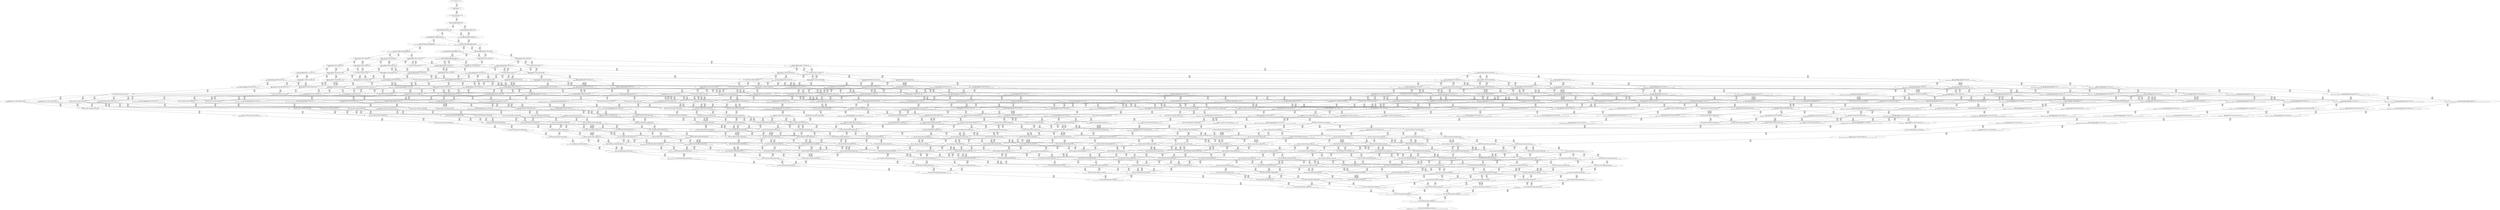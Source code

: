 digraph {
	S0[label="S0: [0, 0] [0, 0] [0, 0] [0, 0] \n{}{}"];
	S1[label="S1: [0, 0] [0, 0] [0, 0] [72, 90] \n{T0J0:72-90}{1}"];
	S2[label="S2: [72, 72] [72, 72] [72, 90] [150, 188] \n{T0J1:150-188}{1, 2}"];
	S3[label="S3: [72, 72] [72, 90] [79, 99] [150, 188] \n{T0J1:150-188, T0J2:79-99}{1, 2, 3}"];
	S4[label="S4: [79, 90] [79, 90] [144, 172] [150, 188] \n{T0J1:150-188, T0J3:144-172}{1, 2, 3, 4}"];
	S5[label="S5: [72, 90] [79, 99] [116, 146] [150, 188] \n{T0J1:150-188, T0J12:116-146}{1, 2, 3, 13}"];
	S6[label="S6: [79, 90] [144, 172] [150, 179] [150, 188] \n{T0J1:150-188, T0J3:144-172, T0J8:150-179}{1, 2, 3, 4, 9}"];
	S7[label="S7: [79, 99] [116, 146] [144, 181] [150, 188] \n{T0J1:150-188, T0J3:144-181, T0J12:116-146}{1, 2, 3, 4, 13}"];
	S8[label="S8: [94, 109] [144, 172] [150, 179] [150, 188] \n{T0J1:150-188, T0J3:144-172, T0J8:150-179, T0J9:94-109}{1, 2, 3, 4, 9, 10}"];
	S9[label="S9: [116, 146] [144, 181] [150, 188] [150, 188] \n{T0J1:150-188, T0J3:144-181, T0J8:150-188, T0J12:116-146}{1, 2, 3, 4, 9, 13}"];
	S10[label="S10: [144, 172] [150, 179] [150, 188] [169, 203] \n{T0J1:150-188, T0J3:144-172, T0J8:150-179, T0J10:169-203}{1, 2, 3, 4, 9, 10, 11}"];
	S11[label="S11: [131, 165] [144, 181] [150, 188] [150, 188] \n{T0J1:150-188, T0J8:150-188}{1, 2, 3, 4, 9, 10, 13}"];
	S12[label="S12: [144, 146] [150, 154] [150, 188] [150, 188] \n{T0J1:150-188, T0J4:150-154, T0J8:150-188}{1, 2, 3, 4, 5, 9, 13}"];
	S13[label="S13: [150, 179] [150, 180] [150, 188] [169, 203] \n{T0J4:150-180}{1, 2, 3, 4, 5, 9, 10, 11}"];
	S14[label="S14: [150, 179] [150, 188] [169, 203] [184, 222] \n{T0J11:184-222}{1, 2, 3, 4, 9, 10, 11, 12}"];
	S15[label="S15: [144, 181] [150, 188] [150, 203] [188, 259] \n{T0J10:169-259}{1, 2, 3, 4, 9, 10, 11, 13}"];
	S16[label="S16: [144, 173] [150, 181] [150, 188] [150, 188] \n{T0J4:150-173}{1, 2, 3, 4, 5, 9, 10, 13}"];
	S17[label="S17: [144, 181] [150, 188] [150, 188] [180, 226] \n{T0J13:180-226}{1, 2, 3, 4, 9, 10, 13, 14}"];
	S18[label="S18: [150, 154] [150, 188] [150, 188] [206, 224] \n{T0J1:150-188, T0J4:150-154, T0J5:206-224, T0J8:150-188}{1, 2, 3, 4, 5, 6, 9, 13}"];
	S19[label="S19: [150, 180] [150, 188] [169, 203] [212, 257] \n{T0J5:212-257}{1, 2, 3, 4, 5, 6, 9, 10, 11}"];
	S20[label="S20: [150, 187] [150, 188] [169, 203] [184, 230] \n{T0J11:184-230}{1, 2, 3, 4, 5, 9, 10, 11, 12}"];
	S21[label="S21: [150, 188] [150, 189] [150, 203] [188, 267] \n{}{1, 2, 3, 4, 5, 9, 10, 11, 13}"];
	S22[label="S22: [150, 188] [150, 203] [184, 231] [188, 259] \n{T0J11:184-231}{1, 2, 3, 4, 9, 10, 11, 12, 13}"];
	S23[label="S23: [150, 188] [150, 203] [180, 226] [193, 274] \n{T0J10:169-274, T0J13:180-226}{1, 2, 3, 4, 9, 10, 11, 13, 14}"];
	S24[label="S24: [150, 181] [150, 188] [150, 188] [206, 251] \n{T0J5:206-251}{1, 2, 3, 4, 5, 6, 9, 10, 13}"];
	S25[label="S25: [150, 188] [150, 188] [150, 189] [180, 226] \n{}{1, 2, 3, 4, 5, 9, 10, 13, 14}"];
	S26[label="S26: [150, 188] [150, 188] [172, 200] [180, 226] \n{T0J13:180-226, T0J18:172-200}{1, 2, 3, 4, 9, 10, 13, 14, 19}"];
	S27[label="S27: [150, 186] [150, 188] [175, 188] [206, 224] \n{T0J5:206-224, T0J6:175-186}{1, 2, 3, 4, 5, 6, 7, 9, 13}"];
	S28[label="S28: [150, 188] [169, 203] [175, 212] [212, 257] \n{T0J5:212-257, T0J6:175-212}{1, 2, 3, 4, 5, 6, 7, 9, 10, 11}"];
	S29[label="S29: [150, 188] [169, 203] [184, 231] [212, 265] \n{T0J5:212-265}{1, 2, 3, 4, 5, 6, 9, 10, 11, 12}"];
	S30[label="S30: [150, 189] [150, 203] [188, 266] [212, 274] \n{T0J5:206-266}{1, 2, 3, 4, 5, 6, 9, 10, 11, 13}"];
	S31[label="S31: [150, 196] [150, 203] [184, 231] [188, 267] \n{}{1, 2, 3, 4, 5, 9, 10, 11, 12, 13}"];
	S32[label="S32: [150, 196] [150, 203] [180, 234] [193, 274] \n{}{1, 2, 3, 4, 5, 9, 10, 11, 13, 14}"];
	S33[label="S33: [150, 203] [180, 231] [188, 242] [193, 274] \n{T0J11:184-231, T0J13:180-242}{1, 2, 3, 4, 9, 10, 11, 12, 13, 14}"];
	S34[label="S34: [150, 203] [172, 208] [180, 226] [193, 274] \n{T0J13:180-226}{1, 2, 3, 4, 9, 10, 11, 13, 14, 19}"];
	S35[label="S35: [150, 188] [150, 188] [175, 213] [206, 251] \n{T0J5:206-251}{1, 2, 3, 4, 5, 6, 7, 9, 10, 13}"];
	S36[label="S36: [150, 188] [150, 189] [180, 234] [206, 266] \n{T0J5:206-266}{1, 2, 3, 4, 5, 6, 9, 10, 13, 14}"];
	S37[label="S37: [150, 188] [150, 196] [172, 208] [180, 226] \n{}{1, 2, 3, 4, 5, 9, 10, 13, 14, 19}"];
	S38[label="S38: [172, 172] [172, 188] [180, 217] [208, 226] \n{T0J13:180-226, T0J19:208-217}{1, 2, 3, 4, 9, 10, 13, 14, 19, 20}"];
	S39[label="S39: [150, 188] [175, 188] [206, 224] [208, 259] \n{T0J5:206-224, T0J7:208-259}{1, 2, 3, 4, 5, 6, 7, 8, 9, 13}"];
	S40[label="S40: [169, 203] [175, 212] [208, 257] [212, 261] \n{T0J5:212-257, T0J7:208-261}{1, 2, 3, 4, 5, 6, 7, 8, 9, 10, 11}"];
	S41[label="S41: [169, 203] [175, 220] [184, 231] [212, 265] \n{T0J5:212-265}{1, 2, 3, 4, 5, 6, 7, 9, 10, 11, 12}"];
	S42[label="S42: [150, 203] [175, 221] [188, 266] [212, 274] \n{T0J5:206-266}{1, 2, 3, 4, 5, 6, 7, 9, 10, 11, 13}"];
	S43[label="S43: [150, 203] [184, 231] [188, 267] [212, 274] \n{T0J5:206-274}{1, 2, 3, 4, 5, 6, 9, 10, 11, 12, 13}"];
	S44[label="S44: [150, 203] [180, 242] [193, 274] [212, 274] \n{T0J5:206-274}{1, 2, 3, 4, 5, 6, 9, 10, 11, 13, 14}"];
	S45[label="S45: [150, 211] [180, 231] [188, 242] [193, 274] \n{}{1, 2, 3, 4, 5, 9, 10, 11, 12, 13, 14}"];
	S46[label="S46: [180, 203] [180, 234] [193, 272] [253, 274] \n{T0J14:253-272}{1, 2, 3, 4, 5, 9, 10, 11, 13, 14, 15}"];
	S47[label="S47: [150, 208] [172, 216] [180, 234] [193, 274] \n{}{1, 2, 3, 4, 5, 9, 10, 11, 13, 14, 19}"];
	S48[label="S48: [180, 180] [188, 231] [193, 272] [253, 274] \n{T0J11:184-231, T0J14:253-272}{1, 2, 3, 4, 9, 10, 11, 12, 13, 14, 15}"];
	S49[label="S49: [172, 216] [180, 231] [188, 242] [193, 274] \n{T0J11:184-231, T0J13:180-242}{1, 2, 3, 4, 9, 10, 11, 12, 13, 14, 19}"];
	S50[label="S50: [180, 180] [180, 208] [193, 272] [253, 274] \n{T0J14:253-272}{1, 2, 3, 4, 9, 10, 11, 13, 14, 15, 19}"];
	S51[label="S51: [172, 208] [180, 225] [193, 226] [208, 274] \n{T0J13:180-226, T0J19:208-225}{1, 2, 3, 4, 9, 10, 11, 13, 14, 19, 20}"];
	S52[label="S52: [150, 188] [175, 213] [206, 251] [208, 261] \n{T0J5:206-251, T0J7:208-261}{1, 2, 3, 4, 5, 6, 7, 8, 9, 10, 13}"];
	S53[label="S53: [150, 189] [175, 220] [180, 242] [206, 266] \n{T0J5:206-266}{1, 2, 3, 4, 5, 6, 7, 9, 10, 13, 14}"];
	S54[label="S54: [180, 189] [180, 234] [206, 266] [253, 272] \n{T0J5:206-266, T0J14:253-272}{1, 2, 3, 4, 5, 6, 9, 10, 13, 14, 15}"];
	S55[label="S55: [150, 196] [172, 216] [180, 234] [206, 266] \n{T0J5:206-266}{1, 2, 3, 4, 5, 6, 9, 10, 13, 14, 19}"];
	S56[label="S56: [180, 196] [180, 208] [180, 226] [253, 272] \n{T0J14:253-272}{1, 2, 3, 4, 5, 9, 10, 13, 14, 15, 19}"];
	S57[label="S57: [172, 196] [172, 208] [180, 225] [208, 226] \n{T0J19:208-225}{1, 2, 3, 4, 5, 9, 10, 13, 14, 19, 20}"];
	S58[label="S58: [180, 180] [180, 188] [208, 217] [253, 272] \n{T0J14:253-272, T0J19:208-217}{1, 2, 3, 4, 9, 10, 13, 14, 15, 19, 20}"];
	S59[label="S59: [172, 188] [180, 202] [189, 217] [208, 226] \n{T0J13:180-226, T0J19:208-217, T0J20:189-202}{1, 2, 3, 4, 9, 10, 13, 14, 19, 20, 21}"];
	S60[label="S60: [175, 220] [184, 254] [209, 265] [212, 276] \n{T0J5:212-265, T0J7:208-276}{1, 2, 3, 4, 5, 6, 7, 8, 9, 10, 11, 12}"];
	S61[label="S61: [175, 221] [188, 266] [208, 274] [212, 301] \n{T0J7:208-276}{1, 2, 3, 4, 5, 6, 7, 8, 9, 10, 11, 13}"];
	S62[label="S62: [175, 231] [184, 235] [188, 267] [212, 274] \n{T0J5:206-274}{1, 2, 3, 4, 5, 6, 7, 9, 10, 11, 12, 13}"];
	S63[label="S63: [175, 235] [180, 242] [193, 274] [212, 274] \n{T0J5:206-274}{1, 2, 3, 4, 5, 6, 7, 9, 10, 11, 13, 14}"];
	S64[label="S64: [180, 231] [188, 242] [193, 274] [212, 289] \n{T0J5:206-289}{1, 2, 3, 4, 5, 6, 9, 10, 11, 12, 13, 14}"];
	S65[label="S65: [180, 242] [193, 272] [212, 274] [253, 281] \n{T0J5:206-281, T0J14:253-272}{1, 2, 3, 4, 5, 6, 9, 10, 11, 13, 14, 15}"];
	S66[label="S66: [172, 216] [180, 242] [193, 274] [212, 286] \n{T0J5:206-286}{1, 2, 3, 4, 5, 6, 9, 10, 11, 13, 14, 19}"];
	S67[label="S67: [180, 231] [188, 242] [193, 272] [253, 274] \n{T0J14:253-272}{1, 2, 3, 4, 5, 9, 10, 11, 12, 13, 14, 15}"];
	S68[label="S68: [172, 224] [180, 231] [188, 242] [193, 274] \n{}{1, 2, 3, 4, 5, 9, 10, 11, 12, 13, 14, 19}"];
	S69[label="S69: [180, 234] [193, 263] [246, 272] [253, 274] \n{T0J14:253-272, T0J15:246-263}{1, 2, 3, 4, 5, 9, 10, 11, 13, 14, 15, 16}"];
	S70[label="S70: [180, 216] [180, 234] [193, 272] [253, 274] \n{T0J14:253-272}{1, 2, 3, 4, 5, 9, 10, 11, 13, 14, 15, 19}"];
	S71[label="S71: [172, 216] [180, 225] [193, 234] [208, 274] \n{T0J19:208-225}{1, 2, 3, 4, 5, 9, 10, 11, 13, 14, 19, 20}"];
	S72[label="S72: [188, 231] [193, 263] [246, 272] [253, 274] \n{T0J11:184-231, T0J14:253-272, T0J15:246-263}{1, 2, 3, 4, 9, 10, 11, 12, 13, 14, 15, 16}"];
	S73[label="S73: [180, 216] [193, 231] [208, 272] [253, 274] \n{T0J11:184-231, T0J14:253-272}{1, 2, 3, 4, 9, 10, 11, 12, 13, 14, 15, 19}"];
	S74[label="S74: [180, 180] [188, 231] [193, 272] [253, 274] \n{T0J11:184-231, T0J14:253-272}{1, 2, 3, 4, 9, 10, 11, 12, 13, 14, 15, 19}"];
	S75[label="S75: [180, 225] [188, 231] [193, 242] [208, 274] \n{T0J11:184-231, T0J13:180-242, T0J19:208-225}{1, 2, 3, 4, 9, 10, 11, 12, 13, 14, 19, 20}"];
	S76[label="S76: [180, 208] [193, 263] [246, 272] [253, 274] \n{T0J14:253-272, T0J15:246-263}{1, 2, 3, 4, 9, 10, 11, 13, 14, 15, 16, 19}"];
	S77[label="S77: [180, 208] [193, 225] [208, 272] [253, 274] \n{T0J14:253-272, T0J19:208-225}{1, 2, 3, 4, 9, 10, 11, 13, 14, 15, 19, 20}"];
	S78[label="S78: [180, 202] [189, 225] [193, 226] [208, 274] \n{T0J13:180-226, T0J19:208-225, T0J20:189-202}{1, 2, 3, 4, 9, 10, 11, 13, 14, 19, 20, 21}"];
	S79[label="S79: [175, 220] [180, 251] [206, 262] [208, 268] \n{T0J5:206-266, T0J7:208-262}{1, 2, 3, 4, 5, 6, 7, 8, 9, 10, 13, 14}"];
	S80[label="S80: [180, 221] [180, 242] [206, 266] [253, 272] \n{T0J5:206-266, T0J14:253-272}{1, 2, 3, 4, 5, 6, 7, 9, 10, 13, 14, 15}"];
	S81[label="S81: [172, 216] [175, 228] [180, 242] [206, 266] \n{T0J5:206-266}{1, 2, 3, 4, 5, 6, 7, 9, 10, 13, 14, 19}"];
	S82[label="S82: [180, 234] [206, 263] [246, 266] [253, 272] \n{T0J5:206-266, T0J14:253-272, T0J15:246-263}{1, 2, 3, 4, 5, 6, 9, 10, 13, 14, 15, 16}"];
	S83[label="S83: [180, 216] [180, 234] [206, 272] [253, 274] \n{T0J5:206-274, T0J14:253-272}{1, 2, 3, 4, 5, 6, 9, 10, 13, 14, 15, 19}"];
	S84[label="S84: [172, 216] [180, 225] [206, 234] [208, 274] \n{T0J5:206-274, T0J19:208-225}{1, 2, 3, 4, 5, 6, 9, 10, 13, 14, 19, 20}"];
	S85[label="S85: [180, 208] [180, 226] [246, 263] [253, 272] \n{T0J14:253-272, T0J15:246-263}{1, 2, 3, 4, 5, 9, 10, 13, 14, 15, 16, 19}"];
	S86[label="S86: [180, 208] [180, 225] [208, 226] [253, 272] \n{T0J14:253-272, T0J19:208-225}{1, 2, 3, 4, 5, 9, 10, 13, 14, 15, 19, 20}"];
	S87[label="S87: [172, 202] [180, 208] [189, 225] [208, 226] \n{T0J19:208-225, T0J20:189-202}{1, 2, 3, 4, 5, 9, 10, 13, 14, 19, 20, 21}"];
	S88[label="S88: [180, 188] [208, 217] [246, 263] [253, 272] \n{T0J14:253-272, T0J15:246-263, T0J19:208-217}{1, 2, 3, 4, 9, 10, 13, 14, 15, 16, 19, 20}"];
	S89[label="S89: [180, 188] [189, 202] [208, 217] [253, 272] \n{T0J14:253-272, T0J19:208-217, T0J20:189-202}{1, 2, 3, 4, 9, 10, 13, 14, 15, 19, 20, 21}"];
	S90[label="S90: [180, 202] [189, 217] [208, 226] [215, 234] \n{T0J13:180-226, T0J19:208-217, T0J20:189-202, T0J21:215-234}{1, 2, 3, 4, 9, 10, 13, 14, 19, 20, 21, 22}"];
	S91[label="S91: [184, 266] [188, 272] [212, 276] [215, 304] \n{}{1, 2, 3, 4, 5, 6, 7, 8, 9, 10, 11, 12, 13}"];
	S92[label="S92: [180, 266] [193, 274] [208, 274] [224, 314] \n{}{1, 2, 3, 4, 5, 6, 7, 8, 9, 10, 11, 13, 14}"];
	S93[label="S93: [180, 242] [188, 263] [205, 274] [212, 289] \n{}{1, 2, 3, 4, 5, 6, 7, 9, 10, 11, 12, 13, 14}"];
	S94[label="S94: [180, 272] [193, 274] [212, 274] [253, 281] \n{T0J14:253-272}{1, 2, 3, 4, 5, 6, 7, 9, 10, 11, 13, 14, 15}"];
	S95[label="S95: [175, 242] [180, 248] [197, 274] [212, 286] \n{}{1, 2, 3, 4, 5, 6, 7, 9, 10, 11, 13, 14, 19}"];
	S96[label="S96: [188, 242] [193, 272] [212, 274] [253, 309] \n{T0J5:206-309, T0J14:253-272}{1, 2, 3, 4, 5, 6, 9, 10, 11, 12, 13, 14, 15}"];
	S97[label="S97: [180, 231] [188, 242] [193, 274] [212, 302] \n{T0J5:206-302}{1, 2, 3, 4, 5, 6, 9, 10, 11, 12, 13, 14, 19}"];
	S98[label="S98: [193, 263] [212, 272] [246, 274] [253, 312] \n{T0J5:206-312, T0J14:253-272, T0J15:246-263}{1, 2, 3, 4, 5, 6, 9, 10, 11, 13, 14, 15, 16}"];
	S99[label="S99: [180, 242] [193, 272] [212, 274] [253, 294] \n{T0J5:206-294, T0J14:253-272}{1, 2, 3, 4, 5, 6, 9, 10, 11, 13, 14, 15, 19}"];
	S100[label="S100: [180, 225] [193, 242] [208, 274] [212, 294] \n{T0J5:206-294}{1, 2, 3, 4, 5, 6, 9, 10, 11, 13, 14, 19, 20}"];
	S101[label="S101: [188, 242] [193, 263] [246, 272] [253, 274] \n{T0J14:253-272, T0J15:246-263}{1, 2, 3, 4, 5, 9, 10, 11, 12, 13, 14, 15, 16}"];
	S102[label="S102: [180, 231] [188, 242] [193, 272] [253, 274] \n{T0J14:253-272}{1, 2, 3, 4, 5, 9, 10, 11, 12, 13, 14, 15, 19}"];
	S103[label="S103: [180, 231] [188, 233] [193, 242] [208, 274] \n{}{1, 2, 3, 4, 5, 9, 10, 11, 12, 13, 14, 19, 20}"];
	S104[label="S104: [180, 181] [193, 263] [246, 272] [253, 274] \n{T0J14:253-272, T0J15:246-263, T0J16:180-181}{1, 2, 3, 4, 5, 9, 10, 11, 13, 14, 15, 16, 17}"];
	S105[label="S105: [180, 234] [193, 263] [246, 272] [253, 274] \n{T0J14:253-272, T0J15:246-263}{1, 2, 3, 4, 5, 9, 10, 11, 13, 14, 15, 16, 19}"];
	S106[label="S106: [180, 225] [193, 234] [208, 272] [253, 274] \n{T0J14:253-272, T0J19:208-225}{1, 2, 3, 4, 5, 9, 10, 11, 13, 14, 15, 19, 20}"];
	S107[label="S107: [180, 210] [189, 225] [193, 234] [208, 274] \n{T0J19:208-225}{1, 2, 3, 4, 5, 9, 10, 11, 13, 14, 19, 20, 21}"];
	S108[label="S108: [188, 231] [193, 263] [246, 272] [253, 274] \n{T0J11:184-231, T0J14:253-272, T0J15:246-263}{1, 2, 3, 4, 9, 10, 11, 12, 13, 14, 15, 16, 19}"];
	S109[label="S109: [180, 225] [193, 231] [208, 272] [253, 274] \n{T0J11:184-231, T0J14:253-272, T0J19:208-225}{1, 2, 3, 4, 9, 10, 11, 12, 13, 14, 15, 19, 20}"];
	S110[label="S110: [188, 225] [193, 231] [197, 242] [208, 274] \n{T0J11:184-231, T0J13:180-242, T0J19:208-225, T0J20:189-202}{1, 2, 3, 4, 9, 10, 11, 12, 13, 14, 19, 20, 21}"];
	S111[label="S111: [180, 181] [193, 263] [246, 272] [253, 274] \n{T0J14:253-272, T0J15:246-263, T0J16:180-181}{1, 2, 3, 4, 9, 10, 11, 13, 14, 15, 16, 17, 19}"];
	S112[label="S112: [193, 225] [208, 263] [246, 272] [253, 274] \n{T0J14:253-272, T0J15:246-263, T0J19:208-225}{1, 2, 3, 4, 9, 10, 11, 13, 14, 15, 16, 19, 20}"];
	S113[label="S113: [189, 202] [197, 225] [208, 272] [253, 274] \n{T0J14:253-272, T0J19:208-225, T0J20:189-202}{1, 2, 3, 4, 9, 10, 11, 13, 14, 15, 19, 20, 21}"];
	S114[label="S114: [180, 189] [193, 225] [208, 272] [253, 274] \n{T0J14:253-272, T0J19:208-225, T0J20:189-202}{1, 2, 3, 4, 9, 10, 11, 13, 14, 15, 19, 20, 21}"];
	S115[label="S115: [189, 225] [193, 226] [208, 234] [223, 274] \n{T0J13:180-226, T0J19:208-225, T0J20:189-202, T0J21:215-234}{1, 2, 3, 4, 9, 10, 11, 13, 14, 19, 20, 21, 22}"];
	S116[label="S116: [180, 251] [206, 266] [208, 272] [253, 298] \n{T0J7:208-294, T0J14:253-298}{1, 2, 3, 4, 5, 6, 7, 8, 9, 10, 13, 14, 15}"];
	S117[label="S117: [175, 242] [180, 251] [206, 266] [208, 289] \n{T0J7:208-289}{1, 2, 3, 4, 5, 6, 7, 8, 9, 10, 13, 14, 19}"];
	S118[label="S118: [180, 263] [206, 266] [246, 266] [253, 272] \n{T0J14:253-272, T0J15:246-263}{1, 2, 3, 4, 5, 6, 7, 9, 10, 13, 14, 15, 16}"];
	S119[label="S119: [180, 234] [180, 248] [206, 272] [253, 274] \n{T0J14:253-272}{1, 2, 3, 4, 5, 6, 7, 9, 10, 13, 14, 15, 19}"];
	S120[label="S120: [175, 225] [180, 234] [206, 248] [208, 274] \n{}{1, 2, 3, 4, 5, 6, 7, 9, 10, 13, 14, 19, 20}"];
	S121[label="S121: [180, 181] [206, 263] [246, 266] [253, 272] \n{T0J5:206-266, T0J14:253-272, T0J15:246-263, T0J16:180-181}{1, 2, 3, 4, 5, 6, 9, 10, 13, 14, 15, 16, 17}"];
	S122[label="S122: [180, 234] [206, 263] [246, 272] [253, 286] \n{T0J5:206-286, T0J14:253-272, T0J15:246-263}{1, 2, 3, 4, 5, 6, 9, 10, 13, 14, 15, 16, 19}"];
	S123[label="S123: [180, 225] [206, 234] [208, 272] [253, 286] \n{T0J5:206-286, T0J14:253-272, T0J19:208-225}{1, 2, 3, 4, 5, 6, 9, 10, 13, 14, 15, 19, 20}"];
	S124[label="S124: [180, 208] [189, 225] [206, 234] [208, 280] \n{T0J5:206-280, T0J19:208-225}{1, 2, 3, 4, 5, 6, 9, 10, 13, 14, 19, 20, 21}"];
	S125[label="S125: [180, 181] [180, 226] [246, 263] [253, 272] \n{T0J14:253-272, T0J15:246-263, T0J16:180-181}{1, 2, 3, 4, 5, 9, 10, 13, 14, 15, 16, 17, 19}"];
	S126[label="S126: [180, 225] [208, 226] [246, 263] [253, 272] \n{T0J14:253-272, T0J15:246-263, T0J19:208-225}{1, 2, 3, 4, 5, 9, 10, 13, 14, 15, 16, 19, 20}"];
	S127[label="S127: [180, 208] [189, 225] [208, 226] [253, 272] \n{T0J14:253-272, T0J19:208-225, T0J20:189-202}{1, 2, 3, 4, 5, 9, 10, 13, 14, 15, 19, 20, 21}"];
	S128[label="S128: [180, 210] [189, 225] [208, 226] [215, 234] \n{T0J19:208-225, T0J21:215-234}{1, 2, 3, 4, 5, 9, 10, 13, 14, 19, 20, 21, 22}"];
	S129[label="S129: [180, 181] [208, 217] [246, 263] [253, 272] \n{T0J14:253-272, T0J15:246-263, T0J16:180-181, T0J19:208-217}{1, 2, 3, 4, 9, 10, 13, 14, 15, 16, 17, 19, 20}"];
	S130[label="S130: [189, 202] [208, 217] [246, 263] [253, 272] \n{T0J14:253-272, T0J15:246-263, T0J19:208-217, T0J20:189-202}{1, 2, 3, 4, 9, 10, 13, 14, 15, 16, 19, 20, 21}"];
	S131[label="S131: [180, 202] [208, 217] [215, 234] [253, 272] \n{T0J14:253-272, T0J19:208-217, T0J20:189-202, T0J21:215-234}{1, 2, 3, 4, 9, 10, 13, 14, 15, 19, 20, 21, 22}"];
	S132[label="S132: [188, 274] [205, 276] [212, 314] [224, 338] \n{}{1, 2, 3, 4, 5, 6, 7, 8, 9, 10, 11, 12, 13, 14}"];
	S133[label="S133: [208, 272] [212, 276] [215, 296] [224, 304] \n{T0J22:224-296}{1, 2, 3, 4, 5, 6, 7, 8, 9, 10, 11, 12, 13, 23}"];
	S134[label="S134: [188, 272] [212, 276] [215, 304] [231, 334] \n{T0J23:231-334}{1, 2, 3, 4, 5, 6, 7, 8, 9, 10, 11, 12, 13, 24}"];
	S135[label="S135: [193, 274] [208, 274] [224, 298] [253, 345] \n{}{1, 2, 3, 4, 5, 6, 7, 8, 9, 10, 11, 13, 14, 15}"];
	S136[label="S136: [180, 251] [197, 274] [208, 289] [224, 336] \n{}{1, 2, 3, 4, 5, 6, 7, 8, 9, 10, 11, 13, 14, 19}"];
	S137[label="S137: [188, 272] [205, 274] [212, 274] [253, 309] \n{T0J14:253-272}{1, 2, 3, 4, 5, 6, 7, 9, 10, 11, 12, 13, 14, 15}"];
	S138[label="S138: [180, 242] [193, 263] [205, 274] [212, 302] \n{}{1, 2, 3, 4, 5, 6, 7, 9, 10, 11, 12, 13, 14, 19}"];
	S139[label="S139: [193, 272] [212, 274] [246, 295] [253, 312] \n{}{1, 2, 3, 4, 5, 6, 7, 9, 10, 11, 13, 14, 15, 16}"];
	S140[label="S140: [180, 272] [197, 274] [212, 274] [253, 294] \n{T0J14:253-272}{1, 2, 3, 4, 5, 6, 7, 9, 10, 11, 13, 14, 15, 19}"];
	S141[label="S141: [180, 242] [197, 257] [208, 274] [212, 294] \n{}{1, 2, 3, 4, 5, 6, 7, 9, 10, 11, 13, 14, 19, 20}"];
	S142[label="S142: [188, 242] [193, 272] [212, 274] [253, 309] \n{T0J5:206-309, T0J14:253-272}{1, 2, 3, 4, 5, 6, 9, 10, 11, 12, 13, 14, 15, 19}"];
	S143[label="S143: [188, 233] [193, 242] [208, 274] [216, 309] \n{T0J5:206-309}{1, 2, 3, 4, 5, 6, 9, 10, 11, 12, 13, 14, 19, 20}"];
	S144[label="S144: [193, 263] [212, 272] [246, 274] [253, 312] \n{T0J5:206-312, T0J14:253-272, T0J15:246-263}{1, 2, 3, 4, 5, 6, 9, 10, 11, 13, 14, 15, 16, 19}"];
	S145[label="S145: [193, 242] [208, 272] [212, 274] [253, 303] \n{T0J5:206-303, T0J14:253-272}{1, 2, 3, 4, 5, 6, 9, 10, 11, 13, 14, 15, 19, 20}"];
	S146[label="S146: [189, 225] [193, 242] [208, 274] [212, 294] \n{T0J5:206-294}{1, 2, 3, 4, 5, 6, 9, 10, 11, 13, 14, 19, 20, 21}"];
	S147[label="S147: [193, 263] [246, 272] [250, 274] [253, 320] \n{T0J5:250-320, T0J14:253-272, T0J15:246-263}{1, 2, 3, 4, 5, 6, 9, 10, 11, 12, 13, 14, 15, 16}"];
	S148[label="S148: [188, 242] [193, 263] [246, 272] [253, 274] \n{T0J14:253-272, T0J15:246-263}{1, 2, 3, 4, 5, 9, 10, 11, 12, 13, 14, 15, 16, 19}"];
	S149[label="S149: [186, 233] [193, 242] [208, 272] [253, 274] \n{T0J14:253-272}{1, 2, 3, 4, 5, 9, 10, 11, 12, 13, 14, 15, 19, 20}"];
	S150[label="S150: [188, 231] [193, 233] [197, 242] [208, 274] \n{}{1, 2, 3, 4, 5, 9, 10, 11, 12, 13, 14, 19, 20, 21}"];
	S151[label="S151: [193, 263] [242, 266] [246, 272] [253, 274] \n{T0J5:206-266, T0J14:253-272, T0J15:246-263}{1, 2, 3, 4, 5, 6, 9, 10, 11, 13, 14, 15, 16, 17}"];
	S152[label="S152: [193, 231] [220, 263] [246, 272] [253, 274] \n{T0J11:220-231, T0J14:253-272, T0J15:246-263, T0J16:180-181}{1, 2, 3, 4, 5, 9, 10, 11, 12, 13, 14, 15, 16, 17}"];
	S153[label="S153: [193, 231] [220, 263] [246, 272] [253, 274] \n{T0J14:253-272, T0J15:246-263, T0J16:180-181, T0J17:220-231}{1, 2, 3, 4, 5, 9, 10, 11, 13, 14, 15, 16, 17, 18}"];
	S154[label="S154: [180, 226] [208, 263] [246, 272] [253, 274] \n{T0J14:253-272, T0J15:246-263, T0J16:180-181}{1, 2, 3, 4, 5, 9, 10, 11, 13, 14, 15, 16, 17, 19}"];
	S155[label="S155: [180, 181] [193, 263] [246, 272] [253, 274] \n{T0J14:253-272, T0J15:246-263, T0J16:180-181}{1, 2, 3, 4, 5, 9, 10, 11, 13, 14, 15, 16, 17, 19}"];
	S156[label="S156: [193, 234] [208, 263] [246, 272] [253, 274] \n{T0J14:253-272, T0J15:246-263}{1, 2, 3, 4, 5, 9, 10, 11, 13, 14, 15, 16, 19, 20}"];
	S157[label="S157: [186, 225] [193, 234] [208, 272] [253, 274] \n{T0J14:253-272, T0J19:208-225}{1, 2, 3, 4, 5, 9, 10, 11, 13, 14, 15, 19, 20, 21}"];
	S158[label="S158: [189, 226] [193, 234] [208, 234] [223, 274] \n{}{1, 2, 3, 4, 5, 9, 10, 11, 13, 14, 19, 20, 21, 22}"];
	S159[label="S159: [193, 231] [208, 263] [246, 272] [253, 274] \n{T0J11:184-231, T0J14:253-272, T0J15:246-263, T0J19:208-225}{1, 2, 3, 4, 9, 10, 11, 12, 13, 14, 15, 16, 19, 20}"];
	S160[label="S160: [193, 225] [197, 231] [208, 272] [253, 274] \n{T0J11:184-231, T0J14:253-272, T0J19:208-225, T0J20:189-202}{1, 2, 3, 4, 9, 10, 11, 12, 13, 14, 15, 19, 20, 21}"];
	S161[label="S161: [186, 189] [193, 263] [246, 272] [253, 274] \n{T0J4:186-189, T0J14:253-272, T0J15:246-263}{1, 2, 3, 4, 5, 9, 10, 11, 13, 14, 15, 16, 17, 19}"];
	S162[label="S162: [193, 231] [220, 263] [246, 272] [253, 274] \n{T0J11:220-231, T0J14:253-272, T0J15:246-263, T0J16:180-181}{1, 2, 3, 4, 9, 10, 11, 12, 13, 14, 15, 16, 17, 19}"];
	S163[label="S163: [193, 231] [220, 263] [246, 272] [253, 274] \n{T0J14:253-272, T0J15:246-263, T0J16:180-181, T0J17:220-231}{1, 2, 3, 4, 9, 10, 11, 13, 14, 15, 16, 17, 18, 19}"];
	S164[label="S164: [193, 225] [216, 263] [246, 272] [253, 274] \n{T0J14:253-272, T0J15:246-263, T0J16:180-181, T0J19:208-225}{1, 2, 3, 4, 9, 10, 11, 13, 14, 15, 16, 17, 19, 20}"];
	S165[label="S165: [193, 225] [208, 263] [246, 272] [253, 274] \n{T0J14:253-272, T0J15:246-263, T0J19:208-225, T0J20:189-202}{1, 2, 3, 4, 9, 10, 11, 13, 14, 15, 16, 19, 20, 21}"];
	S166[label="S166: [193, 225] [208, 234] [223, 272] [253, 274] \n{T0J14:253-272, T0J19:208-225, T0J20:189-202, T0J21:215-234}{1, 2, 3, 4, 9, 10, 11, 13, 14, 15, 19, 20, 21, 22}"];
	S167[label="S167: [206, 266] [208, 272] [246, 289] [253, 336] \n{T0J7:208-336}{1, 2, 3, 4, 5, 6, 7, 8, 9, 10, 13, 14, 15, 16}"];
	S168[label="S168: [180, 251] [206, 272] [208, 289] [253, 307] \n{T0J7:208-307, T0J14:253-298}{1, 2, 3, 4, 5, 6, 7, 8, 9, 10, 13, 14, 15, 19}"];
	S169[label="S169: [180, 251] [206, 251] [208, 274] [211, 298] \n{T0J7:208-298}{1, 2, 3, 4, 5, 6, 7, 8, 9, 10, 13, 14, 19, 20}"];
	S170[label="S170: [180, 181] [206, 266] [246, 266] [253, 272] \n{T0J14:253-272, T0J15:246-263, T0J16:180-181}{1, 2, 3, 4, 5, 6, 7, 9, 10, 13, 14, 15, 16, 17}"];
	S171[label="S171: [180, 263] [206, 266] [246, 272] [253, 286] \n{T0J14:253-272, T0J15:246-263}{1, 2, 3, 4, 5, 6, 7, 9, 10, 13, 14, 15, 16, 19}"];
	S172[label="S172: [180, 234] [206, 257] [208, 272] [253, 286] \n{T0J14:253-272}{1, 2, 3, 4, 5, 6, 7, 9, 10, 13, 14, 15, 19, 20}"];
	S173[label="S173: [180, 225] [192, 234] [206, 248] [208, 280] \n{}{1, 2, 3, 4, 5, 6, 7, 9, 10, 13, 14, 19, 20, 21}"];
	S174[label="S174: [205, 213] [206, 263] [246, 266] [253, 272] \n{T0J5:206-266, T0J6:205-213, T0J14:253-272, T0J15:246-263}{1, 2, 3, 4, 5, 6, 7, 9, 10, 13, 14, 15, 16, 17}"];
	S175[label="S175: [206, 231] [220, 263] [246, 266] [253, 272] \n{T0J5:206-266, T0J14:253-272, T0J15:246-263, T0J16:180-181, T0J17:220-231}{1, 2, 3, 4, 5, 6, 9, 10, 13, 14, 15, 16, 17, 18}"];
	S176[label="S176: [180, 226] [208, 263] [246, 266] [253, 272] \n{T0J5:206-266, T0J14:253-272, T0J15:246-263}{1, 2, 3, 4, 5, 6, 9, 10, 13, 14, 15, 16, 17, 19}"];
	S177[label="S177: [180, 181] [206, 263] [246, 272] [253, 286] \n{T0J5:206-286, T0J14:253-272, T0J15:246-263, T0J16:180-181}{1, 2, 3, 4, 5, 6, 9, 10, 13, 14, 15, 16, 17, 19}"];
	S178[label="S178: [206, 234] [208, 263] [246, 272] [253, 303] \n{T0J5:206-303, T0J14:253-272, T0J15:246-263}{1, 2, 3, 4, 5, 6, 9, 10, 13, 14, 15, 16, 19, 20}"];
	S179[label="S179: [189, 225] [206, 234] [208, 272] [253, 286] \n{T0J5:206-286, T0J14:253-272, T0J19:208-225}{1, 2, 3, 4, 5, 6, 9, 10, 13, 14, 15, 19, 20, 21}"];
	S180[label="S180: [189, 225] [206, 234] [208, 234] [223, 288] \n{T0J5:206-288, T0J21:215-234}{1, 2, 3, 4, 5, 6, 9, 10, 13, 14, 19, 20, 21, 22}"];
	S181[label="S181: [180, 226] [220, 231] [246, 263] [253, 272] \n{T0J14:253-272, T0J15:246-263, T0J16:180-181, T0J17:220-231}{1, 2, 3, 4, 5, 9, 10, 13, 14, 15, 16, 17, 18, 19}"];
	S182[label="S182: [180, 225] [208, 226] [246, 263] [253, 272] \n{T0J14:253-272, T0J15:246-263, T0J19:208-225}{1, 2, 3, 4, 5, 9, 10, 13, 14, 15, 16, 17, 19, 20}"];
	S183[label="S183: [189, 225] [208, 226] [246, 263] [253, 272] \n{T0J14:253-272, T0J15:246-263, T0J19:208-225}{1, 2, 3, 4, 5, 9, 10, 13, 14, 15, 16, 19, 20, 21}"];
	S184[label="S184: [186, 225] [208, 226] [215, 234] [253, 272] \n{T0J14:253-272, T0J19:208-225, T0J21:215-234}{1, 2, 3, 4, 5, 9, 10, 13, 14, 15, 19, 20, 21, 22}"];
	S185[label="S185: [208, 217] [220, 231] [246, 263] [253, 272] \n{T0J14:253-272, T0J15:246-263, T0J16:180-181, T0J17:220-231, T0J19:208-217}{1, 2, 3, 4, 9, 10, 13, 14, 15, 16, 17, 18, 19, 20}"];
	S186[label="S186: [197, 202] [208, 217] [246, 263] [253, 272] \n{T0J14:253-272, T0J15:246-263, T0J16:180-181, T0J19:208-217, T0J20:197-202}{1, 2, 3, 4, 9, 10, 13, 14, 15, 16, 17, 19, 20, 21}"];
	S187[label="S187: [208, 217] [215, 234] [246, 263] [253, 272] \n{T0J14:253-272, T0J15:246-263, T0J19:208-217, T0J20:189-202, T0J21:215-234}{1, 2, 3, 4, 9, 10, 13, 14, 15, 16, 19, 20, 21, 22}"];
	S188[label="S188: [205, 276] [212, 314] [224, 338] [253, 368] \n{}{1, 2, 3, 4, 5, 6, 7, 8, 9, 10, 11, 12, 13, 14, 15}"];
	S189[label="S189: [193, 276] [205, 312] [212, 314] [224, 338] \n{}{1, 2, 3, 4, 5, 6, 7, 8, 9, 10, 11, 12, 13, 14, 19}"];
	S190[label="S190: [208, 276] [212, 296] [224, 314] [224, 338] \n{}{1, 2, 3, 4, 5, 6, 7, 8, 9, 10, 11, 12, 13, 14, 23}"];
	S191[label="S191: [205, 276] [212, 314] [224, 334] [235, 338] \n{}{1, 2, 3, 4, 5, 6, 7, 8, 9, 10, 11, 12, 13, 14, 24}"];
	S192[label="S192: [212, 276] [215, 296] [224, 304] [231, 334] \n{}{1, 2, 3, 4, 5, 6, 7, 8, 9, 10, 11, 12, 13, 23, 24}"];
	S193[label="S193: [208, 274] [224, 295] [251, 336] [253, 360] \n{}{1, 2, 3, 4, 5, 6, 7, 8, 9, 10, 11, 13, 14, 15, 16}"];
	S194[label="S194: [197, 274] [208, 289] [224, 307] [253, 345] \n{}{1, 2, 3, 4, 5, 6, 7, 8, 9, 10, 11, 13, 14, 15, 19}"];
	S195[label="S195: [197, 257] [208, 274] [211, 298] [224, 345] \n{}{1, 2, 3, 4, 5, 6, 7, 8, 9, 10, 11, 13, 14, 19, 20}"];
	S196[label="S196: [193, 272] [205, 274] [212, 274] [253, 309] \n{T0J14:253-272}{1, 2, 3, 4, 5, 6, 7, 9, 10, 11, 12, 13, 14, 15, 19}"];
	S197[label="S197: [193, 242] [205, 265] [212, 274] [216, 309] \n{}{1, 2, 3, 4, 5, 6, 7, 9, 10, 11, 12, 13, 14, 19, 20}"];
	S198[label="S198: [197, 272] [212, 274] [246, 295] [253, 312] \n{}{1, 2, 3, 4, 5, 6, 7, 9, 10, 11, 13, 14, 15, 16, 19}"];
	S199[label="S199: [197, 272] [208, 274] [212, 274] [253, 303] \n{T0J14:253-272}{1, 2, 3, 4, 5, 6, 7, 9, 10, 11, 13, 14, 15, 19, 20}"];
	S200[label="S200: [192, 242] [197, 257] [208, 274] [212, 294] \n{}{1, 2, 3, 4, 5, 6, 7, 9, 10, 11, 13, 14, 19, 20, 21}"];
	S201[label="S201: [218, 272] [246, 274] [250, 295] [253, 320] \n{T0J6:218-295}{1, 2, 3, 4, 5, 6, 7, 9, 10, 11, 12, 13, 14, 15, 16}"];
	S202[label="S202: [193, 263] [246, 272] [250, 274] [253, 320] \n{T0J5:250-320, T0J14:253-272, T0J15:246-263}{1, 2, 3, 4, 5, 6, 9, 10, 11, 12, 13, 14, 15, 16, 19}"];
	S203[label="S203: [193, 242] [208, 272] [248, 274] [253, 311] \n{T0J5:248-311, T0J14:253-272}{1, 2, 3, 4, 5, 6, 9, 10, 11, 12, 13, 14, 15, 19, 20}"];
	S204[label="S204: [193, 233] [197, 242] [208, 274] [250, 309] \n{T0J5:250-309}{1, 2, 3, 4, 5, 6, 9, 10, 11, 12, 13, 14, 19, 20, 21}"];
	S205[label="S205: [206, 266] [242, 272] [246, 274] [253, 295] \n{}{1, 2, 3, 4, 5, 6, 7, 9, 10, 11, 13, 14, 15, 16, 17}"];
	S206[label="S206: [220, 263] [246, 272] [253, 274] [255, 309] \n{T0J5:255-309, T0J14:253-272, T0J15:246-263}{1, 2, 3, 4, 5, 6, 9, 10, 11, 12, 13, 14, 15, 16, 17}"];
	S207[label="S207: [220, 263] [246, 272] [253, 274] [255, 309] \n{T0J5:255-309, T0J14:253-272, T0J15:246-263}{1, 2, 3, 4, 5, 6, 9, 10, 11, 13, 14, 15, 16, 17, 18}"];
	S208[label="S208: [193, 263] [242, 272] [246, 274] [253, 304] \n{T0J5:206-304, T0J14:253-272, T0J15:246-263}{1, 2, 3, 4, 5, 6, 9, 10, 11, 13, 14, 15, 16, 17, 19}"];
	S209[label="S209: [193, 239] [220, 263] [246, 272] [253, 274] \n{T0J14:253-272, T0J15:246-263}{1, 2, 3, 4, 5, 9, 10, 11, 12, 13, 14, 15, 16, 17, 19}"];
	S210[label="S210: [193, 239] [220, 263] [246, 272] [253, 274] \n{T0J14:253-272, T0J15:246-263}{1, 2, 3, 4, 5, 9, 10, 11, 13, 14, 15, 16, 17, 18, 19}"];
	S211[label="S211: [193, 233] [216, 263] [246, 272] [253, 274] \n{T0J14:253-272, T0J15:246-263}{1, 2, 3, 4, 5, 9, 10, 11, 13, 14, 15, 16, 17, 19, 20}"];
	S212[label="S212: [208, 263] [246, 272] [253, 274] [255, 312] \n{T0J5:255-312, T0J14:253-272, T0J15:246-263}{1, 2, 3, 4, 5, 6, 9, 10, 11, 13, 14, 15, 16, 19, 20}"];
	S213[label="S213: [193, 234] [208, 272] [248, 274] [253, 303] \n{T0J5:248-303, T0J14:253-272}{1, 2, 3, 4, 5, 6, 9, 10, 11, 13, 14, 15, 19, 20, 21}"];
	S214[label="S214: [193, 234] [208, 234] [223, 274] [251, 304] \n{T0J5:251-304}{1, 2, 3, 4, 5, 6, 9, 10, 11, 13, 14, 19, 20, 21, 22}"];
	S215[label="S215: [199, 239] [208, 263] [246, 272] [253, 274] \n{T0J4:199-239, T0J14:253-272, T0J15:246-263}{1, 2, 3, 4, 5, 9, 10, 11, 12, 13, 14, 15, 16, 19, 20}"];
	S216[label="S216: [197, 231] [199, 233] [208, 272] [253, 274] \n{T0J4:199-233, T0J14:253-272}{1, 2, 3, 4, 5, 9, 10, 11, 12, 13, 14, 15, 19, 20, 21}"];
	S217[label="S217: [199, 233] [208, 263] [246, 272] [253, 274] \n{T0J4:199-233, T0J14:253-272, T0J15:246-263}{1, 2, 3, 4, 5, 9, 10, 11, 13, 14, 15, 16, 19, 20, 21}"];
	S218[label="S218: [199, 233] [208, 234] [223, 272] [253, 274] \n{T0J4:199-233, T0J14:253-272}{1, 2, 3, 4, 5, 9, 10, 11, 13, 14, 15, 19, 20, 21, 22}"];
	S219[label="S219: [206, 263] [208, 272] [246, 289] [253, 336] \n{T0J7:208-336}{1, 2, 3, 4, 5, 6, 7, 8, 9, 10, 13, 14, 15, 16, 17}"];
	S220[label="S220: [206, 272] [208, 289] [246, 289] [253, 336] \n{T0J7:208-336}{1, 2, 3, 4, 5, 6, 7, 8, 9, 10, 13, 14, 15, 16, 19}"];
	S221[label="S221: [206, 257] [208, 274] [211, 298] [253, 307] \n{T0J7:208-307, T0J14:253-298}{1, 2, 3, 4, 5, 6, 7, 8, 9, 10, 13, 14, 15, 19, 20}"];
	S222[label="S222: [192, 234] [206, 251] [208, 280] [211, 298] \n{T0J7:208-298}{1, 2, 3, 4, 5, 6, 7, 8, 9, 10, 13, 14, 19, 20, 21}"];
	S223[label="S223: [206, 263] [220, 266] [246, 266] [253, 272] \n{T0J14:253-272, T0J15:246-263}{1, 2, 3, 4, 5, 6, 7, 9, 10, 13, 14, 15, 16, 17, 18}"];
	S224[label="S224: [205, 258] [206, 266] [246, 272] [253, 286] \n{T0J14:253-272, T0J15:246-263}{1, 2, 3, 4, 5, 6, 7, 9, 10, 13, 14, 15, 16, 17, 19}"];
	S225[label="S225: [180, 181] [206, 266] [246, 272] [253, 286] \n{T0J14:253-272, T0J15:246-263, T0J16:180-181}{1, 2, 3, 4, 5, 6, 7, 9, 10, 13, 14, 15, 16, 17, 19}"];
	S226[label="S226: [206, 263] [208, 266] [246, 272] [253, 303] \n{T0J14:253-272, T0J15:246-263}{1, 2, 3, 4, 5, 6, 7, 9, 10, 13, 14, 15, 16, 19, 20}"];
	S227[label="S227: [192, 234] [206, 257] [208, 272] [253, 286] \n{T0J14:253-272}{1, 2, 3, 4, 5, 6, 7, 9, 10, 13, 14, 15, 19, 20, 21}"];
	S228[label="S228: [192, 234] [206, 234] [208, 257] [223, 288] \n{}{1, 2, 3, 4, 5, 6, 7, 9, 10, 13, 14, 19, 20, 21, 22}"];
	S229[label="S229: [206, 231] [220, 263] [246, 272] [253, 304] \n{T0J5:206-304, T0J14:253-272, T0J15:246-263}{1, 2, 3, 4, 5, 6, 9, 10, 13, 14, 15, 16, 17, 18, 19}"];
	S230[label="S230: [206, 226] [216, 263] [246, 272] [253, 303] \n{T0J5:206-303, T0J14:253-272, T0J15:246-263}{1, 2, 3, 4, 5, 6, 9, 10, 13, 14, 15, 16, 17, 19, 20}"];
	S231[label="S231: [208, 226] [220, 231] [246, 263] [253, 272] \n{T0J14:253-272, T0J15:246-263, T0J17:220-231}{1, 2, 3, 4, 5, 9, 10, 13, 14, 15, 16, 17, 18, 19, 20}"];
	S232[label="S232: [197, 202] [208, 226] [246, 263] [253, 272] \n{T0J14:253-272, T0J15:246-263, T0J19:208-225, T0J20:197-202}{1, 2, 3, 4, 5, 9, 10, 13, 14, 15, 16, 17, 19, 20, 21}"];
	S233[label="S233: [208, 226] [246, 263] [251, 272] [253, 303] \n{T0J5:251-303, T0J14:253-272, T0J15:246-263}{1, 2, 3, 4, 5, 6, 9, 10, 13, 14, 15, 16, 19, 20, 21}"];
	S234[label="S234: [208, 226] [215, 234] [248, 272] [253, 303] \n{T0J5:248-303, T0J14:253-272}{1, 2, 3, 4, 5, 6, 9, 10, 13, 14, 15, 19, 20, 21, 22}"];
	S235[label="S235: [203, 210] [208, 217] [246, 263] [253, 272] \n{T0J4:203-210, T0J14:253-272, T0J15:246-263, T0J19:208-217}{1, 2, 3, 4, 5, 9, 10, 13, 14, 15, 16, 17, 19, 20, 21}"];
	S236[label="S236: [214, 225] [215, 234] [246, 263] [253, 272] \n{T0J4:214-225, T0J14:253-272, T0J15:246-263}{1, 2, 3, 4, 5, 9, 10, 13, 14, 15, 16, 19, 20, 21, 22}"];
	S237[label="S237: [212, 314] [224, 338] [251, 359] [253, 368] \n{}{1, 2, 3, 4, 5, 6, 7, 8, 9, 10, 11, 12, 13, 14, 15, 16}"];
	S238[label="S238: [205, 312] [212, 314] [224, 338] [253, 404] \n{}{1, 2, 3, 4, 5, 6, 7, 8, 9, 10, 11, 12, 13, 14, 15, 19}"];
	S239[label="S239: [212, 296] [224, 314] [224, 338] [253, 368] \n{}{1, 2, 3, 4, 5, 6, 7, 8, 9, 10, 11, 12, 13, 14, 15, 23}"];
	S240[label="S240: [212, 314] [224, 334] [235, 338] [253, 368] \n{}{1, 2, 3, 4, 5, 6, 7, 8, 9, 10, 11, 12, 13, 14, 15, 24}"];
	S241[label="S241: [205, 312] [211, 314] [216, 338] [229, 357] \n{}{1, 2, 3, 4, 5, 6, 7, 8, 9, 10, 11, 12, 13, 14, 19, 20}"];
	S242[label="S242: [208, 312] [212, 314] [224, 332] [224, 338] \n{}{1, 2, 3, 4, 5, 6, 7, 8, 9, 10, 11, 12, 13, 14, 19, 23}"];
	S243[label="S243: [205, 312] [212, 314] [224, 338] [235, 370] \n{}{1, 2, 3, 4, 5, 6, 7, 8, 9, 10, 11, 12, 13, 14, 19, 24}"];
	S244[label="S244: [212, 296] [224, 314] [224, 334] [235, 338] \n{}{1, 2, 3, 4, 5, 6, 7, 8, 9, 10, 11, 12, 13, 14, 23, 24}"];
	S245[label="S245: [231, 296] [231, 304] [231, 311] [259, 334] \n{T0J26:259-311}{1, 2, 3, 4, 5, 6, 7, 8, 9, 10, 11, 12, 13, 23, 24, 27}"];
	S246[label="S246: [208, 289] [224, 295] [253, 336] [255, 366] \n{}{1, 2, 3, 4, 5, 6, 7, 8, 9, 10, 11, 13, 14, 15, 16, 19}"];
	S247[label="S247: [208, 274] [211, 298] [224, 307] [253, 351] \n{}{1, 2, 3, 4, 5, 6, 7, 8, 9, 10, 11, 13, 14, 15, 19, 20}"];
	S248[label="S248: [197, 257] [208, 280] [211, 298] [224, 345] \n{}{1, 2, 3, 4, 5, 6, 7, 8, 9, 10, 11, 13, 14, 19, 20, 21}"];
	S249[label="S249: [218, 272] [246, 274] [250, 295] [253, 320] \n{T0J6:218-295}{1, 2, 3, 4, 5, 6, 7, 9, 10, 11, 12, 13, 14, 15, 16, 19}"];
	S250[label="S250: [208, 272] [218, 274] [248, 274] [253, 311] \n{T0J5:248-311, T0J6:218-274, T0J14:253-272}{1, 2, 3, 4, 5, 6, 7, 9, 10, 11, 12, 13, 14, 15, 19, 20}"];
	S251[label="S251: [197, 242] [208, 265] [218, 274] [250, 309] \n{T0J5:250-309, T0J6:218-265}{1, 2, 3, 4, 5, 6, 7, 9, 10, 11, 12, 13, 14, 19, 20, 21}"];
	S252[label="S252: [208, 272] [246, 289] [253, 336] [264, 357] \n{}{1, 2, 3, 4, 5, 6, 7, 8, 9, 10, 11, 13, 14, 15, 16, 17}"];
	S253[label="S253: [245, 272] [246, 274] [253, 295] [255, 309] \n{T0J6:245-295}{1, 2, 3, 4, 5, 6, 7, 9, 10, 11, 12, 13, 14, 15, 16, 17}"];
	S254[label="S254: [245, 272] [246, 274] [253, 295] [255, 309] \n{T0J6:245-295}{1, 2, 3, 4, 5, 6, 7, 9, 10, 11, 13, 14, 15, 16, 17, 18}"];
	S255[label="S255: [206, 272] [242, 274] [246, 295] [253, 304] \n{}{1, 2, 3, 4, 5, 6, 7, 9, 10, 11, 13, 14, 15, 16, 17, 19}"];
	S256[label="S256: [220, 263] [246, 272] [253, 274] [255, 317] \n{T0J5:255-317, T0J14:253-272, T0J15:246-263}{1, 2, 3, 4, 5, 6, 9, 10, 11, 12, 13, 14, 15, 16, 17, 19}"];
	S257[label="S257: [220, 263] [246, 272] [253, 274] [255, 317] \n{T0J5:255-317, T0J14:253-272, T0J15:246-263}{1, 2, 3, 4, 5, 6, 9, 10, 11, 13, 14, 15, 16, 17, 18, 19}"];
	S258[label="S258: [216, 263] [246, 272] [253, 274] [255, 311] \n{T0J5:255-311, T0J14:253-272, T0J15:246-263}{1, 2, 3, 4, 5, 6, 9, 10, 11, 13, 14, 15, 16, 17, 19, 20}"];
	S259[label="S259: [233, 272] [246, 274] [253, 295] [255, 312] \n{T0J6:233-295}{1, 2, 3, 4, 5, 6, 7, 9, 10, 11, 13, 14, 15, 16, 19, 20}"];
	S260[label="S260: [208, 266] [218, 272] [248, 274] [253, 303] \n{T0J5:248-303, T0J6:218-266, T0J14:253-272}{1, 2, 3, 4, 5, 6, 7, 9, 10, 11, 13, 14, 15, 19, 20, 21}"];
	S261[label="S261: [208, 234] [218, 266] [223, 274] [251, 304] \n{T0J5:251-304, T0J6:218-266}{1, 2, 3, 4, 5, 6, 7, 9, 10, 11, 13, 14, 19, 20, 21, 22}"];
	S262[label="S262: [208, 263] [246, 272] [253, 274] [261, 317] \n{T0J5:261-317, T0J14:253-272, T0J15:246-263}{1, 2, 3, 4, 5, 6, 9, 10, 11, 12, 13, 14, 15, 16, 19, 20}"];
	S263[label="S263: [199, 233] [208, 272] [253, 274] [259, 309] \n{T0J5:259-309, T0J14:253-272}{1, 2, 3, 4, 5, 6, 9, 10, 11, 12, 13, 14, 15, 19, 20, 21}"];
	S264[label="S264: [208, 263] [246, 272] [253, 274] [261, 311] \n{T0J5:261-311, T0J14:253-272, T0J15:246-263}{1, 2, 3, 4, 5, 6, 9, 10, 11, 13, 14, 15, 16, 19, 20, 21}"];
	S265[label="S265: [208, 234] [223, 272] [253, 274] [261, 311] \n{T0J5:261-311, T0J14:253-272}{1, 2, 3, 4, 5, 6, 9, 10, 11, 13, 14, 15, 19, 20, 21, 22}"];
	S266[label="S266: [208, 266] [246, 272] [246, 289] [253, 336] \n{T0J7:208-336}{1, 2, 3, 4, 5, 6, 7, 8, 9, 10, 13, 14, 15, 16, 17, 18}"];
	S267[label="S267: [206, 266] [234, 272] [246, 289] [253, 336] \n{T0J7:208-336}{1, 2, 3, 4, 5, 6, 7, 8, 9, 10, 13, 14, 15, 16, 17, 19}"];
	S268[label="S268: [206, 207] [208, 289] [246, 289] [253, 336] \n{T0J7:208-336, T0J16:206-207}{1, 2, 3, 4, 5, 6, 7, 8, 9, 10, 13, 14, 15, 16, 17, 19}"];
	S269[label="S269: [208, 274] [211, 289] [246, 303] [253, 336] \n{T0J7:208-336}{1, 2, 3, 4, 5, 6, 7, 8, 9, 10, 13, 14, 15, 16, 19, 20}"];
	S270[label="S270: [206, 257] [208, 280] [211, 298] [253, 307] \n{T0J7:208-307, T0J14:253-298}{1, 2, 3, 4, 5, 6, 7, 8, 9, 10, 13, 14, 15, 19, 20, 21}"];
	S271[label="S271: [206, 251] [208, 260] [211, 288] [235, 307] \n{T0J7:208-307}{1, 2, 3, 4, 5, 6, 7, 8, 9, 10, 13, 14, 19, 20, 21, 22}"];
	S272[label="S272: [206, 263] [220, 266] [246, 272] [253, 304] \n{T0J14:253-272, T0J15:246-263}{1, 2, 3, 4, 5, 6, 7, 9, 10, 13, 14, 15, 16, 17, 18, 19}"];
	S273[label="S273: [206, 258] [216, 266] [246, 272] [253, 303] \n{T0J14:253-272, T0J15:246-263}{1, 2, 3, 4, 5, 6, 7, 9, 10, 13, 14, 15, 16, 17, 19, 20}"];
	S274[label="S274: [220, 231] [246, 263] [253, 272] [270, 304] \n{T0J5:270-304, T0J14:253-272, T0J15:246-263}{1, 2, 3, 4, 5, 6, 9, 10, 13, 14, 15, 16, 17, 18, 19, 20}"];
	S275[label="S275: [208, 226] [246, 263] [253, 272] [259, 288] \n{T0J5:259-288, T0J14:253-272, T0J15:246-263}{1, 2, 3, 4, 5, 6, 9, 10, 13, 14, 15, 16, 17, 19, 20, 21}"];
	S276[label="S276: [233, 258] [246, 263] [251, 272] [253, 303] \n{T0J5:251-303, T0J6:233-258, T0J14:253-272, T0J15:246-263}{1, 2, 3, 4, 5, 6, 7, 9, 10, 13, 14, 15, 16, 19, 20, 21}"];
	S277[label="S277: [215, 234] [233, 258] [248, 272] [253, 303] \n{T0J5:248-303, T0J6:233-258, T0J14:253-272}{1, 2, 3, 4, 5, 6, 7, 9, 10, 13, 14, 15, 19, 20, 21, 22}"];
	S278[label="S278: [215, 234] [246, 263] [253, 272] [276, 303] \n{T0J5:276-303, T0J14:253-272, T0J15:246-263}{1, 2, 3, 4, 5, 6, 9, 10, 13, 14, 15, 16, 19, 20, 21, 22}"];
	S279[label="S279: [212, 315] [224, 338] [251, 359] [253, 368] \n{}{1, 2, 3, 4, 5, 6, 7, 8, 9, 10, 11, 12, 13, 14, 15, 16, 17}"];
	S280[label="S280: [212, 338] [224, 350] [251, 404] [253, 421] \n{}{1, 2, 3, 4, 5, 6, 7, 8, 9, 10, 11, 12, 13, 14, 15, 16, 19}"];
	S281[label="S281: [224, 314] [224, 338] [251, 368] [253, 379] \n{}{1, 2, 3, 4, 5, 6, 7, 8, 9, 10, 11, 12, 13, 14, 15, 16, 23}"];
	S282[label="S282: [224, 334] [235, 338] [253, 368] [259, 397] \n{}{1, 2, 3, 4, 5, 6, 7, 8, 9, 10, 11, 12, 13, 14, 15, 16, 24}"];
	S283[label="S283: [211, 314] [216, 338] [229, 382] [253, 430] \n{}{1, 2, 3, 4, 5, 6, 7, 8, 9, 10, 11, 12, 13, 14, 15, 19, 20}"];
	S284[label="S284: [212, 314] [224, 338] [224, 358] [253, 430] \n{}{1, 2, 3, 4, 5, 6, 7, 8, 9, 10, 11, 12, 13, 14, 15, 19, 23}"];
	S285[label="S285: [212, 334] [224, 338] [235, 396] [253, 430] \n{}{1, 2, 3, 4, 5, 6, 7, 8, 9, 10, 11, 12, 13, 14, 15, 19, 24}"];
	S286[label="S286: [224, 314] [224, 334] [235, 338] [253, 388] \n{}{1, 2, 3, 4, 5, 6, 7, 8, 9, 10, 11, 12, 13, 14, 15, 23, 24}"];
	S287[label="S287: [208, 314] [211, 338] [222, 357] [229, 359] \n{}{1, 2, 3, 4, 5, 6, 7, 8, 9, 10, 11, 12, 13, 14, 19, 20, 21}"];
	S288[label="S288: [211, 314] [216, 338] [224, 357] [229, 382] \n{}{1, 2, 3, 4, 5, 6, 7, 8, 9, 10, 11, 12, 13, 14, 19, 20, 23}"];
	S289[label="S289: [211, 314] [216, 338] [229, 370] [241, 396] \n{}{1, 2, 3, 4, 5, 6, 7, 8, 9, 10, 11, 12, 13, 14, 19, 20, 24}"];
	S290[label="S290: [212, 314] [224, 338] [224, 358] [235, 396] \n{}{1, 2, 3, 4, 5, 6, 7, 8, 9, 10, 11, 12, 13, 14, 19, 23, 24}"];
	S291[label="S291: [231, 311] [231, 314] [235, 334] [259, 358] \n{}{1, 2, 3, 4, 5, 6, 7, 8, 9, 10, 11, 12, 13, 14, 23, 24, 27}"];
	S292[label="S292: [208, 280] [211, 298] [224, 307] [266, 351] \n{}{1, 2, 3, 4, 5, 6, 7, 8, 9, 10, 11, 13, 14, 15, 19, 20, 21}"];
	S293[label="S293: [208, 266] [211, 288] [224, 307] [240, 345] \n{}{1, 2, 3, 4, 5, 6, 7, 8, 9, 10, 11, 13, 14, 19, 20, 21, 22}"];
	S294[label="S294: [246, 274] [246, 295] [253, 336] [283, 360] \n{}{1, 2, 3, 4, 5, 6, 7, 8, 9, 10, 11, 13, 14, 15, 16, 17, 18}"];
	S295[label="S295: [208, 289] [246, 295] [253, 336] [264, 360] \n{}{1, 2, 3, 4, 5, 6, 7, 8, 9, 10, 11, 13, 14, 15, 16, 17, 19}"];
	S296[label="S296: [245, 272] [246, 274] [253, 295] [255, 317] \n{T0J6:245-295}{1, 2, 3, 4, 5, 6, 7, 9, 10, 11, 12, 13, 14, 15, 16, 17, 19}"];
	S297[label="S297: [245, 272] [246, 274] [253, 295] [255, 317] \n{T0J6:245-295}{1, 2, 3, 4, 5, 6, 7, 9, 10, 11, 13, 14, 15, 16, 17, 18, 19}"];
	S298[label="S298: [241, 272] [246, 274] [253, 295] [255, 311] \n{T0J6:241-295}{1, 2, 3, 4, 5, 6, 7, 9, 10, 11, 13, 14, 15, 16, 17, 19, 20}"];
	S299[label="S299: [211, 289] [246, 303] [253, 336] [283, 368] \n{}{1, 2, 3, 4, 5, 6, 7, 8, 9, 10, 11, 13, 14, 15, 16, 19, 20}"];
	S300[label="S300: [233, 272] [246, 274] [253, 295] [261, 317] \n{T0J6:233-295}{1, 2, 3, 4, 5, 6, 7, 9, 10, 11, 12, 13, 14, 15, 16, 19, 20}"];
	S301[label="S301: [208, 265] [224, 272] [253, 274] [259, 309] \n{T0J5:259-309, T0J6:224-265, T0J14:253-272}{1, 2, 3, 4, 5, 6, 7, 9, 10, 11, 12, 13, 14, 15, 19, 20, 21}"];
	S302[label="S302: [233, 272] [246, 274] [253, 295] [261, 311] \n{T0J6:233-295}{1, 2, 3, 4, 5, 6, 7, 9, 10, 11, 13, 14, 15, 16, 19, 20, 21}"];
	S303[label="S303: [223, 266] [233, 272] [253, 274] [261, 311] \n{T0J5:261-311, T0J6:233-266, T0J14:253-272}{1, 2, 3, 4, 5, 6, 7, 9, 10, 11, 13, 14, 15, 19, 20, 21, 22}"];
	S304[label="S304: [208, 266] [246, 289] [246, 304] [253, 336] \n{T0J7:208-336}{1, 2, 3, 4, 5, 6, 7, 8, 9, 10, 13, 14, 15, 16, 17, 18, 19}"];
	S305[label="S305: [208, 266] [242, 289] [246, 303] [253, 336] \n{T0J7:208-336}{1, 2, 3, 4, 5, 6, 7, 8, 9, 10, 13, 14, 15, 16, 17, 19, 20}"];
	S306[label="S306: [208, 280] [211, 289] [253, 303] [272, 331] \n{T0J7:208-331}{1, 2, 3, 4, 5, 6, 7, 8, 9, 10, 13, 14, 15, 16, 19, 20, 21}"];
	S307[label="S307: [208, 260] [211, 288] [235, 303] [253, 307] \n{T0J7:208-307, T0J14:253-298}{1, 2, 3, 4, 5, 6, 7, 8, 9, 10, 13, 14, 15, 19, 20, 21, 22}"];
	S308[label="S308: [245, 263] [246, 263] [253, 272] [270, 304] \n{T0J5:270-304, T0J6:245-263, T0J14:253-272, T0J15:246-263}{1, 2, 3, 4, 5, 6, 7, 9, 10, 13, 14, 15, 16, 17, 18, 19, 20}"];
	S309[label="S309: [233, 258] [246, 263] [253, 272] [259, 288] \n{T0J5:259-288, T0J6:233-258, T0J14:253-272, T0J15:246-263}{1, 2, 3, 4, 5, 6, 7, 9, 10, 13, 14, 15, 16, 17, 19, 20, 21}"];
	S310[label="S310: [240, 263] [246, 266] [253, 272] [276, 303] \n{T0J5:276-303, T0J6:240-266, T0J14:253-272, T0J15:246-263}{1, 2, 3, 4, 5, 6, 7, 9, 10, 13, 14, 15, 16, 19, 20, 21, 22}"];
	S311[label="S311: [224, 338] [251, 359] [252, 366] [253, 368] \n{}{1, 2, 3, 4, 5, 6, 7, 8, 9, 10, 11, 12, 13, 14, 15, 16, 17, 18}"];
	S312[label="S312: [212, 346] [224, 351] [251, 404] [253, 421] \n{}{1, 2, 3, 4, 5, 6, 7, 8, 9, 10, 11, 12, 13, 14, 15, 16, 17, 19}"];
	S313[label="S313: [224, 315] [224, 338] [251, 368] [253, 379] \n{}{1, 2, 3, 4, 5, 6, 7, 8, 9, 10, 11, 12, 13, 14, 15, 16, 17, 23}"];
	S314[label="S314: [224, 335] [235, 338] [253, 368] [259, 397] \n{}{1, 2, 3, 4, 5, 6, 7, 8, 9, 10, 11, 12, 13, 14, 15, 16, 17, 24}"];
	S315[label="S315: [216, 350] [229, 390] [251, 428] [253, 430] \n{}{1, 2, 3, 4, 5, 6, 7, 8, 9, 10, 11, 12, 13, 14, 15, 16, 19, 20}"];
	S316[label="S316: [224, 350] [224, 366] [251, 430] [253, 441] \n{}{1, 2, 3, 4, 5, 6, 7, 8, 9, 10, 11, 12, 13, 14, 15, 16, 19, 23}"];
	S317[label="S317: [224, 350] [235, 403] [253, 428] [259, 430] \n{}{1, 2, 3, 4, 5, 6, 7, 8, 9, 10, 11, 12, 13, 14, 15, 16, 19, 24}"];
	S318[label="S318: [224, 334] [235, 338] [253, 388] [259, 397] \n{}{1, 2, 3, 4, 5, 6, 7, 8, 9, 10, 11, 12, 13, 14, 15, 16, 23, 24}"];
	S319[label="S319: [211, 338] [222, 367] [229, 382] [253, 437] \n{}{1, 2, 3, 4, 5, 6, 7, 8, 9, 10, 11, 12, 13, 14, 15, 19, 20, 21}"];
	S320[label="S320: [216, 338] [224, 366] [229, 402] [253, 450] \n{}{1, 2, 3, 4, 5, 6, 7, 8, 9, 10, 11, 12, 13, 14, 15, 19, 20, 23}"];
	S321[label="S321: [216, 338] [229, 390] [241, 403] [253, 437] \n{}{1, 2, 3, 4, 5, 6, 7, 8, 9, 10, 11, 12, 13, 14, 15, 19, 20, 24}"];
	S322[label="S322: [224, 338] [224, 366] [235, 416] [253, 450] \n{}{1, 2, 3, 4, 5, 6, 7, 8, 9, 10, 11, 12, 13, 14, 15, 19, 23, 24}"];
	S323[label="S323: [231, 314] [235, 334] [253, 358] [259, 403] \n{}{1, 2, 3, 4, 5, 6, 7, 8, 9, 10, 11, 12, 13, 14, 15, 23, 24, 27}"];
	S324[label="S324: [211, 338] [222, 357] [229, 359] [248, 399] \n{}{1, 2, 3, 4, 5, 6, 7, 8, 9, 10, 11, 12, 13, 14, 19, 20, 21, 22}"];
	S325[label="S325: [211, 338] [222, 357] [224, 379] [229, 382] \n{}{1, 2, 3, 4, 5, 6, 7, 8, 9, 10, 11, 12, 13, 14, 19, 20, 21, 23}"];
	S326[label="S326: [211, 338] [222, 367] [229, 370] [241, 403] \n{}{1, 2, 3, 4, 5, 6, 7, 8, 9, 10, 11, 12, 13, 14, 19, 20, 21, 24}"];
	S327[label="S327: [216, 338] [224, 366] [229, 396] [241, 416] \n{}{1, 2, 3, 4, 5, 6, 7, 8, 9, 10, 11, 12, 13, 14, 19, 20, 23, 24}"];
	S328[label="S328: [231, 338] [231, 358] [235, 393] [259, 396] \n{}{1, 2, 3, 4, 5, 6, 7, 8, 9, 10, 11, 12, 13, 14, 19, 23, 24, 27}"];
	S329[label="S329: [246, 289] [246, 304] [253, 336] [283, 360] \n{}{1, 2, 3, 4, 5, 6, 7, 8, 9, 10, 11, 13, 14, 15, 16, 17, 18, 19}"];
	S330[label="S330: [242, 289] [246, 303] [253, 336] [283, 360] \n{}{1, 2, 3, 4, 5, 6, 7, 8, 9, 10, 11, 13, 14, 15, 16, 17, 19, 20}"];
	S331[label="S331: [211, 289] [253, 303] [261, 331] [283, 374] \n{}{1, 2, 3, 4, 5, 6, 7, 8, 9, 10, 11, 13, 14, 15, 16, 19, 20, 21}"];
	S332[label="S332: [211, 288] [235, 303] [253, 311] [281, 354] \n{}{1, 2, 3, 4, 5, 6, 7, 8, 9, 10, 11, 13, 14, 15, 19, 20, 21, 22}"];
	S333[label="S333: [246, 263] [253, 272] [270, 304] [303, 336] \n{T0J5:270-304, T0J7:303-336}{1, 2, 3, 4, 5, 6, 7, 8, 9, 10, 13, 14, 15, 16, 17, 18, 19, 20}"];
	S334[label="S334: [246, 263] [253, 272] [259, 288] [291, 331] \n{T0J5:259-288, T0J7:291-331}{1, 2, 3, 4, 5, 6, 7, 8, 9, 10, 13, 14, 15, 16, 17, 19, 20, 21}"];
	S335[label="S335: [246, 266] [253, 272] [276, 303] [298, 336] \n{T0J5:276-303, T0J7:298-336}{1, 2, 3, 4, 5, 6, 7, 8, 9, 10, 13, 14, 15, 16, 19, 20, 21, 22}"];
	S336[label="S336: [224, 359] [251, 397] [252, 404] [253, 421] \n{}{1, 2, 3, 4, 5, 6, 7, 8, 9, 10, 11, 12, 13, 14, 15, 16, 17, 18, 19}"];
	S337[label="S337: [224, 338] [251, 366] [252, 368] [253, 379] \n{}{1, 2, 3, 4, 5, 6, 7, 8, 9, 10, 11, 12, 13, 14, 15, 16, 17, 18, 23}"];
	S338[label="S338: [235, 338] [252, 368] [253, 386] [264, 397] \n{}{1, 2, 3, 4, 5, 6, 7, 8, 9, 10, 11, 12, 13, 14, 15, 16, 17, 18, 24}"];
	S339[label="S339: [253, 345] [253, 359] [253, 366] [309, 368] \n{T0J24:309-345}{1, 2, 3, 4, 5, 6, 7, 8, 9, 10, 11, 12, 13, 14, 15, 16, 17, 18, 25}"];
	S340[label="S340: [216, 351] [229, 391] [251, 428] [253, 430] \n{}{1, 2, 3, 4, 5, 6, 7, 8, 9, 10, 11, 12, 13, 14, 15, 16, 17, 19, 20}"];
	S341[label="S341: [224, 359] [224, 367] [251, 430] [253, 441] \n{}{1, 2, 3, 4, 5, 6, 7, 8, 9, 10, 11, 12, 13, 14, 15, 16, 17, 19, 23}"];
	S342[label="S342: [224, 351] [235, 403] [253, 428] [259, 430] \n{}{1, 2, 3, 4, 5, 6, 7, 8, 9, 10, 11, 12, 13, 14, 15, 16, 17, 19, 24}"];
	S343[label="S343: [224, 335] [235, 338] [253, 388] [259, 397] \n{}{1, 2, 3, 4, 5, 6, 7, 8, 9, 10, 11, 12, 13, 14, 15, 16, 17, 23, 24}"];
	S344[label="S344: [222, 372] [229, 390] [251, 428] [253, 437] \n{}{1, 2, 3, 4, 5, 6, 7, 8, 9, 10, 11, 12, 13, 14, 15, 16, 19, 20, 21}"];
	S345[label="S345: [224, 371] [229, 402] [251, 441] [253, 450] \n{}{1, 2, 3, 4, 5, 6, 7, 8, 9, 10, 11, 12, 13, 14, 15, 16, 19, 20, 23}"];
	S346[label="S346: [229, 395] [241, 403] [253, 428] [260, 437] \n{}{1, 2, 3, 4, 5, 6, 7, 8, 9, 10, 11, 12, 13, 14, 15, 16, 19, 20, 24}"];
	S347[label="S347: [224, 371] [235, 416] [253, 441] [259, 450] \n{}{1, 2, 3, 4, 5, 6, 7, 8, 9, 10, 11, 12, 13, 14, 15, 16, 19, 23, 24}"];
	S348[label="S348: [235, 334] [253, 358] [259, 397] [259, 403] \n{}{1, 2, 3, 4, 5, 6, 7, 8, 9, 10, 11, 12, 13, 14, 15, 16, 23, 24, 27}"];
	S349[label="S349: [222, 367] [229, 382] [248, 399] [254, 437] \n{}{1, 2, 3, 4, 5, 6, 7, 8, 9, 10, 11, 12, 13, 14, 15, 19, 20, 21, 22}"];
	S350[label="S350: [222, 366] [224, 379] [229, 402] [253, 450] \n{}{1, 2, 3, 4, 5, 6, 7, 8, 9, 10, 11, 12, 13, 14, 15, 19, 20, 21, 23}"];
	S351[label="S351: [222, 367] [229, 390] [241, 403] [253, 437] \n{}{1, 2, 3, 4, 5, 6, 7, 8, 9, 10, 11, 12, 13, 14, 15, 19, 20, 21, 24}"];
	S352[label="S352: [224, 366] [229, 402] [241, 416] [253, 450] \n{}{1, 2, 3, 4, 5, 6, 7, 8, 9, 10, 11, 12, 13, 14, 15, 19, 20, 23, 24}"];
	S353[label="S353: [231, 366] [235, 393] [253, 416] [259, 450] \n{}{1, 2, 3, 4, 5, 6, 7, 8, 9, 10, 11, 12, 13, 14, 15, 19, 23, 24, 27}"];
	S354[label="S354: [222, 357] [224, 379] [229, 382] [248, 411] \n{}{1, 2, 3, 4, 5, 6, 7, 8, 9, 10, 11, 12, 13, 14, 19, 20, 21, 22, 23}"];
	S355[label="S355: [222, 367] [229, 370] [241, 399] [254, 403] \n{}{1, 2, 3, 4, 5, 6, 7, 8, 9, 10, 11, 12, 13, 14, 19, 20, 21, 22, 24}"];
	S356[label="S356: [222, 357] [229, 359] [248, 399] [271, 415] \n{T0J25:271-415}{1, 2, 3, 4, 5, 6, 7, 8, 9, 10, 11, 12, 13, 14, 19, 20, 21, 22, 26}"];
	S357[label="S357: [222, 366] [224, 379] [229, 396] [241, 416] \n{}{1, 2, 3, 4, 5, 6, 7, 8, 9, 10, 11, 12, 13, 14, 19, 20, 21, 23, 24}"];
	S358[label="S358: [231, 366] [231, 393] [241, 396] [259, 416] \n{}{1, 2, 3, 4, 5, 6, 7, 8, 9, 10, 11, 12, 13, 14, 19, 20, 23, 24, 27}"];
	S359[label="S359: [253, 272] [270, 304] [303, 336] [321, 357] \n{T0J5:270-304, T0J7:303-336, T0J10:321-357}{1, 2, 3, 4, 5, 6, 7, 8, 9, 10, 11, 13, 14, 15, 16, 17, 18, 19, 20}"];
	S360[label="S360: [253, 272] [259, 288] [291, 331] [321, 357] \n{T0J7:291-331, T0J10:321-357}{1, 2, 3, 4, 5, 6, 7, 8, 9, 10, 11, 13, 14, 15, 16, 17, 19, 20, 21}"];
	S361[label="S361: [253, 272] [276, 303] [298, 336] [321, 360] \n{T0J5:276-303, T0J7:298-336, T0J10:321-360}{1, 2, 3, 4, 5, 6, 7, 8, 9, 10, 11, 13, 14, 15, 16, 19, 20, 21, 22}"];
	S362[label="S362: [229, 397] [251, 404] [253, 428] [256, 430] \n{}{1, 2, 3, 4, 5, 6, 7, 8, 9, 10, 11, 12, 13, 14, 15, 16, 17, 18, 19, 20}"];
	S363[label="S363: [224, 380] [251, 410] [252, 430] [253, 441] \n{}{1, 2, 3, 4, 5, 6, 7, 8, 9, 10, 11, 12, 13, 14, 15, 16, 17, 18, 19, 23}"];
	S364[label="S364: [235, 402] [252, 403] [253, 428] [264, 430] \n{}{1, 2, 3, 4, 5, 6, 7, 8, 9, 10, 11, 12, 13, 14, 15, 16, 17, 18, 19, 24}"];
	S365[label="S365: [253, 397] [253, 404] [253, 414] [309, 421] \n{}{1, 2, 3, 4, 5, 6, 7, 8, 9, 10, 11, 12, 13, 14, 15, 16, 17, 18, 19, 25}"];
	S366[label="S366: [235, 338] [252, 386] [253, 388] [264, 397] \n{}{1, 2, 3, 4, 5, 6, 7, 8, 9, 10, 11, 12, 13, 14, 15, 16, 17, 18, 23, 24}"];
	S367[label="S367: [253, 345] [253, 366] [253, 368] [309, 379] \n{T0J24:309-345}{1, 2, 3, 4, 5, 6, 7, 8, 9, 10, 11, 12, 13, 14, 15, 16, 17, 18, 23, 25}"];
	S368[label="S368: [253, 345] [253, 368] [264, 386] [309, 397] \n{T0J24:309-345}{1, 2, 3, 4, 5, 6, 7, 8, 9, 10, 11, 12, 13, 14, 15, 16, 17, 18, 24, 25}"];
	S369[label="S369: [222, 373] [229, 391] [251, 428] [253, 437] \n{}{1, 2, 3, 4, 5, 6, 7, 8, 9, 10, 11, 12, 13, 14, 15, 16, 17, 19, 20, 21}"];
	S370[label="S370: [224, 372] [229, 402] [251, 441] [253, 450] \n{}{1, 2, 3, 4, 5, 6, 7, 8, 9, 10, 11, 12, 13, 14, 15, 16, 17, 19, 20, 23}"];
	S371[label="S371: [229, 396] [241, 403] [253, 428] [260, 437] \n{}{1, 2, 3, 4, 5, 6, 7, 8, 9, 10, 11, 12, 13, 14, 15, 16, 17, 19, 20, 24}"];
	S372[label="S372: [224, 372] [235, 416] [253, 441] [259, 450] \n{}{1, 2, 3, 4, 5, 6, 7, 8, 9, 10, 11, 12, 13, 14, 15, 16, 17, 19, 23, 24}"];
	S373[label="S373: [235, 335] [253, 358] [259, 397] [259, 403] \n{}{1, 2, 3, 4, 5, 6, 7, 8, 9, 10, 11, 12, 13, 14, 15, 16, 17, 23, 24, 27}"];
	S374[label="S374: [229, 390] [248, 411] [253, 437] [265, 450] \n{}{1, 2, 3, 4, 5, 6, 7, 8, 9, 10, 11, 12, 13, 14, 15, 16, 19, 20, 21, 22}"];
	S375[label="S375: [224, 379] [229, 402] [251, 449] [253, 450] \n{}{1, 2, 3, 4, 5, 6, 7, 8, 9, 10, 11, 12, 13, 14, 15, 16, 19, 20, 21, 23}"];
	S376[label="S376: [229, 390] [241, 403] [253, 437] [260, 450] \n{}{1, 2, 3, 4, 5, 6, 7, 8, 9, 10, 11, 12, 13, 14, 15, 16, 19, 20, 21, 24}"];
	S377[label="S377: [229, 402] [241, 416] [253, 449] [260, 450] \n{}{1, 2, 3, 4, 5, 6, 7, 8, 9, 10, 11, 12, 13, 14, 15, 16, 19, 20, 23, 24}"];
	S378[label="S378: [235, 393] [253, 416] [259, 449] [259, 450] \n{}{1, 2, 3, 4, 5, 6, 7, 8, 9, 10, 11, 12, 13, 14, 15, 16, 19, 23, 24, 27}"];
	S379[label="S379: [224, 379] [229, 402] [248, 411] [254, 450] \n{}{1, 2, 3, 4, 5, 6, 7, 8, 9, 10, 11, 12, 13, 14, 15, 19, 20, 21, 22, 23}"];
	S380[label="S380: [229, 390] [241, 403] [253, 411] [265, 459] \n{}{1, 2, 3, 4, 5, 6, 7, 8, 9, 10, 11, 12, 13, 14, 15, 19, 20, 21, 22, 24}"];
	S381[label="S381: [229, 382] [248, 399] [254, 415] [278, 449] \n{}{1, 2, 3, 4, 5, 6, 7, 8, 9, 10, 11, 12, 13, 14, 15, 19, 20, 21, 22, 26}"];
	S382[label="S382: [224, 379] [229, 402] [241, 416] [253, 458] \n{}{1, 2, 3, 4, 5, 6, 7, 8, 9, 10, 11, 12, 13, 14, 15, 19, 20, 21, 23, 24}"];
	S383[label="S383: [231, 393] [241, 402] [253, 416] [259, 458] \n{}{1, 2, 3, 4, 5, 6, 7, 8, 9, 10, 11, 12, 13, 14, 15, 19, 20, 23, 24, 27}"];
	S384[label="S384: [224, 379] [229, 396] [241, 411] [254, 416] \n{}{1, 2, 3, 4, 5, 6, 7, 8, 9, 10, 11, 12, 13, 14, 19, 20, 21, 22, 23, 24}"];
	S385[label="S385: [224, 379] [229, 382] [248, 411] [271, 428] \n{}{1, 2, 3, 4, 5, 6, 7, 8, 9, 10, 11, 12, 13, 14, 19, 20, 21, 22, 23, 26}"];
	S386[label="S386: [229, 370] [241, 399] [254, 403] [271, 415] \n{}{1, 2, 3, 4, 5, 6, 7, 8, 9, 10, 11, 12, 13, 14, 19, 20, 21, 22, 24, 26}"];
	S387[label="S387: [231, 379] [231, 393] [241, 396] [259, 416] \n{}{1, 2, 3, 4, 5, 6, 7, 8, 9, 10, 11, 12, 13, 14, 19, 20, 21, 23, 24, 27}"];
	S388[label="S388: [229, 404] [251, 424] [253, 428] [256, 437] \n{}{1, 2, 3, 4, 5, 6, 7, 8, 9, 10, 11, 12, 13, 14, 15, 16, 17, 18, 19, 20, 21}"];
	S389[label="S389: [229, 410] [251, 425] [253, 441] [256, 450] \n{}{1, 2, 3, 4, 5, 6, 7, 8, 9, 10, 11, 12, 13, 14, 15, 16, 17, 18, 19, 20, 23}"];
	S390[label="S390: [241, 403] [253, 428] [256, 437] [269, 447] \n{}{1, 2, 3, 4, 5, 6, 7, 8, 9, 10, 11, 12, 13, 14, 15, 16, 17, 18, 19, 20, 24}"];
	S391[label="S391: [253, 404] [253, 414] [256, 428] [309, 442] \n{}{1, 2, 3, 4, 5, 6, 7, 8, 9, 10, 11, 12, 13, 14, 15, 16, 17, 18, 19, 20, 25}"];
	S392[label="S392: [235, 416] [252, 430] [253, 441] [264, 450] \n{}{1, 2, 3, 4, 5, 6, 7, 8, 9, 10, 11, 12, 13, 14, 15, 16, 17, 18, 19, 23, 24}"];
	S393[label="S393: [253, 410] [253, 430] [253, 441] [309, 443] \n{}{1, 2, 3, 4, 5, 6, 7, 8, 9, 10, 11, 12, 13, 14, 15, 16, 17, 18, 19, 23, 25}"];
	S394[label="S394: [253, 403] [253, 414] [264, 428] [309, 430] \n{}{1, 2, 3, 4, 5, 6, 7, 8, 9, 10, 11, 12, 13, 14, 15, 16, 17, 18, 19, 24, 25}"];
	S395[label="S395: [253, 345] [253, 386] [264, 388] [309, 397] \n{T0J24:309-345}{1, 2, 3, 4, 5, 6, 7, 8, 9, 10, 11, 12, 13, 14, 15, 16, 17, 18, 23, 24, 25}"];
	S396[label="S396: [252, 358] [253, 386] [259, 397] [264, 403] \n{}{1, 2, 3, 4, 5, 6, 7, 8, 9, 10, 11, 12, 13, 14, 15, 16, 17, 18, 23, 24, 27}"];
	S397[label="S397: [229, 391] [248, 411] [253, 437] [265, 450] \n{}{1, 2, 3, 4, 5, 6, 7, 8, 9, 10, 11, 12, 13, 14, 15, 16, 17, 19, 20, 21, 22}"];
	S398[label="S398: [224, 380] [229, 402] [251, 449] [253, 450] \n{}{1, 2, 3, 4, 5, 6, 7, 8, 9, 10, 11, 12, 13, 14, 15, 16, 17, 19, 20, 21, 23}"];
	S399[label="S399: [229, 391] [241, 403] [253, 437] [260, 450] \n{}{1, 2, 3, 4, 5, 6, 7, 8, 9, 10, 11, 12, 13, 14, 15, 16, 17, 19, 20, 21, 24}"];
	S400[label="S400: [229, 403] [241, 416] [253, 449] [260, 450] \n{}{1, 2, 3, 4, 5, 6, 7, 8, 9, 10, 11, 12, 13, 14, 15, 16, 17, 19, 20, 23, 24}"];
	S401[label="S401: [235, 394] [253, 416] [259, 449] [259, 450] \n{}{1, 2, 3, 4, 5, 6, 7, 8, 9, 10, 11, 12, 13, 14, 15, 16, 17, 19, 23, 24, 27}"];
	S402[label="S402: [229, 402] [248, 411] [253, 450] [265, 462] \n{}{1, 2, 3, 4, 5, 6, 7, 8, 9, 10, 11, 12, 13, 14, 15, 16, 19, 20, 21, 22, 23}"];
	S403[label="S403: [241, 403] [253, 411] [260, 459] [272, 473] \n{}{1, 2, 3, 4, 5, 6, 7, 8, 9, 10, 11, 12, 13, 14, 15, 16, 19, 20, 21, 22, 24}"];
	S404[label="S404: [248, 411] [253, 415] [265, 449] [285, 465] \n{}{1, 2, 3, 4, 5, 6, 7, 8, 9, 10, 11, 12, 13, 14, 15, 16, 19, 20, 21, 22, 26}"];
	S405[label="S405: [229, 402] [241, 416] [253, 458] [260, 462] \n{}{1, 2, 3, 4, 5, 6, 7, 8, 9, 10, 11, 12, 13, 14, 15, 16, 19, 20, 21, 23, 24}"];
	S406[label="S406: [241, 402] [253, 416] [259, 458] [260, 476] \n{}{1, 2, 3, 4, 5, 6, 7, 8, 9, 10, 11, 12, 13, 14, 15, 16, 19, 20, 23, 24, 27}"];
	S407[label="S407: [229, 402] [241, 411] [253, 416] [265, 471] \n{}{1, 2, 3, 4, 5, 6, 7, 8, 9, 10, 11, 12, 13, 14, 15, 19, 20, 21, 22, 23, 24}"];
	S408[label="S408: [229, 402] [248, 411] [254, 428] [278, 471] \n{}{1, 2, 3, 4, 5, 6, 7, 8, 9, 10, 11, 12, 13, 14, 15, 19, 20, 21, 22, 23, 26}"];
	S409[label="S409: [241, 403] [253, 411] [265, 415] [278, 462] \n{}{1, 2, 3, 4, 5, 6, 7, 8, 9, 10, 11, 12, 13, 14, 15, 19, 20, 21, 22, 24, 26}"];
	S410[label="S410: [231, 393] [241, 402] [253, 416] [259, 471] \n{}{1, 2, 3, 4, 5, 6, 7, 8, 9, 10, 11, 12, 13, 14, 15, 19, 20, 21, 23, 24, 27}"];
	S411[label="S411: [229, 396] [241, 411] [254, 416] [271, 428] \n{}{1, 2, 3, 4, 5, 6, 7, 8, 9, 10, 11, 12, 13, 14, 19, 20, 21, 22, 23, 24, 26}"];
	S412[label="S412: [231, 393] [241, 396] [254, 411] [259, 416] \n{}{1, 2, 3, 4, 5, 6, 7, 8, 9, 10, 11, 12, 13, 14, 19, 20, 21, 22, 23, 24, 27}"];
	S413[label="S413: [248, 424] [253, 437] [256, 442] [269, 458] \n{}{1, 2, 3, 4, 5, 6, 7, 8, 9, 10, 11, 12, 13, 14, 15, 16, 17, 18, 19, 20, 21, 22}"];
	S414[label="S414: [229, 425] [251, 432] [253, 449] [256, 450] \n{}{1, 2, 3, 4, 5, 6, 7, 8, 9, 10, 11, 12, 13, 14, 15, 16, 17, 18, 19, 20, 21, 23}"];
	S415[label="S415: [241, 425] [253, 437] [256, 442] [269, 450] \n{}{1, 2, 3, 4, 5, 6, 7, 8, 9, 10, 11, 12, 13, 14, 15, 16, 17, 18, 19, 20, 21, 24}"];
	S416[label="S416: [253, 414] [253, 426] [256, 428] [309, 442] \n{}{1, 2, 3, 4, 5, 6, 7, 8, 9, 10, 11, 12, 13, 14, 15, 16, 17, 18, 19, 20, 21, 25}"];
	S417[label="S417: [241, 430] [253, 449] [256, 450] [269, 461] \n{}{1, 2, 3, 4, 5, 6, 7, 8, 9, 10, 11, 12, 13, 14, 15, 16, 17, 18, 19, 20, 23, 24}"];
	S418[label="S418: [253, 430] [253, 441] [256, 443] [309, 455] \n{}{1, 2, 3, 4, 5, 6, 7, 8, 9, 10, 11, 12, 13, 14, 15, 16, 17, 18, 19, 20, 23, 25}"];
	S419[label="S419: [253, 414] [256, 428] [269, 437] [309, 448] \n{}{1, 2, 3, 4, 5, 6, 7, 8, 9, 10, 11, 12, 13, 14, 15, 16, 17, 18, 19, 20, 24, 25}"];
	S420[label="S420: [253, 430] [253, 441] [264, 450] [309, 450] \n{}{1, 2, 3, 4, 5, 6, 7, 8, 9, 10, 11, 12, 13, 14, 15, 16, 17, 18, 19, 23, 24, 25}"];
	S421[label="S421: [252, 416] [253, 445] [259, 449] [264, 450] \n{}{1, 2, 3, 4, 5, 6, 7, 8, 9, 10, 11, 12, 13, 14, 15, 16, 17, 18, 19, 23, 24, 27}"];
	S422[label="S422: [253, 345] [259, 386] [264, 397] [309, 403] \n{T0J24:309-345}{1, 2, 3, 4, 5, 6, 7, 8, 9, 10, 11, 12, 13, 14, 15, 16, 17, 18, 23, 24, 25, 27}"];
	S423[label="S423: [229, 403] [248, 411] [253, 450] [265, 462] \n{}{1, 2, 3, 4, 5, 6, 7, 8, 9, 10, 11, 12, 13, 14, 15, 16, 17, 19, 20, 21, 22, 23}"];
	S424[label="S424: [241, 404] [253, 411] [260, 459] [272, 473] \n{}{1, 2, 3, 4, 5, 6, 7, 8, 9, 10, 11, 12, 13, 14, 15, 16, 17, 19, 20, 21, 22, 24}"];
	S425[label="S425: [248, 412] [253, 415] [265, 449] [285, 465] \n{}{1, 2, 3, 4, 5, 6, 7, 8, 9, 10, 11, 12, 13, 14, 15, 16, 17, 19, 20, 21, 22, 26}"];
	S426[label="S426: [229, 403] [241, 416] [253, 458] [260, 462] \n{}{1, 2, 3, 4, 5, 6, 7, 8, 9, 10, 11, 12, 13, 14, 15, 16, 17, 19, 20, 21, 23, 24}"];
	S427[label="S427: [241, 403] [253, 416] [259, 458] [260, 476] \n{}{1, 2, 3, 4, 5, 6, 7, 8, 9, 10, 11, 12, 13, 14, 15, 16, 17, 19, 20, 23, 24, 27}"];
	S428[label="S428: [241, 411] [253, 416] [260, 471] [272, 485] \n{}{1, 2, 3, 4, 5, 6, 7, 8, 9, 10, 11, 12, 13, 14, 15, 16, 19, 20, 21, 22, 23, 24}"];
	S429[label="S429: [248, 411] [253, 428] [265, 471] [285, 485] \n{}{1, 2, 3, 4, 5, 6, 7, 8, 9, 10, 11, 12, 13, 14, 15, 16, 19, 20, 21, 22, 23, 26}"];
	S430[label="S430: [253, 411] [260, 415] [272, 462] [295, 486] \n{}{1, 2, 3, 4, 5, 6, 7, 8, 9, 10, 11, 12, 13, 14, 15, 16, 19, 20, 21, 22, 24, 26}"];
	S431[label="S431: [241, 402] [253, 416] [259, 471] [260, 476] \n{}{1, 2, 3, 4, 5, 6, 7, 8, 9, 10, 11, 12, 13, 14, 15, 16, 19, 20, 21, 23, 24, 27}"];
	S432[label="S432: [241, 411] [253, 416] [265, 428] [278, 488] \n{}{1, 2, 3, 4, 5, 6, 7, 8, 9, 10, 11, 12, 13, 14, 15, 19, 20, 21, 22, 23, 24, 26}"];
	S433[label="S433: [241, 402] [253, 411] [259, 416] [265, 485] \n{}{1, 2, 3, 4, 5, 6, 7, 8, 9, 10, 11, 12, 13, 14, 15, 19, 20, 21, 22, 23, 24, 27}"];
	S434[label="S434: [241, 396] [254, 411] [259, 416] [271, 428] \n{}{1, 2, 3, 4, 5, 6, 7, 8, 9, 10, 11, 12, 13, 14, 19, 20, 21, 22, 23, 24, 26, 27}"];
	S435[label="S435: [248, 437] [253, 450] [256, 454] [269, 479] \n{}{1, 2, 3, 4, 5, 6, 7, 8, 9, 10, 11, 12, 13, 14, 15, 16, 17, 18, 19, 20, 21, 22, 23}"];
	S436[label="S436: [253, 437] [256, 455] [269, 459] [281, 479] \n{}{1, 2, 3, 4, 5, 6, 7, 8, 9, 10, 11, 12, 13, 14, 15, 16, 17, 18, 19, 20, 21, 22, 24}"];
	S437[label="S437: [253, 426] [256, 437] [269, 442] [309, 468] \n{}{1, 2, 3, 4, 5, 6, 7, 8, 9, 10, 11, 12, 13, 14, 15, 16, 17, 18, 19, 20, 21, 22, 25}"];
	S438[label="S438: [253, 415] [256, 449] [269, 463] [288, 465] \n{}{1, 2, 3, 4, 5, 6, 7, 8, 9, 10, 11, 12, 13, 14, 15, 16, 17, 18, 19, 20, 21, 22, 26}"];
	S439[label="S439: [241, 449] [253, 454] [256, 458] [269, 462] \n{}{1, 2, 3, 4, 5, 6, 7, 8, 9, 10, 11, 12, 13, 14, 15, 16, 17, 18, 19, 20, 21, 23, 24}"];
	S440[label="S440: [253, 441] [253, 443] [256, 452] [309, 455] \n{}{1, 2, 3, 4, 5, 6, 7, 8, 9, 10, 11, 12, 13, 14, 15, 16, 17, 18, 19, 20, 21, 23, 25}"];
	S441[label="S441: [253, 428] [256, 437] [269, 442] [309, 450] \n{}{1, 2, 3, 4, 5, 6, 7, 8, 9, 10, 11, 12, 13, 14, 15, 16, 17, 18, 19, 20, 21, 24, 25}"];
	S442[label="S442: [253, 449] [256, 450] [269, 461] [309, 475] \n{}{1, 2, 3, 4, 5, 6, 7, 8, 9, 10, 11, 12, 13, 14, 15, 16, 17, 18, 19, 20, 23, 24, 25}"];
	S443[label="S443: [253, 445] [256, 454] [260, 458] [269, 476] \n{}{1, 2, 3, 4, 5, 6, 7, 8, 9, 10, 11, 12, 13, 14, 15, 16, 17, 18, 19, 20, 23, 24, 27}"];
	S444[label="S444: [253, 445] [259, 449] [264, 450] [309, 463] \n{}{1, 2, 3, 4, 5, 6, 7, 8, 9, 10, 11, 12, 13, 14, 15, 16, 17, 18, 19, 23, 24, 25, 27}"];
	S445[label="S445: [241, 412] [253, 416] [260, 471] [272, 485] \n{}{1, 2, 3, 4, 5, 6, 7, 8, 9, 10, 11, 12, 13, 14, 15, 16, 17, 19, 20, 21, 22, 23, 24}"];
	S446[label="S446: [248, 412] [253, 428] [265, 471] [285, 485] \n{}{1, 2, 3, 4, 5, 6, 7, 8, 9, 10, 11, 12, 13, 14, 15, 16, 17, 19, 20, 21, 22, 23, 26}"];
	S447[label="S447: [253, 412] [260, 415] [272, 462] [295, 486] \n{}{1, 2, 3, 4, 5, 6, 7, 8, 9, 10, 11, 12, 13, 14, 15, 16, 17, 19, 20, 21, 22, 24, 26}"];
	S448[label="S448: [241, 403] [253, 416] [259, 471] [260, 476] \n{}{1, 2, 3, 4, 5, 6, 7, 8, 9, 10, 11, 12, 13, 14, 15, 16, 17, 19, 20, 21, 23, 24, 27}"];
	S449[label="S449: [253, 416] [260, 428] [272, 488] [295, 494] \n{}{1, 2, 3, 4, 5, 6, 7, 8, 9, 10, 11, 12, 13, 14, 15, 16, 19, 20, 21, 22, 23, 24, 26}"];
	S450[label="S450: [253, 411] [259, 416] [260, 485] [272, 485] \n{}{1, 2, 3, 4, 5, 6, 7, 8, 9, 10, 11, 12, 13, 14, 15, 16, 19, 20, 21, 22, 23, 24, 27}"];
	S451[label="S451: [253, 411] [259, 416] [265, 428] [278, 488] \n{}{1, 2, 3, 4, 5, 6, 7, 8, 9, 10, 11, 12, 13, 14, 15, 19, 20, 21, 22, 23, 24, 26, 27}"];
	S452[label="S452: [253, 455] [256, 463] [269, 479] [281, 503] \n{}{1, 2, 3, 4, 5, 6, 7, 8, 9, 10, 11, 12, 13, 14, 15, 16, 17, 18, 19, 20, 21, 22, 23, 24}"];
	S453[label="S453: [253, 443] [256, 452] [269, 455] [309, 495] \n{}{1, 2, 3, 4, 5, 6, 7, 8, 9, 10, 11, 12, 13, 14, 15, 16, 17, 18, 19, 20, 21, 22, 23, 25}"];
	S454[label="S454: [253, 444] [256, 463] [269, 471] [288, 485] \n{}{1, 2, 3, 4, 5, 6, 7, 8, 9, 10, 11, 12, 13, 14, 15, 16, 17, 18, 19, 20, 21, 22, 23, 26}"];
	S455[label="S455: [256, 437] [269, 455] [281, 459] [309, 482] \n{}{1, 2, 3, 4, 5, 6, 7, 8, 9, 10, 11, 12, 13, 14, 15, 16, 17, 18, 19, 20, 21, 22, 24, 25}"];
	S456[label="S456: [256, 415] [269, 462] [281, 463] [295, 486] \n{}{1, 2, 3, 4, 5, 6, 7, 8, 9, 10, 11, 12, 13, 14, 15, 16, 17, 18, 19, 20, 21, 22, 24, 26}"];
	S457[label="S457: [256, 415] [269, 449] [288, 463] [309, 468] \n{}{1, 2, 3, 4, 5, 6, 7, 8, 9, 10, 11, 12, 13, 14, 15, 16, 17, 18, 19, 20, 21, 22, 25, 26}"];
	S458[label="S458: [253, 454] [256, 461] [269, 471] [309, 475] \n{}{1, 2, 3, 4, 5, 6, 7, 8, 9, 10, 11, 12, 13, 14, 15, 16, 17, 18, 19, 20, 21, 23, 24, 25}"];
	S459[label="S459: [253, 454] [256, 458] [260, 471] [269, 476] \n{}{1, 2, 3, 4, 5, 6, 7, 8, 9, 10, 11, 12, 13, 14, 15, 16, 17, 18, 19, 20, 21, 23, 24, 27}"];
	S460[label="S460: [256, 454] [260, 458] [269, 463] [309, 490] \n{}{1, 2, 3, 4, 5, 6, 7, 8, 9, 10, 11, 12, 13, 14, 15, 16, 17, 18, 19, 20, 23, 24, 25, 27}"];
	S461[label="S461: [253, 417] [260, 428] [272, 488] [295, 494] \n{}{1, 2, 3, 4, 5, 6, 7, 8, 9, 10, 11, 12, 13, 14, 15, 16, 17, 19, 20, 21, 22, 23, 24, 26}"];
	S462[label="S462: [253, 412] [259, 416] [260, 485] [272, 485] \n{}{1, 2, 3, 4, 5, 6, 7, 8, 9, 10, 11, 12, 13, 14, 15, 16, 17, 19, 20, 21, 22, 23, 24, 27}"];
	S463[label="S463: [259, 416] [260, 428] [272, 488] [295, 494] \n{}{1, 2, 3, 4, 5, 6, 7, 8, 9, 10, 11, 12, 13, 14, 15, 16, 19, 20, 21, 22, 23, 24, 26, 27}"];
	S464[label="S464: [256, 463] [269, 479] [281, 503] [309, 564] \n{}{1, 2, 3, 4, 5, 6, 7, 8, 9, 10, 11, 12, 13, 14, 15, 16, 17, 18, 19, 20, 21, 22, 23, 24, 25}"];
	S465[label="S465: [256, 463] [269, 479] [281, 503] [295, 564] \n{}{1, 2, 3, 4, 5, 6, 7, 8, 9, 10, 11, 12, 13, 14, 15, 16, 17, 18, 19, 20, 21, 22, 23, 24, 26}"];
	S466[label="S466: [256, 463] [260, 479] [269, 503] [281, 529] \n{}{1, 2, 3, 4, 5, 6, 7, 8, 9, 10, 11, 12, 13, 14, 15, 16, 17, 18, 19, 20, 21, 22, 23, 24, 27}"];
	S467[label="S467: [256, 444] [269, 463] [288, 471] [309, 495] \n{}{1, 2, 3, 4, 5, 6, 7, 8, 9, 10, 11, 12, 13, 14, 15, 16, 17, 18, 19, 20, 21, 22, 23, 25, 26}"];
	S468[label="S468: [269, 415] [281, 462] [295, 463] [309, 486] \n{}{1, 2, 3, 4, 5, 6, 7, 8, 9, 10, 11, 12, 13, 14, 15, 16, 17, 18, 19, 20, 21, 22, 24, 25, 26}"];
	S469[label="S469: [309, 408] [309, 449] [309, 463] [360, 468] \n{T0J27:360-408}{1, 2, 3, 4, 5, 6, 7, 8, 9, 10, 11, 12, 13, 14, 15, 16, 17, 18, 19, 20, 21, 22, 25, 26, 28}"];
	S470[label="S470: [256, 458] [260, 463] [269, 476] [309, 490] \n{}{1, 2, 3, 4, 5, 6, 7, 8, 9, 10, 11, 12, 13, 14, 15, 16, 17, 18, 19, 20, 21, 23, 24, 25, 27}"];
	S471[label="S471: [259, 417] [260, 428] [272, 488] [295, 494] \n{}{1, 2, 3, 4, 5, 6, 7, 8, 9, 10, 11, 12, 13, 14, 15, 16, 17, 19, 20, 21, 22, 23, 24, 26, 27}"];
	S472[label="S472: [269, 479] [281, 503] [295, 564] [309, 574] \n{}{1, 2, 3, 4, 5, 6, 7, 8, 9, 10, 11, 12, 13, 14, 15, 16, 17, 18, 19, 20, 21, 22, 23, 24, 25, 26}"];
	S473[label="S473: [260, 479] [269, 503] [281, 539] [309, 564] \n{}{1, 2, 3, 4, 5, 6, 7, 8, 9, 10, 11, 12, 13, 14, 15, 16, 17, 18, 19, 20, 21, 22, 23, 24, 25, 27}"];
	S474[label="S474: [260, 479] [269, 503] [281, 529] [295, 564] \n{}{1, 2, 3, 4, 5, 6, 7, 8, 9, 10, 11, 12, 13, 14, 15, 16, 17, 18, 19, 20, 21, 22, 23, 24, 26, 27}"];
	S475[label="S475: [309, 437] [309, 463] [309, 471] [360, 495] \n{}{1, 2, 3, 4, 5, 6, 7, 8, 9, 10, 11, 12, 13, 14, 15, 16, 17, 18, 19, 20, 21, 22, 23, 25, 26, 28}"];
	S476[label="S476: [309, 408] [309, 462] [309, 463] [360, 486] \n{T0J27:360-408}{1, 2, 3, 4, 5, 6, 7, 8, 9, 10, 11, 12, 13, 14, 15, 16, 17, 18, 19, 20, 21, 22, 24, 25, 26, 28}"];
	S477[label="S477: [269, 503] [281, 539] [295, 564] [309, 583] \n{}{1, 2, 3, 4, 5, 6, 7, 8, 9, 10, 11, 12, 13, 14, 15, 16, 17, 18, 19, 20, 21, 22, 23, 24, 25, 26, 27}"];
	S478[label="S478: [309, 503] [309, 564] [309, 566] [360, 574] \n{}{1, 2, 3, 4, 5, 6, 7, 8, 9, 10, 11, 12, 13, 14, 15, 16, 17, 18, 19, 20, 21, 22, 23, 24, 25, 26, 28}"];
	S479[label="S479: [309, 539] [309, 564] [309, 583] [360, 647] \n{}{1, 2, 3, 4, 5, 6, 7, 8, 9, 10, 11, 12, 13, 14, 15, 16, 17, 18, 19, 20, 21, 22, 23, 24, 25, 26, 27, 28}"];
	S480[label="S480: [360, 564] [360, 583] [360, 647] [438, 745] \n{T0J28:438-745}{1, 2, 3, 4, 5, 6, 7, 8, 9, 10, 11, 12, 13, 14, 15, 16, 17, 18, 19, 20, 21, 22, 23, 24, 25, 26, 27, 28, 29}"];
	S0 -> S1[label="T0 J0\nDL=4100\nES=0\nLS=0\nEF=72\nLF=90",fontsize=8];
	S1 -> S2[label="T0 J1\nDL=4100\nES=72\nLS=90\nEF=150\nLF=188",fontsize=8];
	S2 -> S3[label="T0 J2\nDL=4100\nES=72\nLS=90\nEF=79\nLF=99",fontsize=8];
	S3 -> S4[label="T0 J3\nDL=4100\nES=79\nLS=90\nEF=144\nLF=172",fontsize=8];
	S3 -> S5[label="T0 J12\nDL=4100\nES=72\nLS=90\nEF=116\nLF=146",fontsize=8];
	S4 -> S6[label="T0 J8\nDL=4100\nES=79\nLS=90\nEF=150\nLF=179",fontsize=8];
	S4 -> S7[label="T0 J12\nDL=4100\nES=79\nLS=90\nEF=123\nLF=146",fontsize=8];
	S5 -> S7[label="T0 J3\nDL=4100\nES=79\nLS=99\nEF=144\nLF=181",fontsize=8];
	S6 -> S8[label="T0 J9\nDL=4100\nES=79\nLS=90\nEF=94\nLF=109",fontsize=8];
	S6 -> S9[label="T0 J12\nDL=4100\nES=79\nLS=90\nEF=123\nLF=146",fontsize=8];
	S7 -> S9[label="T0 J8\nDL=4100\nES=79\nLS=99\nEF=150\nLF=188",fontsize=8];
	S8 -> S10[label="T0 J10\nDL=4100\nES=94\nLS=109\nEF=169\nLF=203",fontsize=8];
	S8 -> S11[label="T0 J12\nDL=4100\nES=94\nLS=108\nEF=138\nLF=164",fontsize=8];
	S9 -> S12[label="T0 J4\nDL=4100\nES=144\nLS=146\nEF=150\nLF=154",fontsize=8];
	S9 -> S11[label="T0 J9\nDL=4100\nES=116\nLS=146\nEF=131\nLF=165",fontsize=8];
	S10 -> S13[label="T0 J4\nDL=4100\nES=144\nLS=172\nEF=150\nLF=180",fontsize=8];
	S10 -> S14[label="T0 J11\nDL=4100\nES=144\nLS=171\nEF=184\nLF=222",fontsize=8];
	S10 -> S15[label="T0 J12\nDL=4100\nES=144\nLS=164\nEF=188\nLF=220",fontsize=8];
	S11 -> S16[label="T0 J4\nDL=4100\nES=144\nLS=165\nEF=150\nLF=173",fontsize=8];
	S11 -> S15[label="T0 J10\nDL=4100\nES=131\nLS=165\nEF=206\nLF=259",fontsize=8];
	S11 -> S17[label="T0 J13\nDL=4100\nES=131\nLS=164\nEF=180\nLF=226",fontsize=8];
	S12 -> S18[label="T0 J5\nDL=4100\nES=144\nLS=146\nEF=206\nLF=224",fontsize=8];
	S12 -> S16[label="T0 J9\nDL=4100\nES=144\nLS=146\nEF=159\nLF=165",fontsize=8];
	S13 -> S19[label="T0 J5\nDL=4100\nES=150\nLS=179\nEF=212\nLF=257",fontsize=8];
	S13 -> S20[label="T0 J11\nDL=4100\nES=150\nLS=179\nEF=190\nLF=230",fontsize=8];
	S13 -> S21[label="T0 J12\nDL=4100\nES=150\nLS=164\nEF=194\nLF=220",fontsize=8];
	S14 -> S20[label="T0 J4\nDL=4100\nES=150\nLS=179\nEF=156\nLF=187",fontsize=8];
	S14 -> S22[label="T0 J12\nDL=4100\nES=150\nLS=179\nEF=194\nLF=235",fontsize=8];
	S15 -> S21[label="T0 J4\nDL=4100\nES=144\nLS=181\nEF=150\nLF=189",fontsize=8];
	S15 -> S22[label="T0 J11\nDL=4100\nES=144\nLS=180\nEF=184\nLF=231",fontsize=8];
	S15 -> S23[label="T0 J13\nDL=4100\nES=144\nLS=164\nEF=193\nLF=226",fontsize=8];
	S16 -> S24[label="T0 J5\nDL=4100\nES=144\nLS=173\nEF=206\nLF=251",fontsize=8];
	S16 -> S21[label="T0 J10\nDL=4100\nES=144\nLS=173\nEF=219\nLF=267",fontsize=8];
	S16 -> S25[label="T0 J13\nDL=4100\nES=144\nLS=164\nEF=193\nLF=226",fontsize=8];
	S17 -> S25[label="T0 J4\nDL=4100\nES=144\nLS=181\nEF=150\nLF=189",fontsize=8];
	S17 -> S23[label="T0 J10\nDL=4100\nES=144\nLS=180\nEF=219\nLF=274",fontsize=8];
	S17 -> S26[label="T0 J18\nDL=4100\nES=144\nLS=164\nEF=172\nLF=200",fontsize=8];
	S18 -> S27[label="T0 J6\nDL=4100\nES=150\nLS=154\nEF=175\nLF=186",fontsize=8];
	S18 -> S24[label="T0 J9\nDL=4100\nES=150\nLS=154\nEF=165\nLF=173",fontsize=8];
	S19 -> S28[label="T0 J6\nDL=4100\nES=150\nLS=180\nEF=175\nLF=212",fontsize=8];
	S19 -> S29[label="T0 J11\nDL=4100\nES=150\nLS=180\nEF=190\nLF=231",fontsize=8];
	S19 -> S30[label="T0 J12\nDL=4100\nES=150\nLS=172\nEF=194\nLF=228",fontsize=8];
	S20 -> S29[label="T0 J5\nDL=4100\nES=150\nLS=187\nEF=212\nLF=265",fontsize=8];
	S20 -> S31[label="T0 J12\nDL=4100\nES=150\nLS=180\nEF=194\nLF=236",fontsize=8];
	S21 -> S30[label="T0 J5\nDL=4100\nES=150\nLS=188\nEF=212\nLF=266",fontsize=8];
	S21 -> S31[label="T0 J11\nDL=4100\nES=150\nLS=180\nEF=190\nLF=231",fontsize=8];
	S21 -> S32[label="T0 J13\nDL=4100\nES=150\nLS=172\nEF=199\nLF=234",fontsize=8];
	S22 -> S31[label="T0 J4\nDL=4100\nES=150\nLS=188\nEF=156\nLF=196",fontsize=8];
	S22 -> S33[label="T0 J13\nDL=4100\nES=150\nLS=180\nEF=199\nLF=242",fontsize=8];
	S23 -> S32[label="T0 J4\nDL=4100\nES=150\nLS=188\nEF=156\nLF=196",fontsize=8];
	S23 -> S33[label="T0 J11\nDL=4100\nES=150\nLS=180\nEF=190\nLF=231",fontsize=8];
	S23 -> S34[label="T0 J18\nDL=4100\nES=150\nLS=172\nEF=178\nLF=208",fontsize=8];
	S24 -> S35[label="T0 J6\nDL=4100\nES=150\nLS=181\nEF=175\nLF=213",fontsize=8];
	S24 -> S30[label="T0 J10\nDL=4100\nES=150\nLS=180\nEF=225\nLF=274",fontsize=8];
	S24 -> S36[label="T0 J13\nDL=4100\nES=150\nLS=172\nEF=199\nLF=234",fontsize=8];
	S25 -> S36[label="T0 J5\nDL=4100\nES=150\nLS=188\nEF=212\nLF=266",fontsize=8];
	S25 -> S32[label="T0 J10\nDL=4100\nES=150\nLS=180\nEF=225\nLF=274",fontsize=8];
	S25 -> S37[label="T0 J18\nDL=4100\nES=150\nLS=172\nEF=178\nLF=208",fontsize=8];
	S26 -> S37[label="T0 J4\nDL=4100\nES=150\nLS=188\nEF=156\nLF=196",fontsize=8];
	S26 -> S34[label="T0 J10\nDL=4100\nES=150\nLS=180\nEF=225\nLF=274",fontsize=8];
	S26 -> S38[label="T0 J19\nDL=4100\nES=172\nLS=172\nEF=208\nLF=217",fontsize=8];
	S27 -> S39[label="T0 J7\nDL=4100\nES=150\nLS=186\nEF=208\nLF=259",fontsize=8];
	S27 -> S35[label="T0 J9\nDL=4100\nES=150\nLS=180\nEF=165\nLF=199",fontsize=8];
	S28 -> S40[label="T0 J7\nDL=4100\nES=150\nLS=188\nEF=208\nLF=261",fontsize=8];
	S28 -> S41[label="T0 J11\nDL=4100\nES=150\nLS=180\nEF=190\nLF=231",fontsize=8];
	S28 -> S42[label="T0 J12\nDL=4100\nES=150\nLS=180\nEF=194\nLF=236",fontsize=8];
	S29 -> S41[label="T0 J6\nDL=4100\nES=150\nLS=188\nEF=175\nLF=220",fontsize=8];
	S29 -> S43[label="T0 J12\nDL=4100\nES=150\nLS=180\nEF=194\nLF=236",fontsize=8];
	S30 -> S42[label="T0 J6\nDL=4100\nES=150\nLS=189\nEF=175\nLF=221",fontsize=8];
	S30 -> S43[label="T0 J11\nDL=4100\nES=150\nLS=180\nEF=190\nLF=231",fontsize=8];
	S30 -> S44[label="T0 J13\nDL=4100\nES=150\nLS=180\nEF=199\nLF=242",fontsize=8];
	S31 -> S43[label="T0 J5\nDL=4100\nES=150\nLS=196\nEF=212\nLF=274",fontsize=8];
	S31 -> S45[label="T0 J13\nDL=4100\nES=150\nLS=180\nEF=199\nLF=242",fontsize=8];
	S32 -> S44[label="T0 J5\nDL=4100\nES=150\nLS=196\nEF=212\nLF=274",fontsize=8];
	S32 -> S45[label="T0 J11\nDL=4100\nES=150\nLS=180\nEF=190\nLF=231",fontsize=8];
	S32 -> S46[label="T0 J14\nDL=4100\nES=180\nLS=180\nEF=253\nLF=272",fontsize=8];
	S32 -> S47[label="T0 J18\nDL=4100\nES=150\nLS=180\nEF=178\nLF=216",fontsize=8];
	S33 -> S45[label="T0 J4\nDL=4100\nES=150\nLS=203\nEF=156\nLF=211",fontsize=8];
	S33 -> S48[label="T0 J14\nDL=4100\nES=180\nLS=180\nEF=253\nLF=272",fontsize=8];
	S33 -> S49[label="T0 J18\nDL=4100\nES=150\nLS=180\nEF=178\nLF=216",fontsize=8];
	S34 -> S47[label="T0 J4\nDL=4100\nES=150\nLS=203\nEF=156\nLF=211",fontsize=8];
	S34 -> S49[label="T0 J11\nDL=4100\nES=150\nLS=180\nEF=190\nLF=231",fontsize=8];
	S34 -> S50[label="T0 J14\nDL=4100\nES=180\nLS=180\nEF=253\nLF=272",fontsize=8];
	S34 -> S51[label="T0 J19\nDL=4100\nES=172\nLS=180\nEF=208\nLF=225",fontsize=8];
	S35 -> S52[label="T0 J7\nDL=4100\nES=150\nLS=188\nEF=208\nLF=261",fontsize=8];
	S35 -> S42[label="T0 J10\nDL=4100\nES=150\nLS=180\nEF=225\nLF=274",fontsize=8];
	S35 -> S53[label="T0 J13\nDL=4100\nES=150\nLS=180\nEF=199\nLF=242",fontsize=8];
	S36 -> S53[label="T0 J6\nDL=4100\nES=150\nLS=188\nEF=175\nLF=220",fontsize=8];
	S36 -> S44[label="T0 J10\nDL=4100\nES=150\nLS=180\nEF=225\nLF=274",fontsize=8];
	S36 -> S54[label="T0 J14\nDL=4100\nES=180\nLS=180\nEF=253\nLF=272",fontsize=8];
	S36 -> S55[label="T0 J18\nDL=4100\nES=150\nLS=180\nEF=178\nLF=216",fontsize=8];
	S37 -> S55[label="T0 J5\nDL=4100\nES=150\nLS=188\nEF=212\nLF=266",fontsize=8];
	S37 -> S47[label="T0 J10\nDL=4100\nES=150\nLS=180\nEF=225\nLF=274",fontsize=8];
	S37 -> S56[label="T0 J14\nDL=4100\nES=180\nLS=180\nEF=253\nLF=272",fontsize=8];
	S37 -> S57[label="T0 J19\nDL=4100\nES=172\nLS=180\nEF=208\nLF=225",fontsize=8];
	S38 -> S57[label="T0 J4\nDL=4100\nES=172\nLS=181\nEF=178\nLF=189",fontsize=8];
	S38 -> S51[label="T0 J10\nDL=4100\nES=172\nLS=180\nEF=247\nLF=274",fontsize=8];
	S38 -> S58[label="T0 J14\nDL=4100\nES=180\nLS=180\nEF=253\nLF=272",fontsize=8];
	S38 -> S59[label="T0 J20\nDL=4100\nES=172\nLS=180\nEF=189\nLF=202",fontsize=8];
	S39 -> S52[label="T0 J9\nDL=4100\nES=150\nLS=188\nEF=165\nLF=207",fontsize=8];
	S40 -> S60[label="T0 J11\nDL=4100\nES=169\nLS=203\nEF=209\nLF=254",fontsize=8];
	S40 -> S61[label="T0 J12\nDL=4100\nES=169\nLS=203\nEF=213\nLF=259",fontsize=8];
	S41 -> S60[label="T0 J7\nDL=4100\nES=169\nLS=203\nEF=227\nLF=276",fontsize=8];
	S41 -> S62[label="T0 J12\nDL=4100\nES=169\nLS=180\nEF=213\nLF=236",fontsize=8];
	S42 -> S61[label="T0 J7\nDL=4100\nES=150\nLS=203\nEF=208\nLF=276",fontsize=8];
	S42 -> S62[label="T0 J11\nDL=4100\nES=150\nLS=180\nEF=190\nLF=231",fontsize=8];
	S42 -> S63[label="T0 J13\nDL=4100\nES=150\nLS=180\nEF=199\nLF=242",fontsize=8];
	S43 -> S62[label="T0 J6\nDL=4100\nES=150\nLS=203\nEF=175\nLF=235",fontsize=8];
	S43 -> S64[label="T0 J13\nDL=4100\nES=150\nLS=180\nEF=199\nLF=242",fontsize=8];
	S44 -> S63[label="T0 J6\nDL=4100\nES=150\nLS=203\nEF=175\nLF=235",fontsize=8];
	S44 -> S64[label="T0 J11\nDL=4100\nES=150\nLS=180\nEF=190\nLF=231",fontsize=8];
	S44 -> S65[label="T0 J14\nDL=4100\nES=180\nLS=180\nEF=253\nLF=272",fontsize=8];
	S44 -> S66[label="T0 J18\nDL=4100\nES=150\nLS=180\nEF=178\nLF=216",fontsize=8];
	S45 -> S64[label="T0 J5\nDL=4100\nES=150\nLS=211\nEF=212\nLF=289",fontsize=8];
	S45 -> S67[label="T0 J14\nDL=4100\nES=180\nLS=180\nEF=253\nLF=272",fontsize=8];
	S45 -> S68[label="T0 J18\nDL=4100\nES=150\nLS=180\nEF=178\nLF=216",fontsize=8];
	S46 -> S65[label="T0 J5\nDL=4100\nES=180\nLS=203\nEF=242\nLF=281",fontsize=8];
	S46 -> S67[label="T0 J11\nDL=4100\nES=180\nLS=180\nEF=220\nLF=231",fontsize=8];
	S46 -> S69[label="T0 J15\nDL=4100\nES=180\nLS=180\nEF=246\nLF=263",fontsize=8];
	S46 -> S70[label="T0 J18\nDL=4100\nES=180\nLS=180\nEF=208\nLF=216",fontsize=8];
	S47 -> S66[label="T0 J5\nDL=4100\nES=150\nLS=208\nEF=212\nLF=286",fontsize=8];
	S47 -> S68[label="T0 J11\nDL=4100\nES=150\nLS=180\nEF=190\nLF=231",fontsize=8];
	S47 -> S70[label="T0 J14\nDL=4100\nES=180\nLS=180\nEF=253\nLF=272",fontsize=8];
	S47 -> S71[label="T0 J19\nDL=4100\nES=172\nLS=180\nEF=208\nLF=225",fontsize=8];
	S48 -> S67[label="T0 J4\nDL=4100\nES=180\nLS=181\nEF=186\nLF=189",fontsize=8];
	S48 -> S72[label="T0 J15\nDL=4100\nES=180\nLS=180\nEF=246\nLF=263",fontsize=8];
	S48 -> S73[label="T0 J18\nDL=4100\nES=180\nLS=180\nEF=208\nLF=216",fontsize=8];
	S49 -> S68[label="T0 J4\nDL=4100\nES=172\nLS=216\nEF=178\nLF=224",fontsize=8];
	S49 -> S74[label="T0 J14\nDL=4100\nES=180\nLS=180\nEF=253\nLF=272",fontsize=8];
	S49 -> S75[label="T0 J19\nDL=4100\nES=172\nLS=180\nEF=208\nLF=225",fontsize=8];
	S50 -> S70[label="T0 J4\nDL=4100\nES=180\nLS=181\nEF=186\nLF=189",fontsize=8];
	S50 -> S73[label="T0 J11\nDL=4100\nES=180\nLS=180\nEF=220\nLF=231",fontsize=8];
	S50 -> S76[label="T0 J15\nDL=4100\nES=180\nLS=180\nEF=246\nLF=263",fontsize=8];
	S50 -> S77[label="T0 J19\nDL=4100\nES=180\nLS=180\nEF=216\nLF=225",fontsize=8];
	S51 -> S71[label="T0 J4\nDL=4100\nES=172\nLS=208\nEF=178\nLF=216",fontsize=8];
	S51 -> S75[label="T0 J11\nDL=4100\nES=172\nLS=180\nEF=212\nLF=231",fontsize=8];
	S51 -> S77[label="T0 J14\nDL=4100\nES=180\nLS=180\nEF=253\nLF=272",fontsize=8];
	S51 -> S78[label="T0 J20\nDL=4100\nES=172\nLS=180\nEF=189\nLF=202",fontsize=8];
	S52 -> S61[label="T0 J10\nDL=4100\nES=150\nLS=207\nEF=225\nLF=301",fontsize=8];
	S52 -> S79[label="T0 J13\nDL=4100\nES=150\nLS=206\nEF=199\nLF=268",fontsize=8];
	S53 -> S79[label="T0 J7\nDL=4100\nES=150\nLS=189\nEF=208\nLF=262",fontsize=8];
	S53 -> S63[label="T0 J10\nDL=4100\nES=150\nLS=180\nEF=225\nLF=274",fontsize=8];
	S53 -> S80[label="T0 J14\nDL=4100\nES=180\nLS=180\nEF=253\nLF=272",fontsize=8];
	S53 -> S81[label="T0 J18\nDL=4100\nES=150\nLS=180\nEF=178\nLF=216",fontsize=8];
	S54 -> S80[label="T0 J6\nDL=4100\nES=180\nLS=189\nEF=205\nLF=221",fontsize=8];
	S54 -> S65[label="T0 J10\nDL=4100\nES=180\nLS=180\nEF=255\nLF=274",fontsize=8];
	S54 -> S82[label="T0 J15\nDL=4100\nES=180\nLS=180\nEF=246\nLF=263",fontsize=8];
	S54 -> S83[label="T0 J18\nDL=4100\nES=180\nLS=180\nEF=208\nLF=216",fontsize=8];
	S55 -> S81[label="T0 J6\nDL=4100\nES=150\nLS=196\nEF=175\nLF=228",fontsize=8];
	S55 -> S66[label="T0 J10\nDL=4100\nES=150\nLS=180\nEF=225\nLF=274",fontsize=8];
	S55 -> S83[label="T0 J14\nDL=4100\nES=180\nLS=180\nEF=253\nLF=272",fontsize=8];
	S55 -> S84[label="T0 J19\nDL=4100\nES=172\nLS=180\nEF=208\nLF=225",fontsize=8];
	S56 -> S83[label="T0 J5\nDL=4100\nES=180\nLS=196\nEF=242\nLF=274",fontsize=8];
	S56 -> S70[label="T0 J10\nDL=4100\nES=180\nLS=180\nEF=255\nLF=274",fontsize=8];
	S56 -> S85[label="T0 J15\nDL=4100\nES=180\nLS=180\nEF=246\nLF=263",fontsize=8];
	S56 -> S86[label="T0 J19\nDL=4100\nES=180\nLS=180\nEF=216\nLF=225",fontsize=8];
	S57 -> S84[label="T0 J5\nDL=4100\nES=172\nLS=196\nEF=234\nLF=274",fontsize=8];
	S57 -> S71[label="T0 J10\nDL=4100\nES=172\nLS=180\nEF=247\nLF=274",fontsize=8];
	S57 -> S86[label="T0 J14\nDL=4100\nES=180\nLS=180\nEF=253\nLF=272",fontsize=8];
	S57 -> S87[label="T0 J20\nDL=4100\nES=172\nLS=180\nEF=189\nLF=202",fontsize=8];
	S58 -> S86[label="T0 J4\nDL=4100\nES=180\nLS=181\nEF=186\nLF=189",fontsize=8];
	S58 -> S77[label="T0 J10\nDL=4100\nES=180\nLS=180\nEF=255\nLF=274",fontsize=8];
	S58 -> S88[label="T0 J15\nDL=4100\nES=180\nLS=180\nEF=246\nLF=263",fontsize=8];
	S58 -> S89[label="T0 J20\nDL=4100\nES=180\nLS=180\nEF=197\nLF=202",fontsize=8];
	S59 -> S87[label="T0 J4\nDL=4100\nES=172\nLS=188\nEF=178\nLF=196",fontsize=8];
	S59 -> S78[label="T0 J10\nDL=4100\nES=172\nLS=180\nEF=247\nLF=274",fontsize=8];
	S59 -> S89[label="T0 J14\nDL=4100\nES=180\nLS=180\nEF=253\nLF=272",fontsize=8];
	S59 -> S90[label="T0 J21\nDL=4100\nES=172\nLS=180\nEF=215\nLF=234",fontsize=8];
	S60 -> S91[label="T0 J12\nDL=4100\nES=175\nLS=220\nEF=219\nLF=276",fontsize=8];
	S61 -> S91[label="T0 J11\nDL=4100\nES=175\nLS=221\nEF=215\nLF=272",fontsize=8];
	S61 -> S92[label="T0 J13\nDL=4100\nES=175\nLS=206\nEF=224\nLF=268",fontsize=8];
	S62 -> S91[label="T0 J7\nDL=4100\nES=175\nLS=231\nEF=233\nLF=304",fontsize=8];
	S62 -> S93[label="T0 J13\nDL=4100\nES=175\nLS=180\nEF=224\nLF=242",fontsize=8];
	S63 -> S92[label="T0 J7\nDL=4100\nES=175\nLS=235\nEF=233\nLF=308",fontsize=8];
	S63 -> S93[label="T0 J11\nDL=4100\nES=175\nLS=180\nEF=215\nLF=231",fontsize=8];
	S63 -> S94[label="T0 J14\nDL=4100\nES=180\nLS=180\nEF=253\nLF=272",fontsize=8];
	S63 -> S95[label="T0 J18\nDL=4100\nES=175\nLS=180\nEF=203\nLF=216",fontsize=8];
	S64 -> S93[label="T0 J6\nDL=4100\nES=180\nLS=231\nEF=205\nLF=263",fontsize=8];
	S64 -> S96[label="T0 J14\nDL=4100\nES=180\nLS=180\nEF=253\nLF=272",fontsize=8];
	S64 -> S97[label="T0 J18\nDL=4100\nES=180\nLS=180\nEF=208\nLF=216",fontsize=8];
	S65 -> S94[label="T0 J6\nDL=4100\nES=180\nLS=242\nEF=205\nLF=274",fontsize=8];
	S65 -> S96[label="T0 J11\nDL=4100\nES=180\nLS=180\nEF=220\nLF=231",fontsize=8];
	S65 -> S98[label="T0 J15\nDL=4100\nES=180\nLS=180\nEF=246\nLF=263",fontsize=8];
	S65 -> S99[label="T0 J18\nDL=4100\nES=180\nLS=180\nEF=208\nLF=216",fontsize=8];
	S66 -> S95[label="T0 J6\nDL=4100\nES=172\nLS=216\nEF=197\nLF=248",fontsize=8];
	S66 -> S97[label="T0 J11\nDL=4100\nES=172\nLS=180\nEF=212\nLF=231",fontsize=8];
	S66 -> S99[label="T0 J14\nDL=4100\nES=180\nLS=180\nEF=253\nLF=272",fontsize=8];
	S66 -> S100[label="T0 J19\nDL=4100\nES=172\nLS=180\nEF=208\nLF=225",fontsize=8];
	S67 -> S96[label="T0 J5\nDL=4100\nES=180\nLS=231\nEF=242\nLF=309",fontsize=8];
	S67 -> S101[label="T0 J15\nDL=4100\nES=180\nLS=180\nEF=246\nLF=263",fontsize=8];
	S67 -> S102[label="T0 J18\nDL=4100\nES=180\nLS=180\nEF=208\nLF=216",fontsize=8];
	S68 -> S97[label="T0 J5\nDL=4100\nES=172\nLS=224\nEF=234\nLF=302",fontsize=8];
	S68 -> S102[label="T0 J14\nDL=4100\nES=180\nLS=180\nEF=253\nLF=272",fontsize=8];
	S68 -> S103[label="T0 J19\nDL=4100\nES=172\nLS=180\nEF=208\nLF=225",fontsize=8];
	S69 -> S98[label="T0 J5\nDL=4100\nES=180\nLS=234\nEF=242\nLF=312",fontsize=8];
	S69 -> S101[label="T0 J11\nDL=4100\nES=180\nLS=180\nEF=220\nLF=231",fontsize=8];
	S69 -> S104[label="T0 J16\nDL=4100\nES=180\nLS=180\nEF=180\nLF=181",fontsize=8];
	S69 -> S105[label="T0 J18\nDL=4100\nES=180\nLS=180\nEF=208\nLF=216",fontsize=8];
	S70 -> S99[label="T0 J5\nDL=4100\nES=180\nLS=216\nEF=242\nLF=294",fontsize=8];
	S70 -> S102[label="T0 J11\nDL=4100\nES=180\nLS=180\nEF=220\nLF=231",fontsize=8];
	S70 -> S105[label="T0 J15\nDL=4100\nES=180\nLS=180\nEF=246\nLF=263",fontsize=8];
	S70 -> S106[label="T0 J19\nDL=4100\nES=180\nLS=180\nEF=216\nLF=225",fontsize=8];
	S71 -> S100[label="T0 J5\nDL=4100\nES=172\nLS=216\nEF=234\nLF=294",fontsize=8];
	S71 -> S103[label="T0 J11\nDL=4100\nES=172\nLS=180\nEF=212\nLF=231",fontsize=8];
	S71 -> S106[label="T0 J14\nDL=4100\nES=180\nLS=180\nEF=253\nLF=272",fontsize=8];
	S71 -> S107[label="T0 J20\nDL=4100\nES=172\nLS=180\nEF=189\nLF=202",fontsize=8];
	S72 -> S101[label="T0 J4\nDL=4100\nES=188\nLS=231\nEF=194\nLF=239",fontsize=8];
	S73 -> S102[label="T0 J4\nDL=4100\nES=180\nLS=216\nEF=186\nLF=224",fontsize=8];
	S73 -> S108[label="T0 J15\nDL=4100\nES=180\nLS=180\nEF=246\nLF=263",fontsize=8];
	S73 -> S109[label="T0 J19\nDL=4100\nES=180\nLS=180\nEF=216\nLF=225",fontsize=8];
	S74 -> S102[label="T0 J4\nDL=4100\nES=180\nLS=181\nEF=186\nLF=189",fontsize=8];
	S74 -> S108[label="T0 J15\nDL=4100\nES=180\nLS=180\nEF=246\nLF=263",fontsize=8];
	S74 -> S109[label="T0 J19\nDL=4100\nES=180\nLS=180\nEF=216\nLF=225",fontsize=8];
	S75 -> S103[label="T0 J4\nDL=4100\nES=180\nLS=225\nEF=186\nLF=233",fontsize=8];
	S75 -> S109[label="T0 J14\nDL=4100\nES=180\nLS=180\nEF=253\nLF=272",fontsize=8];
	S75 -> S110[label="T0 J20\nDL=4100\nES=180\nLS=180\nEF=197\nLF=202",fontsize=8];
	S76 -> S105[label="T0 J4\nDL=4100\nES=180\nLS=208\nEF=186\nLF=216",fontsize=8];
	S76 -> S108[label="T0 J11\nDL=4100\nES=180\nLS=180\nEF=220\nLF=231",fontsize=8];
	S76 -> S111[label="T0 J16\nDL=4100\nES=180\nLS=180\nEF=180\nLF=181",fontsize=8];
	S76 -> S112[label="T0 J19\nDL=4100\nES=180\nLS=180\nEF=216\nLF=225",fontsize=8];
	S77 -> S106[label="T0 J4\nDL=4100\nES=180\nLS=208\nEF=186\nLF=216",fontsize=8];
	S77 -> S109[label="T0 J11\nDL=4100\nES=180\nLS=180\nEF=220\nLF=231",fontsize=8];
	S77 -> S112[label="T0 J15\nDL=4100\nES=180\nLS=180\nEF=246\nLF=263",fontsize=8];
	S77 -> S113[label="T0 J20\nDL=4100\nES=180\nLS=180\nEF=197\nLF=202",fontsize=8];
	S78 -> S107[label="T0 J4\nDL=4100\nES=180\nLS=202\nEF=186\nLF=210",fontsize=8];
	S78 -> S110[label="T0 J11\nDL=4100\nES=180\nLS=180\nEF=220\nLF=231",fontsize=8];
	S78 -> S114[label="T0 J14\nDL=4100\nES=180\nLS=180\nEF=253\nLF=272",fontsize=8];
	S78 -> S115[label="T0 J21\nDL=4100\nES=180\nLS=180\nEF=223\nLF=234",fontsize=8];
	S79 -> S92[label="T0 J10\nDL=4100\nES=175\nLS=220\nEF=250\nLF=314",fontsize=8];
	S79 -> S116[label="T0 J14\nDL=4100\nES=180\nLS=206\nEF=253\nLF=298",fontsize=8];
	S79 -> S117[label="T0 J18\nDL=4100\nES=175\nLS=206\nEF=203\nLF=242",fontsize=8];
	S80 -> S116[label="T0 J7\nDL=4100\nES=180\nLS=221\nEF=238\nLF=294",fontsize=8];
	S80 -> S94[label="T0 J10\nDL=4100\nES=180\nLS=180\nEF=255\nLF=274",fontsize=8];
	S80 -> S118[label="T0 J15\nDL=4100\nES=180\nLS=180\nEF=246\nLF=263",fontsize=8];
	S80 -> S119[label="T0 J18\nDL=4100\nES=180\nLS=180\nEF=208\nLF=216",fontsize=8];
	S81 -> S117[label="T0 J7\nDL=4100\nES=172\nLS=216\nEF=230\nLF=289",fontsize=8];
	S81 -> S95[label="T0 J10\nDL=4100\nES=172\nLS=180\nEF=247\nLF=274",fontsize=8];
	S81 -> S119[label="T0 J14\nDL=4100\nES=180\nLS=180\nEF=253\nLF=272",fontsize=8];
	S81 -> S120[label="T0 J19\nDL=4100\nES=172\nLS=180\nEF=208\nLF=225",fontsize=8];
	S82 -> S118[label="T0 J6\nDL=4100\nES=180\nLS=234\nEF=205\nLF=266",fontsize=8];
	S82 -> S98[label="T0 J10\nDL=4100\nES=180\nLS=180\nEF=255\nLF=274",fontsize=8];
	S82 -> S121[label="T0 J16\nDL=4100\nES=180\nLS=180\nEF=180\nLF=181",fontsize=8];
	S82 -> S122[label="T0 J18\nDL=4100\nES=180\nLS=180\nEF=208\nLF=216",fontsize=8];
	S83 -> S119[label="T0 J6\nDL=4100\nES=180\nLS=216\nEF=205\nLF=248",fontsize=8];
	S83 -> S99[label="T0 J10\nDL=4100\nES=180\nLS=180\nEF=255\nLF=274",fontsize=8];
	S83 -> S122[label="T0 J15\nDL=4100\nES=180\nLS=180\nEF=246\nLF=263",fontsize=8];
	S83 -> S123[label="T0 J19\nDL=4100\nES=180\nLS=180\nEF=216\nLF=225",fontsize=8];
	S84 -> S120[label="T0 J6\nDL=4100\nES=172\nLS=216\nEF=197\nLF=248",fontsize=8];
	S84 -> S100[label="T0 J10\nDL=4100\nES=172\nLS=180\nEF=247\nLF=274",fontsize=8];
	S84 -> S123[label="T0 J14\nDL=4100\nES=180\nLS=180\nEF=253\nLF=272",fontsize=8];
	S84 -> S124[label="T0 J20\nDL=4100\nES=172\nLS=180\nEF=189\nLF=202",fontsize=8];
	S85 -> S122[label="T0 J5\nDL=4100\nES=180\nLS=208\nEF=242\nLF=286",fontsize=8];
	S85 -> S105[label="T0 J10\nDL=4100\nES=180\nLS=180\nEF=255\nLF=274",fontsize=8];
	S85 -> S125[label="T0 J16\nDL=4100\nES=180\nLS=180\nEF=180\nLF=181",fontsize=8];
	S85 -> S126[label="T0 J19\nDL=4100\nES=180\nLS=180\nEF=216\nLF=225",fontsize=8];
	S86 -> S123[label="T0 J5\nDL=4100\nES=180\nLS=208\nEF=242\nLF=286",fontsize=8];
	S86 -> S106[label="T0 J10\nDL=4100\nES=180\nLS=180\nEF=255\nLF=274",fontsize=8];
	S86 -> S126[label="T0 J15\nDL=4100\nES=180\nLS=180\nEF=246\nLF=263",fontsize=8];
	S86 -> S127[label="T0 J20\nDL=4100\nES=180\nLS=180\nEF=197\nLF=202",fontsize=8];
	S87 -> S124[label="T0 J5\nDL=4100\nES=172\nLS=202\nEF=234\nLF=280",fontsize=8];
	S87 -> S107[label="T0 J10\nDL=4100\nES=172\nLS=180\nEF=247\nLF=274",fontsize=8];
	S87 -> S127[label="T0 J14\nDL=4100\nES=180\nLS=180\nEF=253\nLF=272",fontsize=8];
	S87 -> S128[label="T0 J21\nDL=4100\nES=172\nLS=180\nEF=215\nLF=234",fontsize=8];
	S88 -> S126[label="T0 J4\nDL=4100\nES=180\nLS=188\nEF=186\nLF=196",fontsize=8];
	S88 -> S112[label="T0 J10\nDL=4100\nES=180\nLS=180\nEF=255\nLF=274",fontsize=8];
	S88 -> S129[label="T0 J16\nDL=4100\nES=180\nLS=180\nEF=180\nLF=181",fontsize=8];
	S88 -> S130[label="T0 J20\nDL=4100\nES=180\nLS=180\nEF=197\nLF=202",fontsize=8];
	S89 -> S127[label="T0 J4\nDL=4100\nES=180\nLS=188\nEF=186\nLF=196",fontsize=8];
	S89 -> S113[label="T0 J10\nDL=4100\nES=180\nLS=180\nEF=255\nLF=274",fontsize=8];
	S89 -> S130[label="T0 J15\nDL=4100\nES=180\nLS=180\nEF=246\nLF=263",fontsize=8];
	S89 -> S131[label="T0 J21\nDL=4100\nES=180\nLS=180\nEF=223\nLF=234",fontsize=8];
	S90 -> S128[label="T0 J4\nDL=4100\nES=180\nLS=202\nEF=186\nLF=210",fontsize=8];
	S90 -> S115[label="T0 J10\nDL=4100\nES=180\nLS=180\nEF=255\nLF=274",fontsize=8];
	S90 -> S131[label="T0 J14\nDL=4100\nES=180\nLS=180\nEF=253\nLF=272",fontsize=8];
	S91 -> S132[label="T0 J13\nDL=4100\nES=184\nLS=276\nEF=233\nLF=338",fontsize=8];
	S91 -> S133[label="T0 J22\nDL=4100\nES=208\nLS=275\nEF=224\nLF=296",fontsize=8];
	S91 -> S134[label="T0 J23\nDL=4100\nES=184\nLS=275\nEF=231\nLF=334",fontsize=8];
	S92 -> S132[label="T0 J11\nDL=4100\nES=180\nLS=266\nEF=220\nLF=317",fontsize=8];
	S92 -> S135[label="T0 J14\nDL=4100\nES=180\nLS=206\nEF=253\nLF=298",fontsize=8];
	S92 -> S136[label="T0 J18\nDL=4100\nES=180\nLS=206\nEF=208\nLF=242",fontsize=8];
	S93 -> S132[label="T0 J7\nDL=4100\nES=180\nLS=242\nEF=238\nLF=315",fontsize=8];
	S93 -> S137[label="T0 J14\nDL=4100\nES=180\nLS=180\nEF=253\nLF=272",fontsize=8];
	S93 -> S138[label="T0 J18\nDL=4100\nES=180\nLS=180\nEF=208\nLF=216",fontsize=8];
	S94 -> S135[label="T0 J7\nDL=4100\nES=180\nLS=272\nEF=238\nLF=345",fontsize=8];
	S94 -> S137[label="T0 J11\nDL=4100\nES=180\nLS=180\nEF=220\nLF=231",fontsize=8];
	S94 -> S139[label="T0 J15\nDL=4100\nES=180\nLS=180\nEF=246\nLF=263",fontsize=8];
	S94 -> S140[label="T0 J18\nDL=4100\nES=180\nLS=180\nEF=208\nLF=216",fontsize=8];
	S95 -> S136[label="T0 J7\nDL=4100\nES=175\nLS=242\nEF=233\nLF=315",fontsize=8];
	S95 -> S138[label="T0 J11\nDL=4100\nES=175\nLS=180\nEF=215\nLF=231",fontsize=8];
	S95 -> S140[label="T0 J14\nDL=4100\nES=180\nLS=180\nEF=253\nLF=272",fontsize=8];
	S95 -> S141[label="T0 J19\nDL=4100\nES=175\nLS=180\nEF=211\nLF=225",fontsize=8];
	S96 -> S137[label="T0 J6\nDL=4100\nES=188\nLS=242\nEF=213\nLF=274",fontsize=8];
	S97 -> S138[label="T0 J6\nDL=4100\nES=180\nLS=231\nEF=205\nLF=263",fontsize=8];
	S97 -> S142[label="T0 J14\nDL=4100\nES=180\nLS=180\nEF=253\nLF=272",fontsize=8];
	S97 -> S143[label="T0 J19\nDL=4100\nES=180\nLS=180\nEF=216\nLF=225",fontsize=8];
	S98 -> S139[label="T0 J6\nDL=4100\nES=193\nLS=263\nEF=218\nLF=295",fontsize=8];
	S99 -> S140[label="T0 J6\nDL=4100\nES=180\nLS=242\nEF=205\nLF=274",fontsize=8];
	S99 -> S142[label="T0 J11\nDL=4100\nES=180\nLS=180\nEF=220\nLF=231",fontsize=8];
	S99 -> S144[label="T0 J15\nDL=4100\nES=180\nLS=180\nEF=246\nLF=263",fontsize=8];
	S99 -> S145[label="T0 J19\nDL=4100\nES=180\nLS=180\nEF=216\nLF=225",fontsize=8];
	S100 -> S141[label="T0 J6\nDL=4100\nES=180\nLS=225\nEF=205\nLF=257",fontsize=8];
	S100 -> S143[label="T0 J11\nDL=4100\nES=180\nLS=180\nEF=220\nLF=231",fontsize=8];
	S100 -> S145[label="T0 J14\nDL=4100\nES=180\nLS=180\nEF=253\nLF=272",fontsize=8];
	S100 -> S146[label="T0 J20\nDL=4100\nES=180\nLS=180\nEF=197\nLF=202",fontsize=8];
	S101 -> S147[label="T0 J5\nDL=4100\nES=188\nLS=242\nEF=250\nLF=320",fontsize=8];
	S102 -> S142[label="T0 J5\nDL=4100\nES=180\nLS=231\nEF=242\nLF=309",fontsize=8];
	S102 -> S148[label="T0 J15\nDL=4100\nES=180\nLS=180\nEF=246\nLF=263",fontsize=8];
	S102 -> S149[label="T0 J19\nDL=4100\nES=180\nLS=180\nEF=216\nLF=225",fontsize=8];
	S103 -> S143[label="T0 J5\nDL=4100\nES=180\nLS=231\nEF=242\nLF=309",fontsize=8];
	S103 -> S149[label="T0 J14\nDL=4100\nES=180\nLS=180\nEF=253\nLF=272",fontsize=8];
	S103 -> S150[label="T0 J20\nDL=4100\nES=180\nLS=180\nEF=197\nLF=202",fontsize=8];
	S104 -> S151[label="T0 J5\nDL=4100\nES=180\nLS=181\nEF=242\nLF=259",fontsize=8];
	S104 -> S152[label="T0 J11\nDL=4100\nES=180\nLS=180\nEF=220\nLF=231",fontsize=8];
	S104 -> S153[label="T0 J17\nDL=4100\nES=180\nLS=180\nEF=220\nLF=231",fontsize=8];
	S104 -> S154[label="T0 J18\nDL=4100\nES=180\nLS=180\nEF=208\nLF=216",fontsize=8];
	S105 -> S144[label="T0 J5\nDL=4100\nES=180\nLS=234\nEF=242\nLF=312",fontsize=8];
	S105 -> S148[label="T0 J11\nDL=4100\nES=180\nLS=180\nEF=220\nLF=231",fontsize=8];
	S105 -> S155[label="T0 J16\nDL=4100\nES=180\nLS=180\nEF=180\nLF=181",fontsize=8];
	S105 -> S156[label="T0 J19\nDL=4100\nES=180\nLS=180\nEF=216\nLF=225",fontsize=8];
	S106 -> S145[label="T0 J5\nDL=4100\nES=180\nLS=225\nEF=242\nLF=303",fontsize=8];
	S106 -> S149[label="T0 J11\nDL=4100\nES=180\nLS=180\nEF=220\nLF=231",fontsize=8];
	S106 -> S156[label="T0 J15\nDL=4100\nES=180\nLS=180\nEF=246\nLF=263",fontsize=8];
	S106 -> S157[label="T0 J20\nDL=4100\nES=180\nLS=180\nEF=197\nLF=202",fontsize=8];
	S107 -> S146[label="T0 J5\nDL=4100\nES=180\nLS=210\nEF=242\nLF=288",fontsize=8];
	S107 -> S150[label="T0 J11\nDL=4100\nES=180\nLS=180\nEF=220\nLF=231",fontsize=8];
	S107 -> S157[label="T0 J14\nDL=4100\nES=180\nLS=180\nEF=253\nLF=272",fontsize=8];
	S107 -> S158[label="T0 J21\nDL=4100\nES=180\nLS=180\nEF=223\nLF=234",fontsize=8];
	S108 -> S148[label="T0 J4\nDL=4100\nES=188\nLS=231\nEF=194\nLF=239",fontsize=8];
	S109 -> S149[label="T0 J4\nDL=4100\nES=180\nLS=225\nEF=186\nLF=233",fontsize=8];
	S109 -> S159[label="T0 J15\nDL=4100\nES=180\nLS=180\nEF=246\nLF=263",fontsize=8];
	S109 -> S160[label="T0 J20\nDL=4100\nES=180\nLS=180\nEF=197\nLF=202",fontsize=8];
	S110 -> S150[label="T0 J4\nDL=4100\nES=188\nLS=225\nEF=194\nLF=233",fontsize=8];
	S111 -> S161[label="T0 J4\nDL=4100\nES=180\nLS=181\nEF=186\nLF=189",fontsize=8];
	S111 -> S162[label="T0 J11\nDL=4100\nES=180\nLS=180\nEF=220\nLF=231",fontsize=8];
	S111 -> S163[label="T0 J17\nDL=4100\nES=180\nLS=180\nEF=220\nLF=231",fontsize=8];
	S111 -> S164[label="T0 J19\nDL=4100\nES=180\nLS=180\nEF=216\nLF=225",fontsize=8];
	S112 -> S156[label="T0 J4\nDL=4100\nES=193\nLS=225\nEF=199\nLF=233",fontsize=8];
	S113 -> S157[label="T0 J4\nDL=4100\nES=189\nLS=202\nEF=195\nLF=210",fontsize=8];
	S114 -> S157[label="T0 J4\nDL=4100\nES=180\nLS=189\nEF=186\nLF=197",fontsize=8];
	S114 -> S160[label="T0 J11\nDL=4100\nES=180\nLS=180\nEF=220\nLF=231",fontsize=8];
	S114 -> S165[label="T0 J15\nDL=4100\nES=180\nLS=180\nEF=246\nLF=263",fontsize=8];
	S114 -> S166[label="T0 J21\nDL=4100\nES=180\nLS=180\nEF=223\nLF=234",fontsize=8];
	S115 -> S158[label="T0 J4\nDL=4100\nES=189\nLS=225\nEF=195\nLF=233",fontsize=8];
	S116 -> S135[label="T0 J10\nDL=4100\nES=180\nLS=251\nEF=255\nLF=345",fontsize=8];
	S116 -> S167[label="T0 J15\nDL=4100\nES=180\nLS=206\nEF=246\nLF=289",fontsize=8];
	S116 -> S168[label="T0 J18\nDL=4100\nES=180\nLS=206\nEF=208\nLF=242",fontsize=8];
	S117 -> S136[label="T0 J10\nDL=4100\nES=175\nLS=242\nEF=250\nLF=336",fontsize=8];
	S117 -> S168[label="T0 J14\nDL=4100\nES=180\nLS=206\nEF=253\nLF=298",fontsize=8];
	S117 -> S169[label="T0 J19\nDL=4100\nES=175\nLS=206\nEF=211\nLF=251",fontsize=8];
	S118 -> S167[label="T0 J7\nDL=4100\nES=180\nLS=263\nEF=238\nLF=336",fontsize=8];
	S118 -> S139[label="T0 J10\nDL=4100\nES=180\nLS=180\nEF=255\nLF=274",fontsize=8];
	S118 -> S170[label="T0 J16\nDL=4100\nES=180\nLS=180\nEF=180\nLF=181",fontsize=8];
	S118 -> S171[label="T0 J18\nDL=4100\nES=180\nLS=180\nEF=208\nLF=216",fontsize=8];
	S119 -> S168[label="T0 J7\nDL=4100\nES=180\nLS=234\nEF=238\nLF=307",fontsize=8];
	S119 -> S140[label="T0 J10\nDL=4100\nES=180\nLS=180\nEF=255\nLF=274",fontsize=8];
	S119 -> S171[label="T0 J15\nDL=4100\nES=180\nLS=180\nEF=246\nLF=263",fontsize=8];
	S119 -> S172[label="T0 J19\nDL=4100\nES=180\nLS=180\nEF=216\nLF=225",fontsize=8];
	S120 -> S169[label="T0 J7\nDL=4100\nES=175\nLS=225\nEF=233\nLF=298",fontsize=8];
	S120 -> S141[label="T0 J10\nDL=4100\nES=175\nLS=180\nEF=250\nLF=274",fontsize=8];
	S120 -> S172[label="T0 J14\nDL=4100\nES=180\nLS=180\nEF=253\nLF=272",fontsize=8];
	S120 -> S173[label="T0 J20\nDL=4100\nES=175\nLS=180\nEF=192\nLF=202",fontsize=8];
	S121 -> S174[label="T0 J6\nDL=4100\nES=180\nLS=181\nEF=205\nLF=213",fontsize=8];
	S121 -> S151[label="T0 J10\nDL=4100\nES=180\nLS=180\nEF=255\nLF=274",fontsize=8];
	S121 -> S175[label="T0 J17\nDL=4100\nES=180\nLS=180\nEF=220\nLF=231",fontsize=8];
	S121 -> S176[label="T0 J18\nDL=4100\nES=180\nLS=180\nEF=208\nLF=216",fontsize=8];
	S122 -> S171[label="T0 J6\nDL=4100\nES=180\nLS=234\nEF=205\nLF=266",fontsize=8];
	S122 -> S144[label="T0 J10\nDL=4100\nES=180\nLS=180\nEF=255\nLF=274",fontsize=8];
	S122 -> S177[label="T0 J16\nDL=4100\nES=180\nLS=180\nEF=180\nLF=181",fontsize=8];
	S122 -> S178[label="T0 J19\nDL=4100\nES=180\nLS=180\nEF=216\nLF=225",fontsize=8];
	S123 -> S172[label="T0 J6\nDL=4100\nES=180\nLS=225\nEF=205\nLF=257",fontsize=8];
	S123 -> S145[label="T0 J10\nDL=4100\nES=180\nLS=180\nEF=255\nLF=274",fontsize=8];
	S123 -> S178[label="T0 J15\nDL=4100\nES=180\nLS=180\nEF=246\nLF=263",fontsize=8];
	S123 -> S179[label="T0 J20\nDL=4100\nES=180\nLS=180\nEF=197\nLF=202",fontsize=8];
	S124 -> S173[label="T0 J6\nDL=4100\nES=180\nLS=208\nEF=205\nLF=240",fontsize=8];
	S124 -> S146[label="T0 J10\nDL=4100\nES=180\nLS=180\nEF=255\nLF=274",fontsize=8];
	S124 -> S179[label="T0 J14\nDL=4100\nES=180\nLS=180\nEF=253\nLF=272",fontsize=8];
	S124 -> S180[label="T0 J21\nDL=4100\nES=180\nLS=180\nEF=223\nLF=234",fontsize=8];
	S125 -> S176[label="T0 J5\nDL=4100\nES=180\nLS=181\nEF=242\nLF=259",fontsize=8];
	S125 -> S154[label="T0 J10\nDL=4100\nES=180\nLS=180\nEF=255\nLF=274",fontsize=8];
	S125 -> S181[label="T0 J17\nDL=4100\nES=180\nLS=180\nEF=220\nLF=231",fontsize=8];
	S125 -> S182[label="T0 J19\nDL=4100\nES=180\nLS=180\nEF=216\nLF=225",fontsize=8];
	S126 -> S178[label="T0 J5\nDL=4100\nES=180\nLS=225\nEF=242\nLF=303",fontsize=8];
	S126 -> S156[label="T0 J10\nDL=4100\nES=180\nLS=180\nEF=255\nLF=274",fontsize=8];
	S126 -> S182[label="T0 J16\nDL=4100\nES=180\nLS=180\nEF=180\nLF=181",fontsize=8];
	S126 -> S183[label="T0 J20\nDL=4100\nES=180\nLS=180\nEF=197\nLF=202",fontsize=8];
	S127 -> S179[label="T0 J5\nDL=4100\nES=180\nLS=208\nEF=242\nLF=286",fontsize=8];
	S127 -> S157[label="T0 J10\nDL=4100\nES=180\nLS=180\nEF=255\nLF=274",fontsize=8];
	S127 -> S183[label="T0 J15\nDL=4100\nES=180\nLS=180\nEF=246\nLF=263",fontsize=8];
	S127 -> S184[label="T0 J21\nDL=4100\nES=180\nLS=180\nEF=223\nLF=234",fontsize=8];
	S128 -> S180[label="T0 J5\nDL=4100\nES=180\nLS=210\nEF=242\nLF=288",fontsize=8];
	S128 -> S158[label="T0 J10\nDL=4100\nES=180\nLS=180\nEF=255\nLF=274",fontsize=8];
	S128 -> S184[label="T0 J14\nDL=4100\nES=180\nLS=180\nEF=253\nLF=272",fontsize=8];
	S129 -> S182[label="T0 J4\nDL=4100\nES=180\nLS=181\nEF=186\nLF=189",fontsize=8];
	S129 -> S164[label="T0 J10\nDL=4100\nES=180\nLS=180\nEF=255\nLF=274",fontsize=8];
	S129 -> S185[label="T0 J17\nDL=4100\nES=180\nLS=180\nEF=220\nLF=231",fontsize=8];
	S129 -> S186[label="T0 J20\nDL=4100\nES=180\nLS=180\nEF=197\nLF=202",fontsize=8];
	S130 -> S183[label="T0 J4\nDL=4100\nES=189\nLS=202\nEF=195\nLF=210",fontsize=8];
	S131 -> S184[label="T0 J4\nDL=4100\nES=180\nLS=202\nEF=186\nLF=210",fontsize=8];
	S131 -> S166[label="T0 J10\nDL=4100\nES=180\nLS=180\nEF=255\nLF=274",fontsize=8];
	S131 -> S187[label="T0 J15\nDL=4100\nES=180\nLS=180\nEF=246\nLF=263",fontsize=8];
	S132 -> S188[label="T0 J14\nDL=4100\nES=188\nLS=276\nEF=261\nLF=368",fontsize=8];
	S132 -> S189[label="T0 J18\nDL=4100\nES=188\nLS=276\nEF=216\nLF=312",fontsize=8];
	S132 -> S190[label="T0 J22\nDL=4100\nES=208\nLS=275\nEF=224\nLF=296",fontsize=8];
	S132 -> S191[label="T0 J23\nDL=4100\nES=188\nLS=275\nEF=235\nLF=334",fontsize=8];
	S133 -> S190[label="T0 J13\nDL=4100\nES=208\nLS=276\nEF=257\nLF=338",fontsize=8];
	S133 -> S192[label="T0 J23\nDL=4100\nES=208\nLS=275\nEF=255\nLF=334",fontsize=8];
	S134 -> S191[label="T0 J13\nDL=4100\nES=188\nLS=276\nEF=237\nLF=338",fontsize=8];
	S134 -> S192[label="T0 J22\nDL=4100\nES=208\nLS=275\nEF=224\nLF=296",fontsize=8];
	S135 -> S188[label="T0 J11\nDL=4100\nES=193\nLS=274\nEF=233\nLF=325",fontsize=8];
	S135 -> S193[label="T0 J15\nDL=4100\nES=193\nLS=206\nEF=259\nLF=289",fontsize=8];
	S135 -> S194[label="T0 J18\nDL=4100\nES=193\nLS=206\nEF=221\nLF=242",fontsize=8];
	S136 -> S189[label="T0 J11\nDL=4100\nES=180\nLS=251\nEF=220\nLF=302",fontsize=8];
	S136 -> S194[label="T0 J14\nDL=4100\nES=180\nLS=206\nEF=253\nLF=298",fontsize=8];
	S136 -> S195[label="T0 J19\nDL=4100\nES=180\nLS=206\nEF=216\nLF=251",fontsize=8];
	S137 -> S188[label="T0 J7\nDL=4100\nES=188\nLS=272\nEF=246\nLF=345",fontsize=8];
	S138 -> S189[label="T0 J7\nDL=4100\nES=180\nLS=242\nEF=238\nLF=315",fontsize=8];
	S138 -> S196[label="T0 J14\nDL=4100\nES=180\nLS=180\nEF=253\nLF=272",fontsize=8];
	S138 -> S197[label="T0 J19\nDL=4100\nES=180\nLS=180\nEF=216\nLF=225",fontsize=8];
	S139 -> S193[label="T0 J7\nDL=4100\nES=193\nLS=272\nEF=251\nLF=345",fontsize=8];
	S140 -> S194[label="T0 J7\nDL=4100\nES=180\nLS=272\nEF=238\nLF=345",fontsize=8];
	S140 -> S196[label="T0 J11\nDL=4100\nES=180\nLS=180\nEF=220\nLF=231",fontsize=8];
	S140 -> S198[label="T0 J15\nDL=4100\nES=180\nLS=180\nEF=246\nLF=263",fontsize=8];
	S140 -> S199[label="T0 J19\nDL=4100\nES=180\nLS=180\nEF=216\nLF=225",fontsize=8];
	S141 -> S195[label="T0 J7\nDL=4100\nES=180\nLS=242\nEF=238\nLF=315",fontsize=8];
	S141 -> S197[label="T0 J11\nDL=4100\nES=180\nLS=180\nEF=220\nLF=231",fontsize=8];
	S141 -> S199[label="T0 J14\nDL=4100\nES=180\nLS=180\nEF=253\nLF=272",fontsize=8];
	S141 -> S200[label="T0 J20\nDL=4100\nES=180\nLS=180\nEF=197\nLF=202",fontsize=8];
	S142 -> S196[label="T0 J6\nDL=4100\nES=188\nLS=242\nEF=213\nLF=274",fontsize=8];
	S143 -> S197[label="T0 J6\nDL=4100\nES=188\nLS=233\nEF=213\nLF=265",fontsize=8];
	S144 -> S198[label="T0 J6\nDL=4100\nES=193\nLS=263\nEF=218\nLF=295",fontsize=8];
	S145 -> S199[label="T0 J6\nDL=4100\nES=193\nLS=242\nEF=218\nLF=274",fontsize=8];
	S146 -> S200[label="T0 J6\nDL=4100\nES=189\nLS=225\nEF=214\nLF=257",fontsize=8];
	S147 -> S201[label="T0 J6\nDL=4100\nES=193\nLS=263\nEF=218\nLF=295",fontsize=8];
	S148 -> S202[label="T0 J5\nDL=4100\nES=188\nLS=242\nEF=250\nLF=320",fontsize=8];
	S149 -> S203[label="T0 J5\nDL=4100\nES=186\nLS=233\nEF=248\nLF=311",fontsize=8];
	S150 -> S204[label="T0 J5\nDL=4100\nES=188\nLS=231\nEF=250\nLF=309",fontsize=8];
	S151 -> S205[label="T0 J6\nDL=4100\nES=193\nLS=263\nEF=218\nLF=295",fontsize=8];
	S152 -> S206[label="T0 J5\nDL=4100\nES=193\nLS=231\nEF=255\nLF=309",fontsize=8];
	S153 -> S207[label="T0 J5\nDL=4100\nES=193\nLS=231\nEF=255\nLF=309",fontsize=8];
	S154 -> S208[label="T0 J5\nDL=4100\nES=180\nLS=226\nEF=242\nLF=304",fontsize=8];
	S154 -> S209[label="T0 J11\nDL=4100\nES=180\nLS=180\nEF=220\nLF=231",fontsize=8];
	S154 -> S210[label="T0 J17\nDL=4100\nES=180\nLS=180\nEF=220\nLF=231",fontsize=8];
	S154 -> S211[label="T0 J19\nDL=4100\nES=180\nLS=180\nEF=216\nLF=225",fontsize=8];
	S155 -> S208[label="T0 J5\nDL=4100\nES=180\nLS=181\nEF=242\nLF=259",fontsize=8];
	S155 -> S209[label="T0 J11\nDL=4100\nES=180\nLS=180\nEF=220\nLF=231",fontsize=8];
	S155 -> S210[label="T0 J17\nDL=4100\nES=180\nLS=180\nEF=220\nLF=231",fontsize=8];
	S155 -> S211[label="T0 J19\nDL=4100\nES=180\nLS=180\nEF=216\nLF=225",fontsize=8];
	S156 -> S212[label="T0 J5\nDL=4100\nES=193\nLS=234\nEF=255\nLF=312",fontsize=8];
	S157 -> S213[label="T0 J5\nDL=4100\nES=186\nLS=225\nEF=248\nLF=303",fontsize=8];
	S158 -> S214[label="T0 J5\nDL=4100\nES=189\nLS=226\nEF=251\nLF=304",fontsize=8];
	S159 -> S215[label="T0 J4\nDL=4100\nES=193\nLS=231\nEF=199\nLF=239",fontsize=8];
	S160 -> S216[label="T0 J4\nDL=4100\nES=193\nLS=225\nEF=199\nLF=233",fontsize=8];
	S161 -> S208[label="T0 J5\nDL=4100\nES=186\nLS=189\nEF=248\nLF=267",fontsize=8];
	S162 -> S209[label="T0 J4\nDL=4100\nES=193\nLS=231\nEF=199\nLF=239",fontsize=8];
	S163 -> S210[label="T0 J4\nDL=4100\nES=193\nLS=231\nEF=199\nLF=239",fontsize=8];
	S164 -> S211[label="T0 J4\nDL=4100\nES=193\nLS=225\nEF=199\nLF=233",fontsize=8];
	S165 -> S217[label="T0 J4\nDL=4100\nES=193\nLS=225\nEF=199\nLF=233",fontsize=8];
	S166 -> S218[label="T0 J4\nDL=4100\nES=193\nLS=225\nEF=199\nLF=233",fontsize=8];
	S167 -> S193[label="T0 J10\nDL=4100\nES=206\nLS=266\nEF=281\nLF=360",fontsize=8];
	S167 -> S219[label="T0 J16\nDL=4100\nES=206\nLS=206\nEF=206\nLF=207",fontsize=8];
	S167 -> S220[label="T0 J18\nDL=4100\nES=206\nLS=206\nEF=234\nLF=242",fontsize=8];
	S168 -> S194[label="T0 J10\nDL=4100\nES=180\nLS=251\nEF=255\nLF=345",fontsize=8];
	S168 -> S220[label="T0 J15\nDL=4100\nES=180\nLS=206\nEF=246\nLF=289",fontsize=8];
	S168 -> S221[label="T0 J19\nDL=4100\nES=180\nLS=206\nEF=216\nLF=251",fontsize=8];
	S169 -> S195[label="T0 J10\nDL=4100\nES=180\nLS=251\nEF=255\nLF=345",fontsize=8];
	S169 -> S221[label="T0 J14\nDL=4100\nES=180\nLS=206\nEF=253\nLF=298",fontsize=8];
	S169 -> S222[label="T0 J20\nDL=4100\nES=180\nLS=206\nEF=197\nLF=228",fontsize=8];
	S170 -> S219[label="T0 J7\nDL=4100\nES=180\nLS=181\nEF=238\nLF=254",fontsize=8];
	S170 -> S205[label="T0 J10\nDL=4100\nES=180\nLS=180\nEF=255\nLF=274",fontsize=8];
	S170 -> S223[label="T0 J17\nDL=4100\nES=180\nLS=180\nEF=220\nLF=231",fontsize=8];
	S170 -> S224[label="T0 J18\nDL=4100\nES=180\nLS=180\nEF=208\nLF=216",fontsize=8];
	S171 -> S220[label="T0 J7\nDL=4100\nES=180\nLS=263\nEF=238\nLF=336",fontsize=8];
	S171 -> S198[label="T0 J10\nDL=4100\nES=180\nLS=180\nEF=255\nLF=274",fontsize=8];
	S171 -> S225[label="T0 J16\nDL=4100\nES=180\nLS=180\nEF=180\nLF=181",fontsize=8];
	S171 -> S226[label="T0 J19\nDL=4100\nES=180\nLS=180\nEF=216\nLF=225",fontsize=8];
	S172 -> S221[label="T0 J7\nDL=4100\nES=180\nLS=234\nEF=238\nLF=307",fontsize=8];
	S172 -> S199[label="T0 J10\nDL=4100\nES=180\nLS=180\nEF=255\nLF=274",fontsize=8];
	S172 -> S226[label="T0 J15\nDL=4100\nES=180\nLS=180\nEF=246\nLF=263",fontsize=8];
	S172 -> S227[label="T0 J20\nDL=4100\nES=180\nLS=180\nEF=197\nLF=202",fontsize=8];
	S173 -> S222[label="T0 J7\nDL=4100\nES=180\nLS=225\nEF=238\nLF=298",fontsize=8];
	S173 -> S200[label="T0 J10\nDL=4100\nES=180\nLS=180\nEF=255\nLF=274",fontsize=8];
	S173 -> S227[label="T0 J14\nDL=4100\nES=180\nLS=180\nEF=253\nLF=272",fontsize=8];
	S173 -> S228[label="T0 J21\nDL=4100\nES=180\nLS=180\nEF=223\nLF=234",fontsize=8];
	S174 -> S219[label="T0 J7\nDL=4100\nES=205\nLS=213\nEF=263\nLF=286",fontsize=8];
	S175 -> S223[label="T0 J6\nDL=4100\nES=206\nLS=231\nEF=231\nLF=263",fontsize=8];
	S176 -> S224[label="T0 J6\nDL=4100\nES=180\nLS=226\nEF=205\nLF=258",fontsize=8];
	S176 -> S208[label="T0 J10\nDL=4100\nES=180\nLS=180\nEF=255\nLF=274",fontsize=8];
	S176 -> S229[label="T0 J17\nDL=4100\nES=180\nLS=180\nEF=220\nLF=231",fontsize=8];
	S176 -> S230[label="T0 J19\nDL=4100\nES=180\nLS=180\nEF=216\nLF=225",fontsize=8];
	S177 -> S224[label="T0 J6\nDL=4100\nES=180\nLS=181\nEF=205\nLF=213",fontsize=8];
	S177 -> S208[label="T0 J10\nDL=4100\nES=180\nLS=180\nEF=255\nLF=274",fontsize=8];
	S177 -> S229[label="T0 J17\nDL=4100\nES=180\nLS=180\nEF=220\nLF=231",fontsize=8];
	S177 -> S230[label="T0 J19\nDL=4100\nES=180\nLS=180\nEF=216\nLF=225",fontsize=8];
	S178 -> S226[label="T0 J6\nDL=4100\nES=206\nLS=234\nEF=231\nLF=266",fontsize=8];
	S179 -> S227[label="T0 J6\nDL=4100\nES=189\nLS=225\nEF=214\nLF=257",fontsize=8];
	S180 -> S228[label="T0 J6\nDL=4100\nES=189\nLS=225\nEF=214\nLF=257",fontsize=8];
	S181 -> S229[label="T0 J5\nDL=4100\nES=180\nLS=226\nEF=242\nLF=304",fontsize=8];
	S181 -> S210[label="T0 J10\nDL=4100\nES=180\nLS=180\nEF=255\nLF=274",fontsize=8];
	S181 -> S231[label="T0 J19\nDL=4100\nES=180\nLS=180\nEF=216\nLF=225",fontsize=8];
	S182 -> S230[label="T0 J5\nDL=4100\nES=180\nLS=225\nEF=242\nLF=303",fontsize=8];
	S182 -> S211[label="T0 J10\nDL=4100\nES=180\nLS=180\nEF=255\nLF=274",fontsize=8];
	S182 -> S231[label="T0 J17\nDL=4100\nES=180\nLS=180\nEF=220\nLF=231",fontsize=8];
	S182 -> S232[label="T0 J20\nDL=4100\nES=180\nLS=180\nEF=197\nLF=202",fontsize=8];
	S183 -> S233[label="T0 J5\nDL=4100\nES=189\nLS=225\nEF=251\nLF=303",fontsize=8];
	S184 -> S234[label="T0 J5\nDL=4100\nES=186\nLS=225\nEF=248\nLF=303",fontsize=8];
	S185 -> S231[label="T0 J4\nDL=4100\nES=208\nLS=217\nEF=214\nLF=225",fontsize=8];
	S186 -> S235[label="T0 J4\nDL=4100\nES=197\nLS=202\nEF=203\nLF=210",fontsize=8];
	S187 -> S236[label="T0 J4\nDL=4100\nES=208\nLS=217\nEF=214\nLF=225",fontsize=8];
	S188 -> S237[label="T0 J15\nDL=4100\nES=205\nLS=276\nEF=271\nLF=359",fontsize=8];
	S188 -> S238[label="T0 J18\nDL=4100\nES=205\nLS=276\nEF=233\nLF=312",fontsize=8];
	S188 -> S239[label="T0 J22\nDL=4100\nES=208\nLS=275\nEF=224\nLF=296",fontsize=8];
	S188 -> S240[label="T0 J23\nDL=4100\nES=205\nLS=275\nEF=252\nLF=334",fontsize=8];
	S189 -> S238[label="T0 J14\nDL=4100\nES=193\nLS=312\nEF=266\nLF=404",fontsize=8];
	S189 -> S241[label="T0 J19\nDL=4100\nES=193\nLS=312\nEF=229\nLF=357",fontsize=8];
	S189 -> S242[label="T0 J22\nDL=4100\nES=208\nLS=311\nEF=224\nLF=332",fontsize=8];
	S189 -> S243[label="T0 J23\nDL=4100\nES=193\nLS=311\nEF=240\nLF=370",fontsize=8];
	S190 -> S239[label="T0 J14\nDL=4100\nES=208\nLS=276\nEF=281\nLF=368",fontsize=8];
	S190 -> S242[label="T0 J18\nDL=4100\nES=208\nLS=276\nEF=236\nLF=312",fontsize=8];
	S190 -> S244[label="T0 J23\nDL=4100\nES=208\nLS=275\nEF=255\nLF=334",fontsize=8];
	S191 -> S240[label="T0 J14\nDL=4100\nES=205\nLS=276\nEF=278\nLF=368",fontsize=8];
	S191 -> S243[label="T0 J18\nDL=4100\nES=205\nLS=276\nEF=233\nLF=312",fontsize=8];
	S191 -> S244[label="T0 J22\nDL=4100\nES=208\nLS=275\nEF=224\nLF=296",fontsize=8];
	S192 -> S244[label="T0 J13\nDL=4100\nES=212\nLS=276\nEF=261\nLF=338",fontsize=8];
	S192 -> S245[label="T0 J26\nDL=4100\nES=231\nLS=275\nEF=259\nLF=311",fontsize=8];
	S193 -> S237[label="T0 J11\nDL=4100\nES=208\nLS=274\nEF=248\nLF=325",fontsize=8];
	S194 -> S238[label="T0 J11\nDL=4100\nES=197\nLS=274\nEF=237\nLF=325",fontsize=8];
	S194 -> S246[label="T0 J15\nDL=4100\nES=197\nLS=206\nEF=263\nLF=289",fontsize=8];
	S194 -> S247[label="T0 J19\nDL=4100\nES=197\nLS=206\nEF=233\nLF=251",fontsize=8];
	S195 -> S241[label="T0 J11\nDL=4100\nES=197\nLS=257\nEF=237\nLF=308",fontsize=8];
	S195 -> S247[label="T0 J14\nDL=4100\nES=197\nLS=206\nEF=270\nLF=298",fontsize=8];
	S195 -> S248[label="T0 J20\nDL=4100\nES=197\nLS=206\nEF=214\nLF=228",fontsize=8];
	S196 -> S238[label="T0 J7\nDL=4100\nES=193\nLS=272\nEF=251\nLF=345",fontsize=8];
	S197 -> S241[label="T0 J7\nDL=4100\nES=193\nLS=242\nEF=251\nLF=315",fontsize=8];
	S198 -> S246[label="T0 J7\nDL=4100\nES=197\nLS=272\nEF=255\nLF=345",fontsize=8];
	S199 -> S247[label="T0 J7\nDL=4100\nES=197\nLS=272\nEF=255\nLF=345",fontsize=8];
	S200 -> S248[label="T0 J7\nDL=4100\nES=192\nLS=242\nEF=250\nLF=315",fontsize=8];
	S201 -> S237[label="T0 J7\nDL=4100\nES=218\nLS=272\nEF=276\nLF=345",fontsize=8];
	S202 -> S249[label="T0 J6\nDL=4100\nES=193\nLS=263\nEF=218\nLF=295",fontsize=8];
	S203 -> S250[label="T0 J6\nDL=4100\nES=193\nLS=242\nEF=218\nLF=274",fontsize=8];
	S204 -> S251[label="T0 J6\nDL=4100\nES=193\nLS=233\nEF=218\nLF=265",fontsize=8];
	S205 -> S252[label="T0 J7\nDL=4100\nES=206\nLS=266\nEF=264\nLF=339",fontsize=8];
	S206 -> S253[label="T0 J6\nDL=4100\nES=220\nLS=263\nEF=245\nLF=295",fontsize=8];
	S207 -> S254[label="T0 J6\nDL=4100\nES=220\nLS=263\nEF=245\nLF=295",fontsize=8];
	S208 -> S255[label="T0 J6\nDL=4100\nES=193\nLS=263\nEF=218\nLF=295",fontsize=8];
	S209 -> S256[label="T0 J5\nDL=4100\nES=193\nLS=239\nEF=255\nLF=317",fontsize=8];
	S210 -> S257[label="T0 J5\nDL=4100\nES=193\nLS=239\nEF=255\nLF=317",fontsize=8];
	S211 -> S258[label="T0 J5\nDL=4100\nES=193\nLS=233\nEF=255\nLF=311",fontsize=8];
	S212 -> S259[label="T0 J6\nDL=4100\nES=208\nLS=263\nEF=233\nLF=295",fontsize=8];
	S213 -> S260[label="T0 J6\nDL=4100\nES=193\nLS=234\nEF=218\nLF=266",fontsize=8];
	S214 -> S261[label="T0 J6\nDL=4100\nES=193\nLS=234\nEF=218\nLF=266",fontsize=8];
	S215 -> S262[label="T0 J5\nDL=4100\nES=199\nLS=239\nEF=261\nLF=317",fontsize=8];
	S216 -> S263[label="T0 J5\nDL=4100\nES=197\nLS=231\nEF=259\nLF=309",fontsize=8];
	S217 -> S264[label="T0 J5\nDL=4100\nES=199\nLS=233\nEF=261\nLF=311",fontsize=8];
	S218 -> S265[label="T0 J5\nDL=4100\nES=199\nLS=233\nEF=261\nLF=311",fontsize=8];
	S219 -> S252[label="T0 J10\nDL=4100\nES=206\nLS=263\nEF=281\nLF=357",fontsize=8];
	S219 -> S266[label="T0 J17\nDL=4100\nES=206\nLS=206\nEF=246\nLF=257",fontsize=8];
	S219 -> S267[label="T0 J18\nDL=4100\nES=206\nLS=206\nEF=234\nLF=242",fontsize=8];
	S220 -> S246[label="T0 J10\nDL=4100\nES=206\nLS=272\nEF=281\nLF=366",fontsize=8];
	S220 -> S268[label="T0 J16\nDL=4100\nES=206\nLS=206\nEF=206\nLF=207",fontsize=8];
	S220 -> S269[label="T0 J19\nDL=4100\nES=206\nLS=206\nEF=242\nLF=251",fontsize=8];
	S221 -> S247[label="T0 J10\nDL=4100\nES=206\nLS=257\nEF=281\nLF=351",fontsize=8];
	S221 -> S269[label="T0 J15\nDL=4100\nES=206\nLS=206\nEF=272\nLF=289",fontsize=8];
	S221 -> S270[label="T0 J20\nDL=4100\nES=206\nLS=206\nEF=223\nLF=228",fontsize=8];
	S222 -> S248[label="T0 J10\nDL=4100\nES=192\nLS=234\nEF=267\nLF=328",fontsize=8];
	S222 -> S270[label="T0 J14\nDL=4100\nES=192\nLS=206\nEF=265\nLF=298",fontsize=8];
	S222 -> S271[label="T0 J21\nDL=4100\nES=192\nLS=206\nEF=235\nLF=260",fontsize=8];
	S223 -> S266[label="T0 J7\nDL=4100\nES=206\nLS=263\nEF=264\nLF=336",fontsize=8];
	S224 -> S267[label="T0 J7\nDL=4100\nES=205\nLS=258\nEF=263\nLF=331",fontsize=8];
	S225 -> S267[label="T0 J7\nDL=4100\nES=180\nLS=181\nEF=238\nLF=254",fontsize=8];
	S225 -> S255[label="T0 J10\nDL=4100\nES=180\nLS=180\nEF=255\nLF=274",fontsize=8];
	S225 -> S272[label="T0 J17\nDL=4100\nES=180\nLS=180\nEF=220\nLF=231",fontsize=8];
	S225 -> S273[label="T0 J19\nDL=4100\nES=180\nLS=180\nEF=216\nLF=225",fontsize=8];
	S226 -> S269[label="T0 J7\nDL=4100\nES=206\nLS=263\nEF=264\nLF=336",fontsize=8];
	S227 -> S270[label="T0 J7\nDL=4100\nES=192\nLS=234\nEF=250\nLF=307",fontsize=8];
	S228 -> S271[label="T0 J7\nDL=4100\nES=192\nLS=234\nEF=250\nLF=307",fontsize=8];
	S229 -> S272[label="T0 J6\nDL=4100\nES=206\nLS=231\nEF=231\nLF=263",fontsize=8];
	S230 -> S273[label="T0 J6\nDL=4100\nES=206\nLS=226\nEF=231\nLF=258",fontsize=8];
	S231 -> S274[label="T0 J5\nDL=4100\nES=208\nLS=226\nEF=270\nLF=304",fontsize=8];
	S232 -> S275[label="T0 J5\nDL=4100\nES=197\nLS=202\nEF=259\nLF=280",fontsize=8];
	S233 -> S276[label="T0 J6\nDL=4100\nES=208\nLS=226\nEF=233\nLF=258",fontsize=8];
	S234 -> S277[label="T0 J6\nDL=4100\nES=208\nLS=226\nEF=233\nLF=258",fontsize=8];
	S235 -> S275[label="T0 J5\nDL=4100\nES=203\nLS=210\nEF=265\nLF=288",fontsize=8];
	S236 -> S278[label="T0 J5\nDL=4100\nES=214\nLS=225\nEF=276\nLF=303",fontsize=8];
	S237 -> S279[label="T0 J16\nDL=4100\nES=212\nLS=314\nEF=212\nLF=315",fontsize=8];
	S237 -> S280[label="T0 J18\nDL=4100\nES=212\nLS=314\nEF=240\nLF=350",fontsize=8];
	S237 -> S281[label="T0 J22\nDL=4100\nES=212\nLS=275\nEF=228\nLF=296",fontsize=8];
	S237 -> S282[label="T0 J23\nDL=4100\nES=212\nLS=275\nEF=259\nLF=334",fontsize=8];
	S238 -> S280[label="T0 J15\nDL=4100\nES=205\nLS=338\nEF=271\nLF=421",fontsize=8];
	S238 -> S283[label="T0 J19\nDL=4100\nES=205\nLS=337\nEF=241\nLF=382",fontsize=8];
	S238 -> S284[label="T0 J22\nDL=4100\nES=208\nLS=337\nEF=224\nLF=358",fontsize=8];
	S238 -> S285[label="T0 J23\nDL=4100\nES=205\nLS=337\nEF=252\nLF=396",fontsize=8];
	S239 -> S281[label="T0 J15\nDL=4100\nES=212\nLS=296\nEF=278\nLF=379",fontsize=8];
	S239 -> S284[label="T0 J18\nDL=4100\nES=212\nLS=296\nEF=240\nLF=332",fontsize=8];
	S239 -> S286[label="T0 J23\nDL=4100\nES=212\nLS=275\nEF=259\nLF=334",fontsize=8];
	S240 -> S282[label="T0 J15\nDL=4100\nES=212\nLS=314\nEF=278\nLF=397",fontsize=8];
	S240 -> S285[label="T0 J18\nDL=4100\nES=212\nLS=314\nEF=240\nLF=350",fontsize=8];
	S240 -> S286[label="T0 J22\nDL=4100\nES=212\nLS=275\nEF=228\nLF=296",fontsize=8];
	S241 -> S283[label="T0 J14\nDL=4100\nES=205\nLS=338\nEF=278\nLF=430",fontsize=8];
	S241 -> S287[label="T0 J20\nDL=4100\nES=205\nLS=337\nEF=222\nLF=359",fontsize=8];
	S241 -> S288[label="T0 J22\nDL=4100\nES=208\nLS=337\nEF=224\nLF=358",fontsize=8];
	S241 -> S289[label="T0 J23\nDL=4100\nES=205\nLS=337\nEF=252\nLF=396",fontsize=8];
	S242 -> S284[label="T0 J14\nDL=4100\nES=208\nLS=338\nEF=281\nLF=430",fontsize=8];
	S242 -> S288[label="T0 J19\nDL=4100\nES=208\nLS=337\nEF=244\nLF=382",fontsize=8];
	S242 -> S290[label="T0 J23\nDL=4100\nES=208\nLS=337\nEF=255\nLF=396",fontsize=8];
	S243 -> S285[label="T0 J14\nDL=4100\nES=205\nLS=338\nEF=278\nLF=430",fontsize=8];
	S243 -> S289[label="T0 J19\nDL=4100\nES=205\nLS=337\nEF=241\nLF=382",fontsize=8];
	S243 -> S290[label="T0 J22\nDL=4100\nES=208\nLS=337\nEF=224\nLF=358",fontsize=8];
	S244 -> S286[label="T0 J14\nDL=4100\nES=212\nLS=296\nEF=285\nLF=388",fontsize=8];
	S244 -> S290[label="T0 J18\nDL=4100\nES=212\nLS=296\nEF=240\nLF=332",fontsize=8];
	S244 -> S291[label="T0 J26\nDL=4100\nES=231\nLS=275\nEF=259\nLF=311",fontsize=8];
	S245 -> S291[label="T0 J13\nDL=4100\nES=231\nLS=296\nEF=280\nLF=358",fontsize=8];
	S246 -> S280[label="T0 J11\nDL=4100\nES=208\nLS=289\nEF=248\nLF=340",fontsize=8];
	S247 -> S283[label="T0 J11\nDL=4100\nES=208\nLS=274\nEF=248\nLF=325",fontsize=8];
	S248 -> S287[label="T0 J11\nDL=4100\nES=197\nLS=257\nEF=237\nLF=308",fontsize=8];
	S248 -> S292[label="T0 J14\nDL=4100\nES=197\nLS=206\nEF=270\nLF=298",fontsize=8];
	S248 -> S293[label="T0 J21\nDL=4100\nES=197\nLS=206\nEF=240\nLF=260",fontsize=8];
	S249 -> S280[label="T0 J7\nDL=4100\nES=218\nLS=272\nEF=276\nLF=345",fontsize=8];
	S250 -> S283[label="T0 J7\nDL=4100\nES=208\nLS=272\nEF=266\nLF=345",fontsize=8];
	S251 -> S287[label="T0 J7\nDL=4100\nES=197\nLS=242\nEF=255\nLF=315",fontsize=8];
	S252 -> S279[label="T0 J11\nDL=4100\nES=208\nLS=272\nEF=248\nLF=323",fontsize=8];
	S253 -> S279[label="T0 J7\nDL=4100\nES=245\nLS=272\nEF=303\nLF=345",fontsize=8];
	S254 -> S294[label="T0 J7\nDL=4100\nES=245\nLS=272\nEF=303\nLF=345",fontsize=8];
	S255 -> S295[label="T0 J7\nDL=4100\nES=206\nLS=272\nEF=264\nLF=345",fontsize=8];
	S256 -> S296[label="T0 J6\nDL=4100\nES=220\nLS=263\nEF=245\nLF=295",fontsize=8];
	S257 -> S297[label="T0 J6\nDL=4100\nES=220\nLS=263\nEF=245\nLF=295",fontsize=8];
	S258 -> S298[label="T0 J6\nDL=4100\nES=216\nLS=263\nEF=241\nLF=295",fontsize=8];
	S259 -> S299[label="T0 J7\nDL=4100\nES=233\nLS=272\nEF=291\nLF=345",fontsize=8];
	S260 -> S292[label="T0 J7\nDL=4100\nES=208\nLS=266\nEF=266\nLF=339",fontsize=8];
	S261 -> S293[label="T0 J7\nDL=4100\nES=208\nLS=234\nEF=266\nLF=307",fontsize=8];
	S262 -> S300[label="T0 J6\nDL=4100\nES=208\nLS=263\nEF=233\nLF=295",fontsize=8];
	S263 -> S301[label="T0 J6\nDL=4100\nES=199\nLS=233\nEF=224\nLF=265",fontsize=8];
	S264 -> S302[label="T0 J6\nDL=4100\nES=208\nLS=263\nEF=233\nLF=295",fontsize=8];
	S265 -> S303[label="T0 J6\nDL=4100\nES=208\nLS=234\nEF=233\nLF=266",fontsize=8];
	S266 -> S294[label="T0 J10\nDL=4100\nES=208\nLS=266\nEF=283\nLF=360",fontsize=8];
	S267 -> S295[label="T0 J10\nDL=4100\nES=206\nLS=266\nEF=281\nLF=360",fontsize=8];
	S267 -> S304[label="T0 J17\nDL=4100\nES=206\nLS=206\nEF=246\nLF=257",fontsize=8];
	S267 -> S305[label="T0 J19\nDL=4100\nES=206\nLS=206\nEF=242\nLF=251",fontsize=8];
	S268 -> S295[label="T0 J10\nDL=4100\nES=206\nLS=207\nEF=281\nLF=301",fontsize=8];
	S268 -> S304[label="T0 J17\nDL=4100\nES=206\nLS=206\nEF=246\nLF=257",fontsize=8];
	S268 -> S305[label="T0 J19\nDL=4100\nES=206\nLS=206\nEF=242\nLF=251",fontsize=8];
	S269 -> S299[label="T0 J10\nDL=4100\nES=208\nLS=274\nEF=283\nLF=368",fontsize=8];
	S270 -> S292[label="T0 J10\nDL=4100\nES=206\nLS=257\nEF=281\nLF=351",fontsize=8];
	S270 -> S306[label="T0 J15\nDL=4100\nES=206\nLS=206\nEF=272\nLF=289",fontsize=8];
	S270 -> S307[label="T0 J21\nDL=4100\nES=206\nLS=206\nEF=249\nLF=260",fontsize=8];
	S271 -> S293[label="T0 J10\nDL=4100\nES=206\nLS=251\nEF=281\nLF=345",fontsize=8];
	S271 -> S307[label="T0 J14\nDL=4100\nES=206\nLS=206\nEF=279\nLF=298",fontsize=8];
	S272 -> S304[label="T0 J7\nDL=4100\nES=206\nLS=263\nEF=264\nLF=336",fontsize=8];
	S273 -> S305[label="T0 J7\nDL=4100\nES=206\nLS=258\nEF=264\nLF=331",fontsize=8];
	S274 -> S308[label="T0 J6\nDL=4100\nES=220\nLS=231\nEF=245\nLF=263",fontsize=8];
	S275 -> S309[label="T0 J6\nDL=4100\nES=208\nLS=226\nEF=233\nLF=258",fontsize=8];
	S276 -> S306[label="T0 J7\nDL=4100\nES=233\nLS=258\nEF=291\nLF=331",fontsize=8];
	S277 -> S307[label="T0 J7\nDL=4100\nES=215\nLS=234\nEF=273\nLF=307",fontsize=8];
	S278 -> S310[label="T0 J6\nDL=4100\nES=215\nLS=234\nEF=240\nLF=266",fontsize=8];
	S279 -> S311[label="T0 J17\nDL=4100\nES=212\nLS=315\nEF=252\nLF=366",fontsize=8];
	S279 -> S312[label="T0 J18\nDL=4100\nES=212\nLS=315\nEF=240\nLF=351",fontsize=8];
	S279 -> S313[label="T0 J22\nDL=4100\nES=212\nLS=275\nEF=228\nLF=296",fontsize=8];
	S279 -> S314[label="T0 J23\nDL=4100\nES=212\nLS=275\nEF=259\nLF=334",fontsize=8];
	S280 -> S312[label="T0 J16\nDL=4100\nES=212\nLS=345\nEF=212\nLF=346",fontsize=8];
	S280 -> S315[label="T0 J19\nDL=4100\nES=212\nLS=345\nEF=248\nLF=390",fontsize=8];
	S280 -> S316[label="T0 J22\nDL=4100\nES=212\nLS=345\nEF=228\nLF=366",fontsize=8];
	S280 -> S317[label="T0 J23\nDL=4100\nES=212\nLS=344\nEF=259\nLF=403",fontsize=8];
	S281 -> S313[label="T0 J16\nDL=4100\nES=224\nLS=314\nEF=224\nLF=315",fontsize=8];
	S281 -> S316[label="T0 J18\nDL=4100\nES=224\nLS=314\nEF=252\nLF=350",fontsize=8];
	S281 -> S318[label="T0 J23\nDL=4100\nES=224\nLS=275\nEF=271\nLF=334",fontsize=8];
	S282 -> S314[label="T0 J16\nDL=4100\nES=224\nLS=334\nEF=224\nLF=335",fontsize=8];
	S282 -> S317[label="T0 J18\nDL=4100\nES=224\nLS=334\nEF=252\nLF=370",fontsize=8];
	S282 -> S318[label="T0 J22\nDL=4100\nES=224\nLS=275\nEF=240\nLF=296",fontsize=8];
	S283 -> S315[label="T0 J15\nDL=4100\nES=211\nLS=345\nEF=277\nLF=428",fontsize=8];
	S283 -> S319[label="T0 J20\nDL=4100\nES=211\nLS=345\nEF=228\nLF=367",fontsize=8];
	S283 -> S320[label="T0 J22\nDL=4100\nES=211\nLS=345\nEF=227\nLF=366",fontsize=8];
	S283 -> S321[label="T0 J23\nDL=4100\nES=211\nLS=344\nEF=258\nLF=403",fontsize=8];
	S284 -> S316[label="T0 J15\nDL=4100\nES=212\nLS=358\nEF=278\nLF=441",fontsize=8];
	S284 -> S320[label="T0 J19\nDL=4100\nES=212\nLS=357\nEF=248\nLF=402",fontsize=8];
	S284 -> S322[label="T0 J23\nDL=4100\nES=212\nLS=357\nEF=259\nLF=416",fontsize=8];
	S285 -> S317[label="T0 J15\nDL=4100\nES=212\nLS=345\nEF=278\nLF=428",fontsize=8];
	S285 -> S321[label="T0 J19\nDL=4100\nES=212\nLS=345\nEF=248\nLF=390",fontsize=8];
	S285 -> S322[label="T0 J22\nDL=4100\nES=212\nLS=345\nEF=228\nLF=366",fontsize=8];
	S286 -> S318[label="T0 J15\nDL=4100\nES=224\nLS=314\nEF=290\nLF=397",fontsize=8];
	S286 -> S322[label="T0 J18\nDL=4100\nES=224\nLS=314\nEF=252\nLF=350",fontsize=8];
	S286 -> S323[label="T0 J26\nDL=4100\nES=231\nLS=275\nEF=259\nLF=311",fontsize=8];
	S287 -> S319[label="T0 J14\nDL=4100\nES=208\nLS=345\nEF=281\nLF=437",fontsize=8];
	S287 -> S324[label="T0 J21\nDL=4100\nES=208\nLS=345\nEF=251\nLF=399",fontsize=8];
	S287 -> S325[label="T0 J22\nDL=4100\nES=208\nLS=345\nEF=224\nLF=366",fontsize=8];
	S287 -> S326[label="T0 J23\nDL=4100\nES=208\nLS=344\nEF=255\nLF=403",fontsize=8];
	S288 -> S320[label="T0 J14\nDL=4100\nES=211\nLS=358\nEF=284\nLF=450",fontsize=8];
	S288 -> S325[label="T0 J20\nDL=4100\nES=211\nLS=357\nEF=228\nLF=379",fontsize=8];
	S288 -> S327[label="T0 J23\nDL=4100\nES=211\nLS=357\nEF=258\nLF=416",fontsize=8];
	S289 -> S321[label="T0 J14\nDL=4100\nES=211\nLS=345\nEF=284\nLF=437",fontsize=8];
	S289 -> S326[label="T0 J20\nDL=4100\nES=211\nLS=345\nEF=228\nLF=367",fontsize=8];
	S289 -> S327[label="T0 J22\nDL=4100\nES=211\nLS=345\nEF=227\nLF=366",fontsize=8];
	S290 -> S322[label="T0 J14\nDL=4100\nES=212\nLS=358\nEF=285\nLF=450",fontsize=8];
	S290 -> S327[label="T0 J19\nDL=4100\nES=212\nLS=357\nEF=248\nLF=402",fontsize=8];
	S290 -> S328[label="T0 J26\nDL=4100\nES=231\nLS=357\nEF=259\nLF=393",fontsize=8];
	S291 -> S323[label="T0 J14\nDL=4100\nES=231\nLS=311\nEF=304\nLF=403",fontsize=8];
	S291 -> S328[label="T0 J18\nDL=4100\nES=231\nLS=311\nEF=259\nLF=347",fontsize=8];
	S292 -> S319[label="T0 J11\nDL=4100\nES=208\nLS=280\nEF=248\nLF=331",fontsize=8];
	S293 -> S324[label="T0 J11\nDL=4100\nES=208\nLS=266\nEF=248\nLF=317",fontsize=8];
	S294 -> S311[label="T0 J11\nDL=4100\nES=246\nLS=274\nEF=286\nLF=325",fontsize=8];
	S295 -> S312[label="T0 J11\nDL=4100\nES=208\nLS=289\nEF=248\nLF=340",fontsize=8];
	S296 -> S312[label="T0 J7\nDL=4100\nES=245\nLS=272\nEF=303\nLF=345",fontsize=8];
	S297 -> S329[label="T0 J7\nDL=4100\nES=245\nLS=272\nEF=303\nLF=345",fontsize=8];
	S298 -> S330[label="T0 J7\nDL=4100\nES=241\nLS=272\nEF=299\nLF=345",fontsize=8];
	S299 -> S315[label="T0 J11\nDL=4100\nES=211\nLS=289\nEF=251\nLF=340",fontsize=8];
	S300 -> S315[label="T0 J7\nDL=4100\nES=233\nLS=272\nEF=291\nLF=345",fontsize=8];
	S301 -> S319[label="T0 J7\nDL=4100\nES=208\nLS=265\nEF=266\nLF=338",fontsize=8];
	S302 -> S331[label="T0 J7\nDL=4100\nES=233\nLS=272\nEF=291\nLF=345",fontsize=8];
	S303 -> S332[label="T0 J7\nDL=4100\nES=223\nLS=266\nEF=281\nLF=339",fontsize=8];
	S304 -> S329[label="T0 J10\nDL=4100\nES=208\nLS=266\nEF=283\nLF=360",fontsize=8];
	S305 -> S330[label="T0 J10\nDL=4100\nES=208\nLS=266\nEF=283\nLF=360",fontsize=8];
	S306 -> S331[label="T0 J10\nDL=4100\nES=208\nLS=280\nEF=283\nLF=374",fontsize=8];
	S307 -> S332[label="T0 J10\nDL=4100\nES=208\nLS=260\nEF=283\nLF=354",fontsize=8];
	S308 -> S333[label="T0 J7\nDL=4100\nES=245\nLS=263\nEF=303\nLF=336",fontsize=8];
	S309 -> S334[label="T0 J7\nDL=4100\nES=233\nLS=258\nEF=291\nLF=331",fontsize=8];
	S310 -> S335[label="T0 J7\nDL=4100\nES=240\nLS=263\nEF=298\nLF=336",fontsize=8];
	S311 -> S336[label="T0 J18\nDL=4100\nES=224\nLS=338\nEF=252\nLF=374",fontsize=8];
	S311 -> S337[label="T0 J22\nDL=4100\nES=224\nLS=275\nEF=240\nLF=296",fontsize=8];
	S311 -> S338[label="T0 J23\nDL=4100\nES=224\nLS=275\nEF=271\nLF=334",fontsize=8];
	S311 -> S339[label="T0 J24\nDL=4100\nES=253\nLS=275\nEF=309\nLF=345",fontsize=8];
	S312 -> S336[label="T0 J17\nDL=4100\nES=212\nLS=346\nEF=252\nLF=397",fontsize=8];
	S312 -> S340[label="T0 J19\nDL=4100\nES=212\nLS=346\nEF=248\nLF=391",fontsize=8];
	S312 -> S341[label="T0 J22\nDL=4100\nES=212\nLS=346\nEF=228\nLF=367",fontsize=8];
	S312 -> S342[label="T0 J23\nDL=4100\nES=212\nLS=344\nEF=259\nLF=403",fontsize=8];
	S313 -> S337[label="T0 J17\nDL=4100\nES=224\nLS=315\nEF=264\nLF=366",fontsize=8];
	S313 -> S341[label="T0 J18\nDL=4100\nES=224\nLS=315\nEF=252\nLF=351",fontsize=8];
	S313 -> S343[label="T0 J23\nDL=4100\nES=224\nLS=275\nEF=271\nLF=334",fontsize=8];
	S314 -> S338[label="T0 J17\nDL=4100\nES=224\nLS=335\nEF=264\nLF=386",fontsize=8];
	S314 -> S342[label="T0 J18\nDL=4100\nES=224\nLS=335\nEF=252\nLF=371",fontsize=8];
	S314 -> S343[label="T0 J22\nDL=4100\nES=224\nLS=275\nEF=240\nLF=296",fontsize=8];
	S315 -> S340[label="T0 J16\nDL=4100\nES=216\nLS=350\nEF=216\nLF=351",fontsize=8];
	S315 -> S344[label="T0 J20\nDL=4100\nES=216\nLS=350\nEF=233\nLF=372",fontsize=8];
	S315 -> S345[label="T0 J22\nDL=4100\nES=216\nLS=350\nEF=232\nLF=371",fontsize=8];
	S315 -> S346[label="T0 J23\nDL=4100\nES=216\nLS=344\nEF=263\nLF=403",fontsize=8];
	S316 -> S341[label="T0 J16\nDL=4100\nES=224\nLS=358\nEF=224\nLF=359",fontsize=8];
	S316 -> S345[label="T0 J19\nDL=4100\nES=224\nLS=357\nEF=260\nLF=402",fontsize=8];
	S316 -> S347[label="T0 J23\nDL=4100\nES=224\nLS=357\nEF=271\nLF=416",fontsize=8];
	S317 -> S342[label="T0 J16\nDL=4100\nES=224\nLS=350\nEF=224\nLF=351",fontsize=8];
	S317 -> S346[label="T0 J19\nDL=4100\nES=224\nLS=350\nEF=260\nLF=395",fontsize=8];
	S317 -> S347[label="T0 J22\nDL=4100\nES=224\nLS=350\nEF=240\nLF=371",fontsize=8];
	S318 -> S343[label="T0 J16\nDL=4100\nES=224\nLS=334\nEF=224\nLF=335",fontsize=8];
	S318 -> S347[label="T0 J18\nDL=4100\nES=224\nLS=334\nEF=252\nLF=370",fontsize=8];
	S318 -> S348[label="T0 J26\nDL=4100\nES=231\nLS=275\nEF=259\nLF=311",fontsize=8];
	S319 -> S344[label="T0 J15\nDL=4100\nES=211\nLS=345\nEF=277\nLF=428",fontsize=8];
	S319 -> S349[label="T0 J21\nDL=4100\nES=211\nLS=345\nEF=254\nLF=399",fontsize=8];
	S319 -> S350[label="T0 J22\nDL=4100\nES=211\nLS=345\nEF=227\nLF=366",fontsize=8];
	S319 -> S351[label="T0 J23\nDL=4100\nES=211\nLS=344\nEF=258\nLF=403",fontsize=8];
	S320 -> S345[label="T0 J15\nDL=4100\nES=216\nLS=358\nEF=282\nLF=441",fontsize=8];
	S320 -> S350[label="T0 J20\nDL=4100\nES=216\nLS=357\nEF=233\nLF=379",fontsize=8];
	S320 -> S352[label="T0 J23\nDL=4100\nES=216\nLS=357\nEF=263\nLF=416",fontsize=8];
	S321 -> S346[label="T0 J15\nDL=4100\nES=216\nLS=345\nEF=282\nLF=428",fontsize=8];
	S321 -> S351[label="T0 J20\nDL=4100\nES=216\nLS=345\nEF=233\nLF=367",fontsize=8];
	S321 -> S352[label="T0 J22\nDL=4100\nES=216\nLS=345\nEF=232\nLF=366",fontsize=8];
	S322 -> S347[label="T0 J15\nDL=4100\nES=224\nLS=358\nEF=290\nLF=441",fontsize=8];
	S322 -> S352[label="T0 J19\nDL=4100\nES=224\nLS=357\nEF=260\nLF=402",fontsize=8];
	S322 -> S353[label="T0 J26\nDL=4100\nES=231\nLS=357\nEF=259\nLF=393",fontsize=8];
	S323 -> S348[label="T0 J15\nDL=4100\nES=231\nLS=314\nEF=297\nLF=397",fontsize=8];
	S323 -> S353[label="T0 J18\nDL=4100\nES=231\nLS=314\nEF=259\nLF=350",fontsize=8];
	S324 -> S349[label="T0 J14\nDL=4100\nES=211\nLS=345\nEF=284\nLF=437",fontsize=8];
	S324 -> S354[label="T0 J22\nDL=4100\nES=211\nLS=345\nEF=227\nLF=366",fontsize=8];
	S324 -> S355[label="T0 J23\nDL=4100\nES=211\nLS=344\nEF=258\nLF=403",fontsize=8];
	S324 -> S356[label="T0 J25\nDL=4100\nES=215\nLS=344\nEF=271\nLF=415",fontsize=8];
	S325 -> S350[label="T0 J14\nDL=4100\nES=211\nLS=358\nEF=284\nLF=450",fontsize=8];
	S325 -> S354[label="T0 J21\nDL=4100\nES=211\nLS=357\nEF=254\nLF=411",fontsize=8];
	S325 -> S357[label="T0 J23\nDL=4100\nES=211\nLS=357\nEF=258\nLF=416",fontsize=8];
	S326 -> S351[label="T0 J14\nDL=4100\nES=211\nLS=345\nEF=284\nLF=437",fontsize=8];
	S326 -> S355[label="T0 J21\nDL=4100\nES=211\nLS=345\nEF=254\nLF=399",fontsize=8];
	S326 -> S357[label="T0 J22\nDL=4100\nES=211\nLS=345\nEF=227\nLF=366",fontsize=8];
	S327 -> S352[label="T0 J14\nDL=4100\nES=216\nLS=358\nEF=289\nLF=450",fontsize=8];
	S327 -> S357[label="T0 J20\nDL=4100\nES=216\nLS=357\nEF=233\nLF=379",fontsize=8];
	S327 -> S358[label="T0 J26\nDL=4100\nES=231\nLS=357\nEF=259\nLF=393",fontsize=8];
	S328 -> S353[label="T0 J14\nDL=4100\nES=231\nLS=358\nEF=304\nLF=450",fontsize=8];
	S328 -> S358[label="T0 J19\nDL=4100\nES=231\nLS=357\nEF=267\nLF=402",fontsize=8];
	S329 -> S336[label="T0 J11\nDL=4100\nES=246\nLS=289\nEF=286\nLF=340",fontsize=8];
	S330 -> S340[label="T0 J11\nDL=4100\nES=242\nLS=289\nEF=282\nLF=340",fontsize=8];
	S331 -> S344[label="T0 J11\nDL=4100\nES=211\nLS=289\nEF=251\nLF=340",fontsize=8];
	S332 -> S349[label="T0 J11\nDL=4100\nES=211\nLS=288\nEF=251\nLF=339",fontsize=8];
	S333 -> S359[label="T0 J10\nDL=4100\nES=246\nLS=263\nEF=321\nLF=357",fontsize=8];
	S334 -> S360[label="T0 J10\nDL=4100\nES=246\nLS=263\nEF=321\nLF=357",fontsize=8];
	S335 -> S361[label="T0 J10\nDL=4100\nES=246\nLS=266\nEF=321\nLF=360",fontsize=8];
	S336 -> S362[label="T0 J19\nDL=4100\nES=224\nLS=359\nEF=260\nLF=404",fontsize=8];
	S336 -> S363[label="T0 J22\nDL=4100\nES=224\nLS=359\nEF=240\nLF=380",fontsize=8];
	S336 -> S364[label="T0 J23\nDL=4100\nES=224\nLS=344\nEF=271\nLF=403",fontsize=8];
	S336 -> S365[label="T0 J24\nDL=4100\nES=253\nLS=344\nEF=309\nLF=414",fontsize=8];
	S337 -> S363[label="T0 J18\nDL=4100\nES=224\nLS=338\nEF=252\nLF=374",fontsize=8];
	S337 -> S366[label="T0 J23\nDL=4100\nES=224\nLS=275\nEF=271\nLF=334",fontsize=8];
	S337 -> S367[label="T0 J24\nDL=4100\nES=253\nLS=275\nEF=309\nLF=345",fontsize=8];
	S338 -> S364[label="T0 J18\nDL=4100\nES=235\nLS=338\nEF=263\nLF=374",fontsize=8];
	S338 -> S366[label="T0 J22\nDL=4100\nES=235\nLS=275\nEF=251\nLF=296",fontsize=8];
	S338 -> S368[label="T0 J24\nDL=4100\nES=253\nLS=275\nEF=309\nLF=345",fontsize=8];
	S339 -> S365[label="T0 J18\nDL=4100\nES=253\nLS=345\nEF=281\nLF=381",fontsize=8];
	S339 -> S367[label="T0 J22\nDL=4100\nES=253\nLS=275\nEF=269\nLF=296",fontsize=8];
	S339 -> S368[label="T0 J23\nDL=4100\nES=253\nLS=275\nEF=300\nLF=334",fontsize=8];
	S340 -> S362[label="T0 J17\nDL=4100\nES=216\nLS=351\nEF=256\nLF=402",fontsize=8];
	S340 -> S369[label="T0 J20\nDL=4100\nES=216\nLS=351\nEF=233\nLF=373",fontsize=8];
	S340 -> S370[label="T0 J22\nDL=4100\nES=216\nLS=351\nEF=232\nLF=372",fontsize=8];
	S340 -> S371[label="T0 J23\nDL=4100\nES=216\nLS=344\nEF=263\nLF=403",fontsize=8];
	S341 -> S363[label="T0 J17\nDL=4100\nES=224\nLS=359\nEF=264\nLF=410",fontsize=8];
	S341 -> S370[label="T0 J19\nDL=4100\nES=224\nLS=357\nEF=260\nLF=402",fontsize=8];
	S341 -> S372[label="T0 J23\nDL=4100\nES=224\nLS=357\nEF=271\nLF=416",fontsize=8];
	S342 -> S364[label="T0 J17\nDL=4100\nES=224\nLS=351\nEF=264\nLF=402",fontsize=8];
	S342 -> S371[label="T0 J19\nDL=4100\nES=224\nLS=351\nEF=260\nLF=396",fontsize=8];
	S342 -> S372[label="T0 J22\nDL=4100\nES=224\nLS=351\nEF=240\nLF=372",fontsize=8];
	S343 -> S366[label="T0 J17\nDL=4100\nES=224\nLS=335\nEF=264\nLF=386",fontsize=8];
	S343 -> S372[label="T0 J18\nDL=4100\nES=224\nLS=335\nEF=252\nLF=371",fontsize=8];
	S343 -> S373[label="T0 J26\nDL=4100\nES=231\nLS=275\nEF=259\nLF=311",fontsize=8];
	S344 -> S369[label="T0 J16\nDL=4100\nES=222\nLS=372\nEF=222\nLF=373",fontsize=8];
	S344 -> S374[label="T0 J21\nDL=4100\nES=222\nLS=357\nEF=265\nLF=411",fontsize=8];
	S344 -> S375[label="T0 J22\nDL=4100\nES=222\nLS=357\nEF=238\nLF=378",fontsize=8];
	S344 -> S376[label="T0 J23\nDL=4100\nES=222\nLS=344\nEF=269\nLF=403",fontsize=8];
	S345 -> S370[label="T0 J16\nDL=4100\nES=224\nLS=371\nEF=224\nLF=372",fontsize=8];
	S345 -> S375[label="T0 J20\nDL=4100\nES=224\nLS=357\nEF=241\nLF=379",fontsize=8];
	S345 -> S377[label="T0 J23\nDL=4100\nES=224\nLS=357\nEF=271\nLF=416",fontsize=8];
	S346 -> S371[label="T0 J16\nDL=4100\nES=229\nLS=395\nEF=229\nLF=396",fontsize=8];
	S346 -> S376[label="T0 J20\nDL=4100\nES=229\nLS=357\nEF=246\nLF=379",fontsize=8];
	S346 -> S377[label="T0 J22\nDL=4100\nES=229\nLS=357\nEF=245\nLF=378",fontsize=8];
	S347 -> S372[label="T0 J16\nDL=4100\nES=224\nLS=371\nEF=224\nLF=372",fontsize=8];
	S347 -> S377[label="T0 J19\nDL=4100\nES=224\nLS=357\nEF=260\nLF=402",fontsize=8];
	S347 -> S378[label="T0 J26\nDL=4100\nES=231\nLS=357\nEF=259\nLF=393",fontsize=8];
	S348 -> S373[label="T0 J16\nDL=4100\nES=235\nLS=334\nEF=235\nLF=335",fontsize=8];
	S348 -> S378[label="T0 J18\nDL=4100\nES=235\nLS=334\nEF=263\nLF=370",fontsize=8];
	S349 -> S374[label="T0 J15\nDL=4100\nES=222\nLS=367\nEF=288\nLF=450",fontsize=8];
	S349 -> S379[label="T0 J22\nDL=4100\nES=222\nLS=357\nEF=238\nLF=378",fontsize=8];
	S349 -> S380[label="T0 J23\nDL=4100\nES=222\nLS=344\nEF=269\nLF=403",fontsize=8];
	S349 -> S381[label="T0 J25\nDL=4100\nES=222\nLS=344\nEF=278\nLF=415",fontsize=8];
	S350 -> S375[label="T0 J15\nDL=4100\nES=222\nLS=366\nEF=288\nLF=449",fontsize=8];
	S350 -> S379[label="T0 J21\nDL=4100\nES=222\nLS=357\nEF=265\nLF=411",fontsize=8];
	S350 -> S382[label="T0 J23\nDL=4100\nES=222\nLS=357\nEF=269\nLF=416",fontsize=8];
	S351 -> S376[label="T0 J15\nDL=4100\nES=222\nLS=367\nEF=288\nLF=450",fontsize=8];
	S351 -> S380[label="T0 J21\nDL=4100\nES=222\nLS=357\nEF=265\nLF=411",fontsize=8];
	S351 -> S382[label="T0 J22\nDL=4100\nES=222\nLS=357\nEF=238\nLF=378",fontsize=8];
	S352 -> S377[label="T0 J15\nDL=4100\nES=224\nLS=366\nEF=290\nLF=449",fontsize=8];
	S352 -> S382[label="T0 J20\nDL=4100\nES=224\nLS=357\nEF=241\nLF=379",fontsize=8];
	S352 -> S383[label="T0 J26\nDL=4100\nES=231\nLS=357\nEF=259\nLF=393",fontsize=8];
	S353 -> S378[label="T0 J15\nDL=4100\nES=231\nLS=366\nEF=297\nLF=449",fontsize=8];
	S353 -> S383[label="T0 J19\nDL=4100\nES=231\nLS=357\nEF=267\nLF=402",fontsize=8];
	S354 -> S379[label="T0 J14\nDL=4100\nES=222\nLS=358\nEF=295\nLF=450",fontsize=8];
	S354 -> S384[label="T0 J23\nDL=4100\nES=222\nLS=357\nEF=269\nLF=416",fontsize=8];
	S354 -> S385[label="T0 J25\nDL=4100\nES=222\nLS=357\nEF=278\nLF=428",fontsize=8];
	S355 -> S380[label="T0 J14\nDL=4100\nES=222\nLS=367\nEF=295\nLF=459",fontsize=8];
	S355 -> S384[label="T0 J22\nDL=4100\nES=222\nLS=357\nEF=238\nLF=378",fontsize=8];
	S355 -> S386[label="T0 J25\nDL=4100\nES=222\nLS=344\nEF=278\nLF=415",fontsize=8];
	S356 -> S381[label="T0 J14\nDL=4100\nES=222\nLS=357\nEF=295\nLF=449",fontsize=8];
	S356 -> S385[label="T0 J22\nDL=4100\nES=222\nLS=357\nEF=238\nLF=378",fontsize=8];
	S356 -> S386[label="T0 J23\nDL=4100\nES=222\nLS=344\nEF=269\nLF=403",fontsize=8];
	S357 -> S382[label="T0 J14\nDL=4100\nES=222\nLS=366\nEF=295\nLF=458",fontsize=8];
	S357 -> S384[label="T0 J21\nDL=4100\nES=222\nLS=357\nEF=265\nLF=411",fontsize=8];
	S357 -> S387[label="T0 J26\nDL=4100\nES=231\nLS=357\nEF=259\nLF=393",fontsize=8];
	S358 -> S383[label="T0 J14\nDL=4100\nES=231\nLS=366\nEF=304\nLF=458",fontsize=8];
	S358 -> S387[label="T0 J20\nDL=4100\nES=231\nLS=357\nEF=248\nLF=379",fontsize=8];
	S359 -> S362[label="T0 J11\nDL=4100\nES=253\nLS=272\nEF=293\nLF=323",fontsize=8];
	S360 -> S369[label="T0 J11\nDL=4100\nES=253\nLS=272\nEF=293\nLF=323",fontsize=8];
	S361 -> S374[label="T0 J11\nDL=4100\nES=253\nLS=272\nEF=293\nLF=323",fontsize=8];
	S362 -> S388[label="T0 J20\nDL=4100\nES=229\nLS=397\nEF=246\nLF=419",fontsize=8];
	S362 -> S389[label="T0 J22\nDL=4100\nES=229\nLS=380\nEF=245\nLF=401",fontsize=8];
	S362 -> S390[label="T0 J23\nDL=4100\nES=229\nLS=344\nEF=276\nLF=403",fontsize=8];
	S362 -> S391[label="T0 J24\nDL=4100\nES=253\nLS=344\nEF=309\nLF=414",fontsize=8];
	S363 -> S389[label="T0 J19\nDL=4100\nES=224\nLS=380\nEF=260\nLF=425",fontsize=8];
	S363 -> S392[label="T0 J23\nDL=4100\nES=224\nLS=380\nEF=271\nLF=439",fontsize=8];
	S363 -> S393[label="T0 J24\nDL=4100\nES=253\nLS=373\nEF=309\nLF=443",fontsize=8];
	S364 -> S390[label="T0 J19\nDL=4100\nES=235\nLS=402\nEF=271\nLF=447",fontsize=8];
	S364 -> S392[label="T0 J22\nDL=4100\nES=235\nLS=380\nEF=251\nLF=401",fontsize=8];
	S364 -> S394[label="T0 J24\nDL=4100\nES=253\nLS=344\nEF=309\nLF=414",fontsize=8];
	S365 -> S391[label="T0 J19\nDL=4100\nES=253\nLS=397\nEF=289\nLF=442",fontsize=8];
	S365 -> S393[label="T0 J22\nDL=4100\nES=253\nLS=380\nEF=269\nLF=401",fontsize=8];
	S365 -> S394[label="T0 J23\nDL=4100\nES=253\nLS=344\nEF=300\nLF=403",fontsize=8];
	S366 -> S392[label="T0 J18\nDL=4100\nES=235\nLS=338\nEF=263\nLF=374",fontsize=8];
	S366 -> S395[label="T0 J24\nDL=4100\nES=253\nLS=275\nEF=309\nLF=345",fontsize=8];
	S366 -> S396[label="T0 J26\nDL=4100\nES=235\nLS=275\nEF=263\nLF=311",fontsize=8];
	S367 -> S393[label="T0 J18\nDL=4100\nES=253\nLS=345\nEF=281\nLF=381",fontsize=8];
	S367 -> S395[label="T0 J23\nDL=4100\nES=253\nLS=275\nEF=300\nLF=334",fontsize=8];
	S368 -> S394[label="T0 J18\nDL=4100\nES=253\nLS=345\nEF=281\nLF=381",fontsize=8];
	S368 -> S395[label="T0 J22\nDL=4100\nES=253\nLS=275\nEF=269\nLF=296",fontsize=8];
	S369 -> S388[label="T0 J17\nDL=4100\nES=222\nLS=373\nEF=262\nLF=424",fontsize=8];
	S369 -> S397[label="T0 J21\nDL=4100\nES=222\nLS=357\nEF=265\nLF=411",fontsize=8];
	S369 -> S398[label="T0 J22\nDL=4100\nES=222\nLS=357\nEF=238\nLF=378",fontsize=8];
	S369 -> S399[label="T0 J23\nDL=4100\nES=222\nLS=344\nEF=269\nLF=403",fontsize=8];
	S370 -> S389[label="T0 J17\nDL=4100\nES=224\nLS=372\nEF=264\nLF=423",fontsize=8];
	S370 -> S398[label="T0 J20\nDL=4100\nES=224\nLS=357\nEF=241\nLF=379",fontsize=8];
	S370 -> S400[label="T0 J23\nDL=4100\nES=224\nLS=357\nEF=271\nLF=416",fontsize=8];
	S371 -> S390[label="T0 J17\nDL=4100\nES=229\nLS=396\nEF=269\nLF=447",fontsize=8];
	S371 -> S399[label="T0 J20\nDL=4100\nES=229\nLS=357\nEF=246\nLF=379",fontsize=8];
	S371 -> S400[label="T0 J22\nDL=4100\nES=229\nLS=357\nEF=245\nLF=378",fontsize=8];
	S372 -> S392[label="T0 J17\nDL=4100\nES=224\nLS=372\nEF=264\nLF=423",fontsize=8];
	S372 -> S400[label="T0 J19\nDL=4100\nES=224\nLS=357\nEF=260\nLF=402",fontsize=8];
	S372 -> S401[label="T0 J26\nDL=4100\nES=231\nLS=357\nEF=259\nLF=393",fontsize=8];
	S373 -> S396[label="T0 J17\nDL=4100\nES=235\nLS=335\nEF=275\nLF=386",fontsize=8];
	S373 -> S401[label="T0 J18\nDL=4100\nES=235\nLS=335\nEF=263\nLF=371",fontsize=8];
	S374 -> S397[label="T0 J16\nDL=4100\nES=229\nLS=390\nEF=229\nLF=391",fontsize=8];
	S374 -> S402[label="T0 J22\nDL=4100\nES=229\nLS=357\nEF=245\nLF=378",fontsize=8];
	S374 -> S403[label="T0 J23\nDL=4100\nES=229\nLS=344\nEF=276\nLF=403",fontsize=8];
	S374 -> S404[label="T0 J25\nDL=4100\nES=229\nLS=344\nEF=285\nLF=415",fontsize=8];
	S375 -> S398[label="T0 J16\nDL=4100\nES=224\nLS=379\nEF=224\nLF=380",fontsize=8];
	S375 -> S402[label="T0 J21\nDL=4100\nES=224\nLS=357\nEF=267\nLF=411",fontsize=8];
	S375 -> S405[label="T0 J23\nDL=4100\nES=224\nLS=357\nEF=271\nLF=416",fontsize=8];
	S376 -> S399[label="T0 J16\nDL=4100\nES=229\nLS=390\nEF=229\nLF=391",fontsize=8];
	S376 -> S403[label="T0 J21\nDL=4100\nES=229\nLS=357\nEF=272\nLF=411",fontsize=8];
	S376 -> S405[label="T0 J22\nDL=4100\nES=229\nLS=357\nEF=245\nLF=378",fontsize=8];
	S377 -> S400[label="T0 J16\nDL=4100\nES=229\nLS=402\nEF=229\nLF=403",fontsize=8];
	S377 -> S405[label="T0 J20\nDL=4100\nES=229\nLS=357\nEF=246\nLF=379",fontsize=8];
	S377 -> S406[label="T0 J26\nDL=4100\nES=231\nLS=357\nEF=259\nLF=393",fontsize=8];
	S378 -> S401[label="T0 J16\nDL=4100\nES=235\nLS=393\nEF=235\nLF=394",fontsize=8];
	S378 -> S406[label="T0 J19\nDL=4100\nES=235\nLS=357\nEF=271\nLF=402",fontsize=8];
	S379 -> S402[label="T0 J15\nDL=4100\nES=224\nLS=379\nEF=290\nLF=462",fontsize=8];
	S379 -> S407[label="T0 J23\nDL=4100\nES=224\nLS=357\nEF=271\nLF=416",fontsize=8];
	S379 -> S408[label="T0 J25\nDL=4100\nES=224\nLS=357\nEF=280\nLF=428",fontsize=8];
	S380 -> S403[label="T0 J15\nDL=4100\nES=229\nLS=390\nEF=295\nLF=473",fontsize=8];
	S380 -> S407[label="T0 J22\nDL=4100\nES=229\nLS=357\nEF=245\nLF=378",fontsize=8];
	S380 -> S409[label="T0 J25\nDL=4100\nES=229\nLS=344\nEF=285\nLF=415",fontsize=8];
	S381 -> S404[label="T0 J15\nDL=4100\nES=229\nLS=382\nEF=295\nLF=465",fontsize=8];
	S381 -> S408[label="T0 J22\nDL=4100\nES=229\nLS=357\nEF=245\nLF=378",fontsize=8];
	S381 -> S409[label="T0 J23\nDL=4100\nES=229\nLS=344\nEF=276\nLF=403",fontsize=8];
	S382 -> S405[label="T0 J15\nDL=4100\nES=224\nLS=379\nEF=290\nLF=462",fontsize=8];
	S382 -> S407[label="T0 J21\nDL=4100\nES=224\nLS=357\nEF=267\nLF=411",fontsize=8];
	S382 -> S410[label="T0 J26\nDL=4100\nES=231\nLS=357\nEF=259\nLF=393",fontsize=8];
	S383 -> S406[label="T0 J15\nDL=4100\nES=231\nLS=393\nEF=297\nLF=476",fontsize=8];
	S383 -> S410[label="T0 J20\nDL=4100\nES=231\nLS=357\nEF=248\nLF=379",fontsize=8];
	S384 -> S407[label="T0 J14\nDL=4100\nES=224\nLS=379\nEF=297\nLF=471",fontsize=8];
	S384 -> S411[label="T0 J25\nDL=4100\nES=224\nLS=357\nEF=280\nLF=428",fontsize=8];
	S384 -> S412[label="T0 J26\nDL=4100\nES=231\nLS=357\nEF=259\nLF=393",fontsize=8];
	S385 -> S408[label="T0 J14\nDL=4100\nES=224\nLS=379\nEF=297\nLF=471",fontsize=8];
	S385 -> S411[label="T0 J23\nDL=4100\nES=224\nLS=357\nEF=271\nLF=416",fontsize=8];
	S386 -> S409[label="T0 J14\nDL=4100\nES=229\nLS=370\nEF=302\nLF=462",fontsize=8];
	S386 -> S411[label="T0 J22\nDL=4100\nES=229\nLS=357\nEF=245\nLF=378",fontsize=8];
	S387 -> S410[label="T0 J14\nDL=4100\nES=231\nLS=379\nEF=304\nLF=471",fontsize=8];
	S387 -> S412[label="T0 J21\nDL=4100\nES=231\nLS=357\nEF=274\nLF=411",fontsize=8];
	S388 -> S413[label="T0 J21\nDL=4100\nES=229\nLS=404\nEF=272\nLF=458",fontsize=8];
	S388 -> S414[label="T0 J22\nDL=4100\nES=229\nLS=380\nEF=245\nLF=401",fontsize=8];
	S388 -> S415[label="T0 J23\nDL=4100\nES=229\nLS=344\nEF=276\nLF=403",fontsize=8];
	S388 -> S416[label="T0 J24\nDL=4100\nES=253\nLS=344\nEF=309\nLF=414",fontsize=8];
	S389 -> S414[label="T0 J20\nDL=4100\nES=229\nLS=410\nEF=246\nLF=432",fontsize=8];
	S389 -> S417[label="T0 J23\nDL=4100\nES=229\nLS=380\nEF=276\nLF=439",fontsize=8];
	S389 -> S418[label="T0 J24\nDL=4100\nES=253\nLS=373\nEF=309\nLF=443",fontsize=8];
	S390 -> S415[label="T0 J20\nDL=4100\nES=241\nLS=403\nEF=258\nLF=425",fontsize=8];
	S390 -> S417[label="T0 J22\nDL=4100\nES=241\nLS=380\nEF=257\nLF=401",fontsize=8];
	S390 -> S419[label="T0 J24\nDL=4100\nES=253\nLS=344\nEF=309\nLF=414",fontsize=8];
	S391 -> S416[label="T0 J20\nDL=4100\nES=253\nLS=404\nEF=270\nLF=426",fontsize=8];
	S391 -> S418[label="T0 J22\nDL=4100\nES=253\nLS=380\nEF=269\nLF=401",fontsize=8];
	S391 -> S419[label="T0 J23\nDL=4100\nES=253\nLS=344\nEF=300\nLF=403",fontsize=8];
	S392 -> S417[label="T0 J19\nDL=4100\nES=235\nLS=416\nEF=271\nLF=461",fontsize=8];
	S392 -> S420[label="T0 J24\nDL=4100\nES=253\nLS=380\nEF=309\nLF=450",fontsize=8];
	S392 -> S421[label="T0 J26\nDL=4100\nES=235\nLS=380\nEF=263\nLF=416",fontsize=8];
	S393 -> S418[label="T0 J19\nDL=4100\nES=253\nLS=410\nEF=289\nLF=455",fontsize=8];
	S393 -> S420[label="T0 J23\nDL=4100\nES=253\nLS=380\nEF=300\nLF=439",fontsize=8];
	S394 -> S419[label="T0 J19\nDL=4100\nES=253\nLS=403\nEF=289\nLF=448",fontsize=8];
	S394 -> S420[label="T0 J22\nDL=4100\nES=253\nLS=380\nEF=269\nLF=401",fontsize=8];
	S395 -> S420[label="T0 J18\nDL=4100\nES=253\nLS=345\nEF=281\nLF=381",fontsize=8];
	S395 -> S422[label="T0 J26\nDL=4100\nES=253\nLS=275\nEF=281\nLF=311",fontsize=8];
	S396 -> S421[label="T0 J18\nDL=4100\nES=252\nLS=358\nEF=280\nLF=394",fontsize=8];
	S396 -> S422[label="T0 J24\nDL=4100\nES=253\nLS=275\nEF=309\nLF=345",fontsize=8];
	S397 -> S413[label="T0 J17\nDL=4100\nES=229\nLS=391\nEF=269\nLF=442",fontsize=8];
	S397 -> S423[label="T0 J22\nDL=4100\nES=229\nLS=357\nEF=245\nLF=378",fontsize=8];
	S397 -> S424[label="T0 J23\nDL=4100\nES=229\nLS=344\nEF=276\nLF=403",fontsize=8];
	S397 -> S425[label="T0 J25\nDL=4100\nES=229\nLS=344\nEF=285\nLF=415",fontsize=8];
	S398 -> S414[label="T0 J17\nDL=4100\nES=224\nLS=380\nEF=264\nLF=431",fontsize=8];
	S398 -> S423[label="T0 J21\nDL=4100\nES=224\nLS=357\nEF=267\nLF=411",fontsize=8];
	S398 -> S426[label="T0 J23\nDL=4100\nES=224\nLS=357\nEF=271\nLF=416",fontsize=8];
	S399 -> S415[label="T0 J17\nDL=4100\nES=229\nLS=391\nEF=269\nLF=442",fontsize=8];
	S399 -> S424[label="T0 J21\nDL=4100\nES=229\nLS=357\nEF=272\nLF=411",fontsize=8];
	S399 -> S426[label="T0 J22\nDL=4100\nES=229\nLS=357\nEF=245\nLF=378",fontsize=8];
	S400 -> S417[label="T0 J17\nDL=4100\nES=229\nLS=403\nEF=269\nLF=454",fontsize=8];
	S400 -> S426[label="T0 J20\nDL=4100\nES=229\nLS=357\nEF=246\nLF=379",fontsize=8];
	S400 -> S427[label="T0 J26\nDL=4100\nES=231\nLS=357\nEF=259\nLF=393",fontsize=8];
	S401 -> S421[label="T0 J17\nDL=4100\nES=235\nLS=394\nEF=275\nLF=445",fontsize=8];
	S401 -> S427[label="T0 J19\nDL=4100\nES=235\nLS=357\nEF=271\nLF=402",fontsize=8];
	S402 -> S423[label="T0 J16\nDL=4100\nES=229\nLS=402\nEF=229\nLF=403",fontsize=8];
	S402 -> S428[label="T0 J23\nDL=4100\nES=229\nLS=357\nEF=276\nLF=416",fontsize=8];
	S402 -> S429[label="T0 J25\nDL=4100\nES=229\nLS=357\nEF=285\nLF=428",fontsize=8];
	S403 -> S424[label="T0 J16\nDL=4100\nES=241\nLS=403\nEF=241\nLF=404",fontsize=8];
	S403 -> S428[label="T0 J22\nDL=4100\nES=241\nLS=357\nEF=257\nLF=378",fontsize=8];
	S403 -> S430[label="T0 J25\nDL=4100\nES=241\nLS=344\nEF=297\nLF=415",fontsize=8];
	S404 -> S425[label="T0 J16\nDL=4100\nES=248\nLS=411\nEF=248\nLF=412",fontsize=8];
	S404 -> S429[label="T0 J22\nDL=4100\nES=248\nLS=357\nEF=264\nLF=378",fontsize=8];
	S404 -> S430[label="T0 J23\nDL=4100\nES=248\nLS=344\nEF=295\nLF=403",fontsize=8];
	S405 -> S426[label="T0 J16\nDL=4100\nES=229\nLS=402\nEF=229\nLF=403",fontsize=8];
	S405 -> S428[label="T0 J21\nDL=4100\nES=229\nLS=357\nEF=272\nLF=411",fontsize=8];
	S405 -> S431[label="T0 J26\nDL=4100\nES=231\nLS=357\nEF=259\nLF=393",fontsize=8];
	S406 -> S427[label="T0 J16\nDL=4100\nES=241\nLS=402\nEF=241\nLF=403",fontsize=8];
	S406 -> S431[label="T0 J20\nDL=4100\nES=241\nLS=357\nEF=258\nLF=379",fontsize=8];
	S407 -> S428[label="T0 J15\nDL=4100\nES=229\nLS=402\nEF=295\nLF=485",fontsize=8];
	S407 -> S432[label="T0 J25\nDL=4100\nES=229\nLS=357\nEF=285\nLF=428",fontsize=8];
	S407 -> S433[label="T0 J26\nDL=4100\nES=231\nLS=357\nEF=259\nLF=393",fontsize=8];
	S408 -> S429[label="T0 J15\nDL=4100\nES=229\nLS=402\nEF=295\nLF=485",fontsize=8];
	S408 -> S432[label="T0 J23\nDL=4100\nES=229\nLS=357\nEF=276\nLF=416",fontsize=8];
	S409 -> S430[label="T0 J15\nDL=4100\nES=241\nLS=403\nEF=307\nLF=486",fontsize=8];
	S409 -> S432[label="T0 J22\nDL=4100\nES=241\nLS=357\nEF=257\nLF=378",fontsize=8];
	S410 -> S431[label="T0 J15\nDL=4100\nES=231\nLS=393\nEF=297\nLF=476",fontsize=8];
	S410 -> S433[label="T0 J21\nDL=4100\nES=231\nLS=357\nEF=274\nLF=411",fontsize=8];
	S411 -> S432[label="T0 J14\nDL=4100\nES=229\nLS=396\nEF=302\nLF=488",fontsize=8];
	S411 -> S434[label="T0 J26\nDL=4100\nES=231\nLS=357\nEF=259\nLF=393",fontsize=8];
	S412 -> S433[label="T0 J14\nDL=4100\nES=231\nLS=393\nEF=304\nLF=485",fontsize=8];
	S412 -> S434[label="T0 J25\nDL=4100\nES=231\nLS=357\nEF=287\nLF=428",fontsize=8];
	S413 -> S435[label="T0 J22\nDL=4100\nES=248\nLS=424\nEF=264\nLF=445",fontsize=8];
	S413 -> S436[label="T0 J23\nDL=4100\nES=248\nLS=344\nEF=295\nLF=403",fontsize=8];
	S413 -> S437[label="T0 J24\nDL=4100\nES=253\nLS=344\nEF=309\nLF=414",fontsize=8];
	S413 -> S438[label="T0 J25\nDL=4100\nES=248\nLS=344\nEF=304\nLF=415",fontsize=8];
	S414 -> S435[label="T0 J21\nDL=4100\nES=229\nLS=425\nEF=272\nLF=479",fontsize=8];
	S414 -> S439[label="T0 J23\nDL=4100\nES=229\nLS=393\nEF=276\nLF=452",fontsize=8];
	S414 -> S440[label="T0 J24\nDL=4100\nES=253\nLS=373\nEF=309\nLF=443",fontsize=8];
	S415 -> S436[label="T0 J21\nDL=4100\nES=241\nLS=425\nEF=284\nLF=479",fontsize=8];
	S415 -> S439[label="T0 J22\nDL=4100\nES=241\nLS=393\nEF=257\nLF=414",fontsize=8];
	S415 -> S441[label="T0 J24\nDL=4100\nES=253\nLS=344\nEF=309\nLF=414",fontsize=8];
	S416 -> S437[label="T0 J21\nDL=4100\nES=253\nLS=414\nEF=296\nLF=468",fontsize=8];
	S416 -> S440[label="T0 J22\nDL=4100\nES=253\nLS=393\nEF=269\nLF=414",fontsize=8];
	S416 -> S441[label="T0 J23\nDL=4100\nES=253\nLS=344\nEF=300\nLF=403",fontsize=8];
	S417 -> S439[label="T0 J20\nDL=4100\nES=241\nLS=430\nEF=258\nLF=452",fontsize=8];
	S417 -> S442[label="T0 J24\nDL=4100\nES=253\nLS=393\nEF=309\nLF=463",fontsize=8];
	S417 -> S443[label="T0 J26\nDL=4100\nES=241\nLS=393\nEF=269\nLF=429",fontsize=8];
	S418 -> S440[label="T0 J20\nDL=4100\nES=253\nLS=430\nEF=270\nLF=452",fontsize=8];
	S418 -> S442[label="T0 J23\nDL=4100\nES=253\nLS=393\nEF=300\nLF=452",fontsize=8];
	S419 -> S441[label="T0 J20\nDL=4100\nES=253\nLS=414\nEF=270\nLF=436",fontsize=8];
	S419 -> S442[label="T0 J22\nDL=4100\nES=253\nLS=393\nEF=269\nLF=414",fontsize=8];
	S420 -> S442[label="T0 J19\nDL=4100\nES=253\nLS=430\nEF=289\nLF=475",fontsize=8];
	S420 -> S444[label="T0 J26\nDL=4100\nES=253\nLS=393\nEF=281\nLF=429",fontsize=8];
	S421 -> S443[label="T0 J19\nDL=4100\nES=252\nLS=416\nEF=288\nLF=461",fontsize=8];
	S421 -> S444[label="T0 J24\nDL=4100\nES=253\nLS=393\nEF=309\nLF=463",fontsize=8];
	S422 -> S444[label="T0 J18\nDL=4100\nES=253\nLS=345\nEF=281\nLF=381",fontsize=8];
	S423 -> S435[label="T0 J17\nDL=4100\nES=229\nLS=403\nEF=269\nLF=454",fontsize=8];
	S423 -> S445[label="T0 J23\nDL=4100\nES=229\nLS=357\nEF=276\nLF=416",fontsize=8];
	S423 -> S446[label="T0 J25\nDL=4100\nES=229\nLS=357\nEF=285\nLF=428",fontsize=8];
	S424 -> S436[label="T0 J17\nDL=4100\nES=241\nLS=404\nEF=281\nLF=455",fontsize=8];
	S424 -> S445[label="T0 J22\nDL=4100\nES=241\nLS=357\nEF=257\nLF=378",fontsize=8];
	S424 -> S447[label="T0 J25\nDL=4100\nES=241\nLS=344\nEF=297\nLF=415",fontsize=8];
	S425 -> S438[label="T0 J17\nDL=4100\nES=248\nLS=412\nEF=288\nLF=463",fontsize=8];
	S425 -> S446[label="T0 J22\nDL=4100\nES=248\nLS=357\nEF=264\nLF=378",fontsize=8];
	S425 -> S447[label="T0 J23\nDL=4100\nES=248\nLS=344\nEF=295\nLF=403",fontsize=8];
	S426 -> S439[label="T0 J17\nDL=4100\nES=229\nLS=403\nEF=269\nLF=454",fontsize=8];
	S426 -> S445[label="T0 J21\nDL=4100\nES=229\nLS=357\nEF=272\nLF=411",fontsize=8];
	S426 -> S448[label="T0 J26\nDL=4100\nES=231\nLS=357\nEF=259\nLF=393",fontsize=8];
	S427 -> S443[label="T0 J17\nDL=4100\nES=241\nLS=403\nEF=281\nLF=454",fontsize=8];
	S427 -> S448[label="T0 J20\nDL=4100\nES=241\nLS=357\nEF=258\nLF=379",fontsize=8];
	S428 -> S445[label="T0 J16\nDL=4100\nES=241\nLS=411\nEF=241\nLF=412",fontsize=8];
	S428 -> S449[label="T0 J25\nDL=4100\nES=241\nLS=357\nEF=297\nLF=428",fontsize=8];
	S428 -> S450[label="T0 J26\nDL=4100\nES=241\nLS=357\nEF=269\nLF=393",fontsize=8];
	S429 -> S446[label="T0 J16\nDL=4100\nES=248\nLS=411\nEF=248\nLF=412",fontsize=8];
	S429 -> S449[label="T0 J23\nDL=4100\nES=248\nLS=357\nEF=295\nLF=416",fontsize=8];
	S430 -> S447[label="T0 J16\nDL=4100\nES=253\nLS=411\nEF=253\nLF=412",fontsize=8];
	S430 -> S449[label="T0 J22\nDL=4100\nES=253\nLS=357\nEF=269\nLF=378",fontsize=8];
	S431 -> S448[label="T0 J16\nDL=4100\nES=241\nLS=402\nEF=241\nLF=403",fontsize=8];
	S431 -> S450[label="T0 J21\nDL=4100\nES=241\nLS=357\nEF=284\nLF=411",fontsize=8];
	S432 -> S449[label="T0 J15\nDL=4100\nES=241\nLS=411\nEF=307\nLF=494",fontsize=8];
	S432 -> S451[label="T0 J26\nDL=4100\nES=241\nLS=357\nEF=269\nLF=393",fontsize=8];
	S433 -> S450[label="T0 J15\nDL=4100\nES=241\nLS=402\nEF=307\nLF=485",fontsize=8];
	S433 -> S451[label="T0 J25\nDL=4100\nES=241\nLS=357\nEF=297\nLF=428",fontsize=8];
	S434 -> S451[label="T0 J14\nDL=4100\nES=241\nLS=396\nEF=314\nLF=488",fontsize=8];
	S435 -> S452[label="T0 J23\nDL=4100\nES=248\nLS=437\nEF=295\nLF=496",fontsize=8];
	S435 -> S453[label="T0 J24\nDL=4100\nES=253\nLS=373\nEF=309\nLF=443",fontsize=8];
	S435 -> S454[label="T0 J25\nDL=4100\nES=248\nLS=373\nEF=304\nLF=444",fontsize=8];
	S436 -> S452[label="T0 J22\nDL=4100\nES=253\nLS=437\nEF=269\nLF=458",fontsize=8];
	S436 -> S455[label="T0 J24\nDL=4100\nES=253\nLS=344\nEF=309\nLF=414",fontsize=8];
	S436 -> S456[label="T0 J25\nDL=4100\nES=253\nLS=344\nEF=309\nLF=415",fontsize=8];
	S437 -> S453[label="T0 J22\nDL=4100\nES=253\nLS=426\nEF=269\nLF=447",fontsize=8];
	S437 -> S455[label="T0 J23\nDL=4100\nES=253\nLS=344\nEF=300\nLF=403",fontsize=8];
	S437 -> S457[label="T0 J25\nDL=4100\nES=253\nLS=344\nEF=309\nLF=415",fontsize=8];
	S438 -> S454[label="T0 J22\nDL=4100\nES=253\nLS=415\nEF=269\nLF=436",fontsize=8];
	S438 -> S456[label="T0 J23\nDL=4100\nES=253\nLS=344\nEF=300\nLF=403",fontsize=8];
	S438 -> S457[label="T0 J24\nDL=4100\nES=253\nLS=344\nEF=309\nLF=414",fontsize=8];
	S439 -> S452[label="T0 J21\nDL=4100\nES=241\nLS=449\nEF=284\nLF=503",fontsize=8];
	S439 -> S458[label="T0 J24\nDL=4100\nES=253\nLS=393\nEF=309\nLF=463",fontsize=8];
	S439 -> S459[label="T0 J26\nDL=4100\nES=241\nLS=393\nEF=269\nLF=429",fontsize=8];
	S440 -> S453[label="T0 J21\nDL=4100\nES=253\nLS=441\nEF=296\nLF=495",fontsize=8];
	S440 -> S458[label="T0 J23\nDL=4100\nES=253\nLS=393\nEF=300\nLF=452",fontsize=8];
	S441 -> S455[label="T0 J21\nDL=4100\nES=253\nLS=428\nEF=296\nLF=482",fontsize=8];
	S441 -> S458[label="T0 J22\nDL=4100\nES=253\nLS=393\nEF=269\nLF=414",fontsize=8];
	S442 -> S458[label="T0 J20\nDL=4100\nES=253\nLS=449\nEF=270\nLF=471",fontsize=8];
	S442 -> S460[label="T0 J26\nDL=4100\nES=253\nLS=393\nEF=281\nLF=429",fontsize=8];
	S443 -> S459[label="T0 J20\nDL=4100\nES=253\nLS=445\nEF=270\nLF=467",fontsize=8];
	S443 -> S460[label="T0 J24\nDL=4100\nES=253\nLS=393\nEF=309\nLF=463",fontsize=8];
	S444 -> S460[label="T0 J19\nDL=4100\nES=253\nLS=445\nEF=289\nLF=490",fontsize=8];
	S445 -> S452[label="T0 J17\nDL=4100\nES=241\nLS=412\nEF=281\nLF=463",fontsize=8];
	S445 -> S461[label="T0 J25\nDL=4100\nES=241\nLS=357\nEF=297\nLF=428",fontsize=8];
	S445 -> S462[label="T0 J26\nDL=4100\nES=241\nLS=357\nEF=269\nLF=393",fontsize=8];
	S446 -> S454[label="T0 J17\nDL=4100\nES=248\nLS=412\nEF=288\nLF=463",fontsize=8];
	S446 -> S461[label="T0 J23\nDL=4100\nES=248\nLS=357\nEF=295\nLF=416",fontsize=8];
	S447 -> S456[label="T0 J17\nDL=4100\nES=253\nLS=412\nEF=293\nLF=463",fontsize=8];
	S447 -> S461[label="T0 J22\nDL=4100\nES=253\nLS=357\nEF=269\nLF=378",fontsize=8];
	S448 -> S459[label="T0 J17\nDL=4100\nES=241\nLS=403\nEF=281\nLF=454",fontsize=8];
	S448 -> S462[label="T0 J21\nDL=4100\nES=241\nLS=357\nEF=284\nLF=411",fontsize=8];
	S449 -> S461[label="T0 J16\nDL=4100\nES=253\nLS=416\nEF=253\nLF=417",fontsize=8];
	S449 -> S463[label="T0 J26\nDL=4100\nES=253\nLS=357\nEF=281\nLF=393",fontsize=8];
	S450 -> S462[label="T0 J16\nDL=4100\nES=253\nLS=411\nEF=253\nLF=412",fontsize=8];
	S450 -> S463[label="T0 J25\nDL=4100\nES=253\nLS=357\nEF=309\nLF=428",fontsize=8];
	S451 -> S463[label="T0 J15\nDL=4100\nES=253\nLS=411\nEF=319\nLF=494",fontsize=8];
	S452 -> S464[label="T0 J24\nDL=4100\nES=253\nLS=494\nEF=309\nLF=564",fontsize=8];
	S452 -> S465[label="T0 J25\nDL=4100\nES=253\nLS=493\nEF=309\nLF=564",fontsize=8];
	S452 -> S466[label="T0 J26\nDL=4100\nES=253\nLS=493\nEF=281\nLF=529",fontsize=8];
	S453 -> S464[label="T0 J23\nDL=4100\nES=253\nLS=443\nEF=300\nLF=502",fontsize=8];
	S453 -> S467[label="T0 J25\nDL=4100\nES=253\nLS=373\nEF=309\nLF=444",fontsize=8];
	S454 -> S465[label="T0 J23\nDL=4100\nES=253\nLS=444\nEF=300\nLF=503",fontsize=8];
	S454 -> S467[label="T0 J24\nDL=4100\nES=253\nLS=373\nEF=309\nLF=443",fontsize=8];
	S455 -> S464[label="T0 J22\nDL=4100\nES=256\nLS=437\nEF=272\nLF=458",fontsize=8];
	S455 -> S468[label="T0 J25\nDL=4100\nES=256\nLS=344\nEF=312\nLF=415",fontsize=8];
	S456 -> S465[label="T0 J22\nDL=4100\nES=256\nLS=415\nEF=272\nLF=436",fontsize=8];
	S456 -> S468[label="T0 J24\nDL=4100\nES=256\nLS=344\nEF=312\nLF=414",fontsize=8];
	S457 -> S467[label="T0 J22\nDL=4100\nES=256\nLS=415\nEF=272\nLF=436",fontsize=8];
	S457 -> S468[label="T0 J23\nDL=4100\nES=256\nLS=344\nEF=303\nLF=403",fontsize=8];
	S457 -> S469[label="T0 J27\nDL=4100\nES=309\nLS=344\nEF=360\nLF=408",fontsize=8];
	S458 -> S464[label="T0 J21\nDL=4100\nES=253\nLS=454\nEF=296\nLF=508",fontsize=8];
	S458 -> S470[label="T0 J26\nDL=4100\nES=253\nLS=393\nEF=281\nLF=429",fontsize=8];
	S459 -> S466[label="T0 J21\nDL=4100\nES=253\nLS=454\nEF=296\nLF=508",fontsize=8];
	S459 -> S470[label="T0 J24\nDL=4100\nES=253\nLS=393\nEF=309\nLF=463",fontsize=8];
	S460 -> S470[label="T0 J20\nDL=4100\nES=256\nLS=454\nEF=273\nLF=476",fontsize=8];
	S461 -> S465[label="T0 J17\nDL=4100\nES=253\nLS=417\nEF=293\nLF=468",fontsize=8];
	S461 -> S471[label="T0 J26\nDL=4100\nES=253\nLS=357\nEF=281\nLF=393",fontsize=8];
	S462 -> S466[label="T0 J17\nDL=4100\nES=253\nLS=412\nEF=293\nLF=463",fontsize=8];
	S462 -> S471[label="T0 J25\nDL=4100\nES=253\nLS=357\nEF=309\nLF=428",fontsize=8];
	S463 -> S471[label="T0 J16\nDL=4100\nES=259\nLS=416\nEF=259\nLF=417",fontsize=8];
	S464 -> S472[label="T0 J25\nDL=4100\nES=256\nLS=503\nEF=312\nLF=574",fontsize=8];
	S464 -> S473[label="T0 J26\nDL=4100\nES=256\nLS=503\nEF=284\nLF=539",fontsize=8];
	S465 -> S472[label="T0 J24\nDL=4100\nES=256\nLS=494\nEF=312\nLF=564",fontsize=8];
	S465 -> S474[label="T0 J26\nDL=4100\nES=256\nLS=493\nEF=284\nLF=529",fontsize=8];
	S466 -> S473[label="T0 J24\nDL=4100\nES=256\nLS=494\nEF=312\nLF=564",fontsize=8];
	S466 -> S474[label="T0 J25\nDL=4100\nES=256\nLS=493\nEF=312\nLF=564",fontsize=8];
	S467 -> S472[label="T0 J23\nDL=4100\nES=256\nLS=444\nEF=303\nLF=503",fontsize=8];
	S467 -> S475[label="T0 J27\nDL=4100\nES=309\nLS=373\nEF=360\nLF=437",fontsize=8];
	S468 -> S472[label="T0 J22\nDL=4100\nES=269\nLS=415\nEF=285\nLF=436",fontsize=8];
	S468 -> S476[label="T0 J27\nDL=4100\nES=309\nLS=344\nEF=360\nLF=408",fontsize=8];
	S469 -> S475[label="T0 J22\nDL=4100\nES=309\nLS=408\nEF=325\nLF=429",fontsize=8];
	S469 -> S476[label="T0 J23\nDL=4100\nES=309\nLS=344\nEF=356\nLF=403",fontsize=8];
	S470 -> S473[label="T0 J21\nDL=4100\nES=256\nLS=458\nEF=299\nLF=512",fontsize=8];
	S471 -> S474[label="T0 J17\nDL=4100\nES=259\nLS=417\nEF=299\nLF=468",fontsize=8];
	S472 -> S477[label="T0 J26\nDL=4100\nES=269\nLS=503\nEF=297\nLF=539",fontsize=8];
	S472 -> S478[label="T0 J27\nDL=4100\nES=309\nLS=502\nEF=360\nLF=566",fontsize=8];
	S473 -> S477[label="T0 J25\nDL=4100\nES=260\nLS=512\nEF=316\nLF=583",fontsize=8];
	S474 -> S477[label="T0 J24\nDL=4100\nES=260\nLS=494\nEF=316\nLF=564",fontsize=8];
	S475 -> S478[label="T0 J23\nDL=4100\nES=309\nLS=437\nEF=356\nLF=496",fontsize=8];
	S476 -> S478[label="T0 J22\nDL=4100\nES=309\nLS=408\nEF=325\nLF=429",fontsize=8];
	S477 -> S479[label="T0 J27\nDL=4100\nES=309\nLS=583\nEF=360\nLF=647",fontsize=8];
	S478 -> S479[label="T0 J26\nDL=4100\nES=309\nLS=503\nEF=337\nLF=539",fontsize=8];
	S479 -> S480[label="T0 J28\nDL=4100\nES=360\nLS=647\nEF=438\nLF=745",fontsize=8];
}
